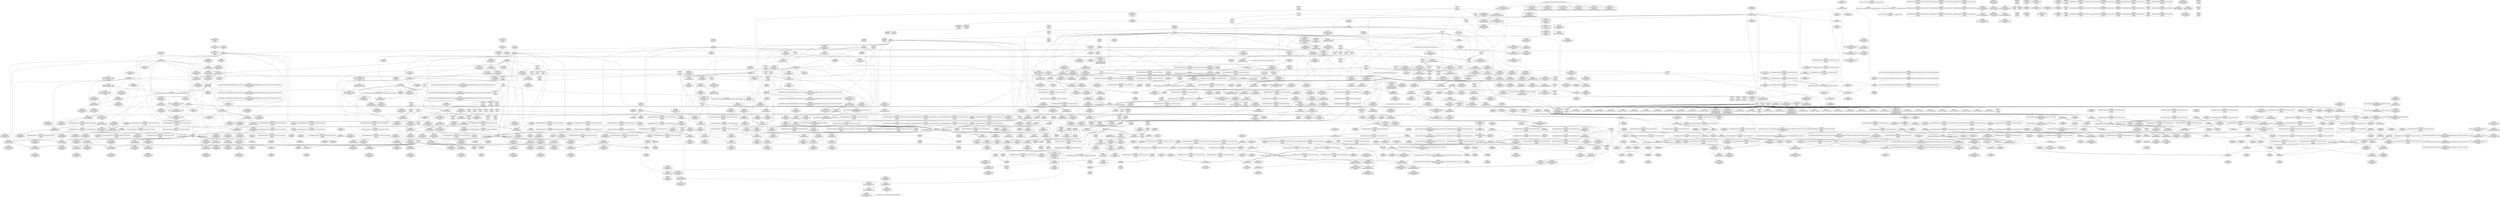 digraph {
	CE0x4fd5400 [shape=record,shape=Mrecord,label="{CE0x4fd5400|i64_4|*Constant*|*SummSink*}"]
	CE0x5085d00 [shape=record,shape=Mrecord,label="{CE0x5085d00|__preempt_count_sub:do.end|*SummSource*}"]
	CE0x50061e0 [shape=record,shape=Mrecord,label="{CE0x50061e0|rcu_read_lock:do.body}"]
	CE0x4fe0e50 [shape=record,shape=Mrecord,label="{CE0x4fe0e50|i64*_getelementptr_inbounds_(_11_x_i64_,_11_x_i64_*___llvm_gcov_ctr127,_i64_0,_i64_1)|*Constant*|*SummSink*}"]
	CE0x4fd79f0 [shape=record,shape=Mrecord,label="{CE0x4fd79f0|i32_77|*Constant*|*SummSink*}"]
	CE0x4f73b60 [shape=record,shape=Mrecord,label="{CE0x4f73b60|sock_has_perm:task|Function::sock_has_perm&Arg::task::|*SummSource*}"]
	CE0x4f974f0 [shape=record,shape=Mrecord,label="{CE0x4f974f0|rcu_read_lock:tmp1|*SummSink*}"]
	CE0x4f89820 [shape=record,shape=Mrecord,label="{CE0x4f89820|i8_2|*Constant*}"]
	CE0x5000080 [shape=record,shape=Mrecord,label="{CE0x5000080|i64_3|*Constant*}"]
	CE0x4f568d0 [shape=record,shape=Mrecord,label="{CE0x4f568d0|rcu_read_lock:if.then}"]
	CE0x4f6af10 [shape=record,shape=Mrecord,label="{CE0x4f6af10|_ret_void,_!dbg_!27735|include/linux/rcupdate.h,884}"]
	CE0x4fbb610 [shape=record,shape=Mrecord,label="{CE0x4fbb610|sock_has_perm:u|security/selinux/hooks.c,3973|*SummSource*}"]
	CE0x4ff2b10 [shape=record,shape=Mrecord,label="{CE0x4ff2b10|__rcu_read_lock:tmp2}"]
	CE0x4f7cbf0 [shape=record,shape=Mrecord,label="{CE0x4f7cbf0|GLOBAL:rcu_read_lock|*Constant*|*SummSource*}"]
	CE0x5004d50 [shape=record,shape=Mrecord,label="{CE0x5004d50|rcu_read_unlock:tmp9|include/linux/rcupdate.h,933}"]
	CE0x4f97030 [shape=record,shape=Mrecord,label="{CE0x4f97030|rcu_read_lock:tmp16|include/linux/rcupdate.h,882}"]
	CE0x50142a0 [shape=record,shape=Mrecord,label="{CE0x50142a0|_call_void_lockdep_rcu_suspicious(i8*_getelementptr_inbounds_(_25_x_i8_,_25_x_i8_*_.str45,_i32_0,_i32_0),_i32_883,_i8*_getelementptr_inbounds_(_42_x_i8_,_42_x_i8_*_.str46,_i32_0,_i32_0))_#10,_!dbg_!27728|include/linux/rcupdate.h,882}"]
	CE0x4fee590 [shape=record,shape=Mrecord,label="{CE0x4fee590|__preempt_count_sub:entry}"]
	CE0x4f3bdb0 [shape=record,shape=Mrecord,label="{CE0x4f3bdb0|sock_has_perm:bb}"]
	CE0x4fdddf0 [shape=record,shape=Mrecord,label="{CE0x4fdddf0|_call_void_mcount()_#3|*SummSink*}"]
	CE0x4fc5680 [shape=record,shape=Mrecord,label="{CE0x4fc5680|_ret_i32_%call7,_!dbg_!27749|security/selinux/hooks.c,210|*SummSource*}"]
	CE0x4fde6e0 [shape=record,shape=Mrecord,label="{CE0x4fde6e0|i64*_getelementptr_inbounds_(_2_x_i64_,_2_x_i64_*___llvm_gcov_ctr131,_i64_0,_i64_1)|*Constant*|*SummSource*}"]
	CE0x5021260 [shape=record,shape=Mrecord,label="{CE0x5021260|rcu_read_unlock:bb|*SummSink*}"]
	CE0x4f5b990 [shape=record,shape=Mrecord,label="{CE0x4f5b990|sock_has_perm:tmp1}"]
	CE0x5002a30 [shape=record,shape=Mrecord,label="{CE0x5002a30|_call_void_mcount()_#3|*SummSink*}"]
	CE0x500e0d0 [shape=record,shape=Mrecord,label="{CE0x500e0d0|i64_6|*Constant*}"]
	CE0x4fe6550 [shape=record,shape=Mrecord,label="{CE0x4fe6550|i64*_getelementptr_inbounds_(_11_x_i64_,_11_x_i64_*___llvm_gcov_ctr132,_i64_0,_i64_10)|*Constant*|*SummSink*}"]
	CE0x4f7bec0 [shape=record,shape=Mrecord,label="{CE0x4f7bec0|rcu_read_lock:tmp|*SummSink*}"]
	CE0x4fdad40 [shape=record,shape=Mrecord,label="{CE0x4fdad40|task_sid:tmp4|*LoadInst*|security/selinux/hooks.c,208|*SummSink*}"]
	CE0x4fd4cc0 [shape=record,shape=Mrecord,label="{CE0x4fd4cc0|rcu_read_unlock:if.end|*SummSource*}"]
	CE0x5006090 [shape=record,shape=Mrecord,label="{CE0x5006090|__rcu_read_lock:tmp1|*SummSource*}"]
	CE0x5052ed0 [shape=record,shape=Mrecord,label="{CE0x5052ed0|__rcu_read_unlock:do.end}"]
	CE0x4fe4a50 [shape=record,shape=Mrecord,label="{CE0x4fe4a50|rcu_read_lock:call|include/linux/rcupdate.h,882}"]
	CE0x4f39ca0 [shape=record,shape=Mrecord,label="{CE0x4f39ca0|i64*_getelementptr_inbounds_(_2_x_i64_,_2_x_i64_*___llvm_gcov_ctr362,_i64_0,_i64_0)|*Constant*}"]
	CE0x50113b0 [shape=record,shape=Mrecord,label="{CE0x50113b0|i64*_getelementptr_inbounds_(_11_x_i64_,_11_x_i64_*___llvm_gcov_ctr127,_i64_0,_i64_8)|*Constant*|*SummSink*}"]
	CE0x5068bd0 [shape=record,shape=Mrecord,label="{CE0x5068bd0|__rcu_read_lock:do.end}"]
	CE0x4f6e0d0 [shape=record,shape=Mrecord,label="{CE0x4f6e0d0|sock_has_perm:if.then|*SummSink*}"]
	CE0x4f40cf0 [shape=record,shape=Mrecord,label="{CE0x4f40cf0|avc_has_perm:requested|Function::avc_has_perm&Arg::requested::|*SummSource*}"]
	CE0x4f44f60 [shape=record,shape=Mrecord,label="{CE0x4f44f60|get_current:tmp2}"]
	CE0x4f3bad0 [shape=record,shape=Mrecord,label="{CE0x4f3bad0|task_sid:tmp1|*SummSource*}"]
	CE0x4fbe5d0 [shape=record,shape=Mrecord,label="{CE0x4fbe5d0|i32_4|*Constant*|*SummSource*}"]
	CE0x4fda9e0 [shape=record,shape=Mrecord,label="{CE0x4fda9e0|cred_sid:tmp2|*SummSource*}"]
	CE0x5051e80 [shape=record,shape=Mrecord,label="{CE0x5051e80|i64*_getelementptr_inbounds_(_4_x_i64_,_4_x_i64_*___llvm_gcov_ctr133,_i64_0,_i64_1)|*Constant*}"]
	CE0x4fc8760 [shape=record,shape=Mrecord,label="{CE0x4fc8760|sock_has_perm:tmp7|security/selinux/hooks.c,3969|*SummSink*}"]
	CE0x4fd8350 [shape=record,shape=Mrecord,label="{CE0x4fd8350|task_sid:land.lhs.true2}"]
	CE0x4fc0910 [shape=record,shape=Mrecord,label="{CE0x4fc0910|rcu_read_lock:tmp12|include/linux/rcupdate.h,882|*SummSink*}"]
	CE0x4fb1f00 [shape=record,shape=Mrecord,label="{CE0x4fb1f00|task_sid:tmp15|security/selinux/hooks.c,208|*SummSink*}"]
	CE0x5016ad0 [shape=record,shape=Mrecord,label="{CE0x5016ad0|cred_sid:bb}"]
	CE0x4fd6200 [shape=record,shape=Mrecord,label="{CE0x4fd6200|task_sid:tmp7|security/selinux/hooks.c,208}"]
	CE0x502c5f0 [shape=record,shape=Mrecord,label="{CE0x502c5f0|rcu_read_unlock:tmp20|include/linux/rcupdate.h,933}"]
	CE0x5026e70 [shape=record,shape=Mrecord,label="{CE0x5026e70|i64*_getelementptr_inbounds_(_4_x_i64_,_4_x_i64_*___llvm_gcov_ctr128,_i64_0,_i64_2)|*Constant*|*SummSink*}"]
	CE0x5062ea0 [shape=record,shape=Mrecord,label="{CE0x5062ea0|rcu_lock_release:tmp5|include/linux/rcupdate.h,423}"]
	CE0x4f7d010 [shape=record,shape=Mrecord,label="{CE0x4f7d010|rcu_lock_acquire:indirectgoto}"]
	CE0x4fc4660 [shape=record,shape=Mrecord,label="{CE0x4fc4660|8:_%struct.sock*,_:_SCME_53,54_}"]
	CE0x501e160 [shape=record,shape=Mrecord,label="{CE0x501e160|__rcu_read_lock:tmp7|include/linux/rcupdate.h,240}"]
	CE0x4f57610 [shape=record,shape=Mrecord,label="{CE0x4f57610|task_sid:do.end|*SummSource*}"]
	CE0x502c390 [shape=record,shape=Mrecord,label="{CE0x502c390|rcu_read_unlock:tmp19|include/linux/rcupdate.h,933|*SummSource*}"]
	CE0x4fc5000 [shape=record,shape=Mrecord,label="{CE0x4fc5000|task_sid:entry|*SummSource*}"]
	CE0x4fc4530 [shape=record,shape=Mrecord,label="{CE0x4fc4530|8:_%struct.sock*,_:_SCME_52,53_}"]
	CE0x4f4d680 [shape=record,shape=Mrecord,label="{CE0x4f4d680|task_sid:tmp9|security/selinux/hooks.c,208|*SummSink*}"]
	CE0x5018590 [shape=record,shape=Mrecord,label="{CE0x5018590|i64*_getelementptr_inbounds_(_4_x_i64_,_4_x_i64_*___llvm_gcov_ctr134,_i64_0,_i64_2)|*Constant*|*SummSource*}"]
	CE0x5053ca0 [shape=record,shape=Mrecord,label="{CE0x5053ca0|i64*_getelementptr_inbounds_(_4_x_i64_,_4_x_i64_*___llvm_gcov_ctr130,_i64_0,_i64_3)|*Constant*}"]
	CE0x5083fe0 [shape=record,shape=Mrecord,label="{CE0x5083fe0|__preempt_count_add:tmp1|*SummSink*}"]
	CE0x4fe3160 [shape=record,shape=Mrecord,label="{CE0x4fe3160|i64_0|*Constant*}"]
	CE0x4ffd900 [shape=record,shape=Mrecord,label="{CE0x4ffd900|i64*_getelementptr_inbounds_(_4_x_i64_,_4_x_i64_*___llvm_gcov_ctr135,_i64_0,_i64_1)|*Constant*|*SummSource*}"]
	CE0x5065e90 [shape=record,shape=Mrecord,label="{CE0x5065e90|__rcu_read_lock:tmp3|*SummSource*}"]
	CE0x5059280 [shape=record,shape=Mrecord,label="{CE0x5059280|i64*_getelementptr_inbounds_(_4_x_i64_,_4_x_i64_*___llvm_gcov_ctr134,_i64_0,_i64_3)|*Constant*|*SummSource*}"]
	CE0x501f810 [shape=record,shape=Mrecord,label="{CE0x501f810|rcu_read_unlock:tmp5|include/linux/rcupdate.h,933|*SummSource*}"]
	CE0x4f52910 [shape=record,shape=Mrecord,label="{CE0x4f52910|COLLAPSED:_GCMRE_current_task_external_global_%struct.task_struct*:_elem_0:default:}"]
	CE0x4fdd680 [shape=record,shape=Mrecord,label="{CE0x4fdd680|_call_void_rcu_lock_acquire(%struct.lockdep_map*_rcu_lock_map)_#10,_!dbg_!27711|include/linux/rcupdate.h,881|*SummSource*}"]
	CE0x501c7e0 [shape=record,shape=Mrecord,label="{CE0x501c7e0|_call_void_asm_sideeffect_,_memory_,_dirflag_,_fpsr_,_flags_()_#3,_!dbg_!27711,_!srcloc_!27714|include/linux/rcupdate.h,244}"]
	CE0x500a920 [shape=record,shape=Mrecord,label="{CE0x500a920|__preempt_count_add:tmp1|*SummSource*}"]
	CE0x4f45cb0 [shape=record,shape=Mrecord,label="{CE0x4f45cb0|i64*_getelementptr_inbounds_(_13_x_i64_,_13_x_i64_*___llvm_gcov_ctr126,_i64_0,_i64_0)|*Constant*|*SummSource*}"]
	CE0x50299a0 [shape=record,shape=Mrecord,label="{CE0x50299a0|_call_void_lockdep_rcu_suspicious(i8*_getelementptr_inbounds_(_25_x_i8_,_25_x_i8_*_.str45,_i32_0,_i32_0),_i32_934,_i8*_getelementptr_inbounds_(_44_x_i8_,_44_x_i8_*_.str47,_i32_0,_i32_0))_#10,_!dbg_!27726|include/linux/rcupdate.h,933}"]
	CE0x4fefa10 [shape=record,shape=Mrecord,label="{CE0x4fefa10|rcu_lock_release:tmp1|*SummSource*}"]
	CE0x4f3b3b0 [shape=record,shape=Mrecord,label="{CE0x4f3b3b0|rcu_read_lock:do.end|*SummSink*}"]
	CE0x4fc3950 [shape=record,shape=Mrecord,label="{CE0x4fc3950|8:_%struct.sock*,_:_SCME_42,43_}"]
	CE0x4f43a00 [shape=record,shape=Mrecord,label="{CE0x4f43a00|selinux_socket_recvmsg:tmp2}"]
	CE0x500ce30 [shape=record,shape=Mrecord,label="{CE0x500ce30|_call_void_mcount()_#3|*SummSink*}"]
	CE0x4fd5040 [shape=record,shape=Mrecord,label="{CE0x4fd5040|i64_5|*Constant*|*SummSink*}"]
	CE0x4fb1fd0 [shape=record,shape=Mrecord,label="{CE0x4fb1fd0|task_sid:tmp17|security/selinux/hooks.c,208}"]
	CE0x4fe7360 [shape=record,shape=Mrecord,label="{CE0x4fe7360|_call_void_rcu_lock_release(%struct.lockdep_map*_rcu_lock_map)_#10,_!dbg_!27733|include/linux/rcupdate.h,935|*SummSink*}"]
	CE0x4ff6190 [shape=record,shape=Mrecord,label="{CE0x4ff6190|i64*_getelementptr_inbounds_(_4_x_i64_,_4_x_i64_*___llvm_gcov_ctr128,_i64_0,_i64_1)|*Constant*|*SummSink*}"]
	CE0x502a240 [shape=record,shape=Mrecord,label="{CE0x502a240|i64*_getelementptr_inbounds_(_4_x_i64_,_4_x_i64_*___llvm_gcov_ctr135,_i64_0,_i64_3)|*Constant*|*SummSink*}"]
	CE0x50148c0 [shape=record,shape=Mrecord,label="{CE0x50148c0|_call_void_lockdep_rcu_suspicious(i8*_getelementptr_inbounds_(_25_x_i8_,_25_x_i8_*_.str45,_i32_0,_i32_0),_i32_883,_i8*_getelementptr_inbounds_(_42_x_i8_,_42_x_i8_*_.str46,_i32_0,_i32_0))_#10,_!dbg_!27728|include/linux/rcupdate.h,882|*SummSink*}"]
	CE0x5002020 [shape=record,shape=Mrecord,label="{CE0x5002020|rcu_read_lock:tmp5|include/linux/rcupdate.h,882|*SummSource*}"]
	CE0x50685e0 [shape=record,shape=Mrecord,label="{CE0x50685e0|i64*_getelementptr_inbounds_(_4_x_i64_,_4_x_i64_*___llvm_gcov_ctr133,_i64_0,_i64_3)|*Constant*}"]
	CE0x504f9f0 [shape=record,shape=Mrecord,label="{CE0x504f9f0|_call_void_asm_addl_$1,_%gs:$0_,_*m,ri,*m,_dirflag_,_fpsr_,_flags_(i32*___preempt_count,_i32_%sub,_i32*___preempt_count)_#3,_!dbg_!27717,_!srcloc_!27718|./arch/x86/include/asm/preempt.h,77|*SummSink*}"]
	CE0x5019030 [shape=record,shape=Mrecord,label="{CE0x5019030|GLOBAL:__preempt_count_add|*Constant*|*SummSink*}"]
	CE0x5085950 [shape=record,shape=Mrecord,label="{CE0x5085950|__preempt_count_add:tmp7|./arch/x86/include/asm/preempt.h,73|*SummSink*}"]
	CE0x4f34dd0 [shape=record,shape=Mrecord,label="{CE0x4f34dd0|_ret_%struct.task_struct*_%tmp4,_!dbg_!27714|./arch/x86/include/asm/current.h,14}"]
	CE0x4fe3270 [shape=record,shape=Mrecord,label="{CE0x4fe3270|i64_2|*Constant*}"]
	CE0x4fc8470 [shape=record,shape=Mrecord,label="{CE0x4fc8470|i64_2|*Constant*|*SummSource*}"]
	CE0x4f3b930 [shape=record,shape=Mrecord,label="{CE0x4f3b930|i32_59|*Constant*}"]
	CE0x5055c50 [shape=record,shape=Mrecord,label="{CE0x5055c50|__preempt_count_add:tmp3}"]
	CE0x4ff60b0 [shape=record,shape=Mrecord,label="{CE0x4ff60b0|rcu_lock_release:indirectgoto|*SummSink*}"]
	CE0x5026ac0 [shape=record,shape=Mrecord,label="{CE0x5026ac0|rcu_read_unlock:tmp9|include/linux/rcupdate.h,933|*SummSource*}"]
	CE0x501e770 [shape=record,shape=Mrecord,label="{CE0x501e770|GLOBAL:__llvm_gcov_ctr132|Global_var:__llvm_gcov_ctr132|*SummSource*}"]
	CE0x50623c0 [shape=record,shape=Mrecord,label="{CE0x50623c0|i64*_getelementptr_inbounds_(_4_x_i64_,_4_x_i64_*___llvm_gcov_ctr134,_i64_0,_i64_0)|*Constant*|*SummSink*}"]
	CE0x4fdd330 [shape=record,shape=Mrecord,label="{CE0x4fdd330|_call_void_rcu_lock_acquire(%struct.lockdep_map*_rcu_lock_map)_#10,_!dbg_!27711|include/linux/rcupdate.h,881|*SummSink*}"]
	CE0x504fba0 [shape=record,shape=Mrecord,label="{CE0x504fba0|void_(i32*,_i32,_i32*)*_asm_addl_$1,_%gs:$0_,_*m,ri,*m,_dirflag_,_fpsr_,_flags_}"]
	CE0x4fdc8b0 [shape=record,shape=Mrecord,label="{CE0x4fdc8b0|i64*_getelementptr_inbounds_(_11_x_i64_,_11_x_i64_*___llvm_gcov_ctr127,_i64_0,_i64_0)|*Constant*|*SummSource*}"]
	CE0x502d140 [shape=record,shape=Mrecord,label="{CE0x502d140|rcu_read_unlock:tmp21|include/linux/rcupdate.h,935|*SummSource*}"]
	CE0x4fe23d0 [shape=record,shape=Mrecord,label="{CE0x4fe23d0|i64_3|*Constant*|*SummSink*}"]
	CE0x4fded70 [shape=record,shape=Mrecord,label="{CE0x4fded70|rcu_read_lock:tmp8|include/linux/rcupdate.h,882|*SummSource*}"]
	CE0x4fd6d20 [shape=record,shape=Mrecord,label="{CE0x4fd6d20|rcu_read_lock:tmp1}"]
	CE0x4f97a60 [shape=record,shape=Mrecord,label="{CE0x4f97a60|task_sid:tmp11|security/selinux/hooks.c,208|*SummSink*}"]
	CE0x50190a0 [shape=record,shape=Mrecord,label="{CE0x50190a0|GLOBAL:__preempt_count_add|*Constant*|*SummSource*}"]
	CE0x4fc3bb0 [shape=record,shape=Mrecord,label="{CE0x4fc3bb0|8:_%struct.sock*,_:_SCME_44,45_}"]
	CE0x4f884b0 [shape=record,shape=Mrecord,label="{CE0x4f884b0|sock_has_perm:tmp13|security/selinux/hooks.c,3972|*SummSource*}"]
	CE0x4fdf4e0 [shape=record,shape=Mrecord,label="{CE0x4fdf4e0|cred_sid:tmp1|*SummSource*}"]
	CE0x4fbaa90 [shape=record,shape=Mrecord,label="{CE0x4fbaa90|i8_2|*Constant*|*SummSource*}"]
	CE0x4feb9d0 [shape=record,shape=Mrecord,label="{CE0x4feb9d0|__rcu_read_lock:tmp3}"]
	CE0x4f74cc0 [shape=record,shape=Mrecord,label="{CE0x4f74cc0|get_current:bb}"]
	CE0x4fc6ce0 [shape=record,shape=Mrecord,label="{CE0x4fc6ce0|sock_has_perm:call|security/selinux/hooks.c,3967|*SummSink*}"]
	CE0x4fdd740 [shape=record,shape=Mrecord,label="{CE0x4fdd740|rcu_read_unlock:tmp6|include/linux/rcupdate.h,933|*SummSink*}"]
	CE0x4f444b0 [shape=record,shape=Mrecord,label="{CE0x4f444b0|selinux_socket_recvmsg:entry|*SummSource*}"]
	CE0x5020090 [shape=record,shape=Mrecord,label="{CE0x5020090|rcu_read_unlock:land.lhs.true2|*SummSource*}"]
	CE0x4fbc980 [shape=record,shape=Mrecord,label="{CE0x4fbc980|sock_has_perm:net3|security/selinux/hooks.c,3974|*SummSink*}"]
	CE0x4f49ce0 [shape=record,shape=Mrecord,label="{CE0x4f49ce0|sock_has_perm:sid|security/selinux/hooks.c,3969|*SummSink*}"]
	CE0x4f31c10 [shape=record,shape=Mrecord,label="{CE0x4f31c10|32:_%struct.sock*,_:_CRE_32,40_|*MultipleSource*|security/selinux/hooks.c,4221|Function::selinux_socket_recvmsg&Arg::sock::}"]
	CE0x5004900 [shape=record,shape=Mrecord,label="{CE0x5004900|rcu_read_lock:tmp4|include/linux/rcupdate.h,882|*SummSink*}"]
	CE0x4ff25b0 [shape=record,shape=Mrecord,label="{CE0x4ff25b0|rcu_lock_acquire:tmp4|include/linux/rcupdate.h,418|*SummSource*}"]
	CE0x4f7b610 [shape=record,shape=Mrecord,label="{CE0x4f7b610|sock_has_perm:tmp9|security/selinux/hooks.c,3969}"]
	CE0x5055a00 [shape=record,shape=Mrecord,label="{CE0x5055a00|_call_void_asm_addl_$1,_%gs:$0_,_*m,ri,*m,_dirflag_,_fpsr_,_flags_(i32*___preempt_count,_i32_%val,_i32*___preempt_count)_#3,_!dbg_!27714,_!srcloc_!27717|./arch/x86/include/asm/preempt.h,72}"]
	CE0x5052a80 [shape=record,shape=Mrecord,label="{CE0x5052a80|rcu_lock_release:indirectgoto}"]
	CE0x4f5a040 [shape=record,shape=Mrecord,label="{CE0x4f5a040|_call_void_mcount()_#3|*SummSource*}"]
	CE0x50259e0 [shape=record,shape=Mrecord,label="{CE0x50259e0|rcu_read_unlock:tobool1|include/linux/rcupdate.h,933}"]
	CE0x4ffa160 [shape=record,shape=Mrecord,label="{CE0x4ffa160|__preempt_count_add:tmp4|./arch/x86/include/asm/preempt.h,72}"]
	CE0x4f962f0 [shape=record,shape=Mrecord,label="{CE0x4f962f0|rcu_read_lock:tmp14|include/linux/rcupdate.h,882}"]
	CE0x4f43bd0 [shape=record,shape=Mrecord,label="{CE0x4f43bd0|sock_has_perm:tmp9|security/selinux/hooks.c,3969|*SummSink*}"]
	CE0x502c240 [shape=record,shape=Mrecord,label="{CE0x502c240|rcu_read_unlock:tmp19|include/linux/rcupdate.h,933}"]
	CE0x4fbfda0 [shape=record,shape=Mrecord,label="{CE0x4fbfda0|rcu_read_lock:tmp10|include/linux/rcupdate.h,882|*SummSource*}"]
	CE0x4fb1e90 [shape=record,shape=Mrecord,label="{CE0x4fb1e90|task_sid:tmp15|security/selinux/hooks.c,208|*SummSource*}"]
	CE0x4f41180 [shape=record,shape=Mrecord,label="{CE0x4f41180|i32_59|*Constant*|*SummSource*}"]
	CE0x5013ff0 [shape=record,shape=Mrecord,label="{CE0x5013ff0|i8_1|*Constant*}"]
	CE0x4f6ad80 [shape=record,shape=Mrecord,label="{CE0x4f6ad80|_call_void_rcu_lock_acquire(%struct.lockdep_map*_rcu_lock_map)_#10,_!dbg_!27711|include/linux/rcupdate.h,881}"]
	CE0x5068f00 [shape=record,shape=Mrecord,label="{CE0x5068f00|__preempt_count_sub:entry|*SummSink*}"]
	CE0x4ff7d00 [shape=record,shape=Mrecord,label="{CE0x4ff7d00|__preempt_count_sub:tmp|*SummSink*}"]
	CE0x5026c60 [shape=record,shape=Mrecord,label="{CE0x5026c60|rcu_read_unlock:tmp10|include/linux/rcupdate.h,933}"]
	CE0x4f376c0 [shape=record,shape=Mrecord,label="{CE0x4f376c0|_ret_%struct.task_struct*_%tmp4,_!dbg_!27714|./arch/x86/include/asm/current.h,14|*SummSource*}"]
	CE0x4fb4ee0 [shape=record,shape=Mrecord,label="{CE0x4fb4ee0|task_sid:tmp26|security/selinux/hooks.c,208}"]
	CE0x4fcdf40 [shape=record,shape=Mrecord,label="{CE0x4fcdf40|GLOBAL:rcu_read_lock.__warned|Global_var:rcu_read_lock.__warned|*SummSource*}"]
	CE0x4f6d670 [shape=record,shape=Mrecord,label="{CE0x4f6d670|rcu_read_unlock:tmp2}"]
	CE0x5010c80 [shape=record,shape=Mrecord,label="{CE0x5010c80|rcu_read_lock:tmp16|include/linux/rcupdate.h,882|*SummSink*}"]
	CE0x4fe1d80 [shape=record,shape=Mrecord,label="{CE0x4fe1d80|rcu_read_unlock:tmp3|*SummSink*}"]
	CE0x505c440 [shape=record,shape=Mrecord,label="{CE0x505c440|__preempt_count_sub:bb|*SummSource*}"]
	CE0x4fe32e0 [shape=record,shape=Mrecord,label="{CE0x4fe32e0|task_sid:tmp5|security/selinux/hooks.c,208}"]
	CE0x4fb6190 [shape=record,shape=Mrecord,label="{CE0x4fb6190|task_sid:tmp27|security/selinux/hooks.c,208|*SummSource*}"]
	CE0x4fe12b0 [shape=record,shape=Mrecord,label="{CE0x4fe12b0|task_sid:if.then|*SummSink*}"]
	CE0x4fc3e10 [shape=record,shape=Mrecord,label="{CE0x4fc3e10|8:_%struct.sock*,_:_SCME_46,47_}"]
	CE0x5068b60 [shape=record,shape=Mrecord,label="{CE0x5068b60|i64*_getelementptr_inbounds_(_4_x_i64_,_4_x_i64_*___llvm_gcov_ctr134,_i64_0,_i64_1)|*Constant*|*SummSink*}"]
	CE0x4fdcf40 [shape=record,shape=Mrecord,label="{CE0x4fdcf40|i64*_getelementptr_inbounds_(_2_x_i64_,_2_x_i64_*___llvm_gcov_ctr131,_i64_0,_i64_1)|*Constant*|*SummSink*}"]
	CE0x5018a00 [shape=record,shape=Mrecord,label="{CE0x5018a00|rcu_read_unlock:call3|include/linux/rcupdate.h,933|*SummSource*}"]
	CE0x50689e0 [shape=record,shape=Mrecord,label="{CE0x50689e0|i64*_getelementptr_inbounds_(_4_x_i64_,_4_x_i64_*___llvm_gcov_ctr134,_i64_0,_i64_1)|*Constant*|*SummSource*}"]
	CE0x500db60 [shape=record,shape=Mrecord,label="{CE0x500db60|rcu_read_lock:call3|include/linux/rcupdate.h,882|*SummSink*}"]
	CE0x4f4e2c0 [shape=record,shape=Mrecord,label="{CE0x4f4e2c0|_call_void_mcount()_#3|*SummSink*}"]
	CE0x506d7b0 [shape=record,shape=Mrecord,label="{CE0x506d7b0|__preempt_count_sub:do.end|*SummSink*}"]
	CE0x4fc3a80 [shape=record,shape=Mrecord,label="{CE0x4fc3a80|8:_%struct.sock*,_:_SCME_43,44_}"]
	CE0x4f38e30 [shape=record,shape=Mrecord,label="{CE0x4f38e30|selinux_socket_recvmsg:sk|security/selinux/hooks.c,4221|*SummSource*}"]
	CE0x4f56940 [shape=record,shape=Mrecord,label="{CE0x4f56940|rcu_read_lock:if.then|*SummSource*}"]
	CE0x5055ce0 [shape=record,shape=Mrecord,label="{CE0x5055ce0|__preempt_count_add:tmp3|*SummSource*}"]
	CE0x50219d0 [shape=record,shape=Mrecord,label="{CE0x50219d0|GLOBAL:rcu_read_unlock.__warned|Global_var:rcu_read_unlock.__warned}"]
	CE0x4ff1270 [shape=record,shape=Mrecord,label="{CE0x4ff1270|rcu_lock_acquire:tmp6}"]
	CE0x4fcfab0 [shape=record,shape=Mrecord,label="{CE0x4fcfab0|sock_has_perm:tmp20|security/selinux/hooks.c,3977|*SummSource*}"]
	CE0x4fb70e0 [shape=record,shape=Mrecord,label="{CE0x4fb70e0|cred_sid:entry|*SummSource*}"]
	CE0x4f6afb0 [shape=record,shape=Mrecord,label="{CE0x4f6afb0|_ret_void,_!dbg_!27735|include/linux/rcupdate.h,884|*SummSource*}"]
	CE0x4ffa540 [shape=record,shape=Mrecord,label="{CE0x4ffa540|__rcu_read_unlock:do.body|*SummSink*}"]
	CE0x50055f0 [shape=record,shape=Mrecord,label="{CE0x50055f0|rcu_lock_acquire:__here}"]
	CE0x5025120 [shape=record,shape=Mrecord,label="{CE0x5025120|rcu_read_unlock:do.end}"]
	CE0x4ff1150 [shape=record,shape=Mrecord,label="{CE0x4ff1150|i64*_getelementptr_inbounds_(_4_x_i64_,_4_x_i64_*___llvm_gcov_ctr130,_i64_0,_i64_3)|*Constant*|*SummSource*}"]
	CE0x4f7eb40 [shape=record,shape=Mrecord,label="{CE0x4f7eb40|get_current:tmp1|*SummSource*}"]
	CE0x5013740 [shape=record,shape=Mrecord,label="{CE0x5013740|rcu_read_lock:tmp17|include/linux/rcupdate.h,882}"]
	CE0x4f3ec70 [shape=record,shape=Mrecord,label="{CE0x4f3ec70|_ret_i32_%retval.0,_!dbg_!27728|security/selinux/avc.c,775|*SummSink*}"]
	CE0x5003610 [shape=record,shape=Mrecord,label="{CE0x5003610|GLOBAL:rcu_read_unlock.__warned|Global_var:rcu_read_unlock.__warned|*SummSource*}"]
	CE0x5002df0 [shape=record,shape=Mrecord,label="{CE0x5002df0|rcu_read_lock:tmp6|include/linux/rcupdate.h,882|*SummSource*}"]
	CE0x5050e40 [shape=record,shape=Mrecord,label="{CE0x5050e40|i64*_getelementptr_inbounds_(_4_x_i64_,_4_x_i64_*___llvm_gcov_ctr133,_i64_0,_i64_0)|*Constant*|*SummSource*}"]
	CE0x5021580 [shape=record,shape=Mrecord,label="{CE0x5021580|__rcu_read_lock:tmp5|include/linux/rcupdate.h,239|*SummSource*}"]
	CE0x50a0290 [shape=record,shape=Mrecord,label="{CE0x50a0290|_call_void_asm_addl_$1,_%gs:$0_,_*m,ri,*m,_dirflag_,_fpsr_,_flags_(i32*___preempt_count,_i32_%sub,_i32*___preempt_count)_#3,_!dbg_!27717,_!srcloc_!27718|./arch/x86/include/asm/preempt.h,77|*SummSource*}"]
	CE0x4fe5850 [shape=record,shape=Mrecord,label="{CE0x4fe5850|task_sid:call3|security/selinux/hooks.c,208|*SummSource*}"]
	CE0x4ff1590 [shape=record,shape=Mrecord,label="{CE0x4ff1590|rcu_lock_acquire:tmp6|*SummSink*}"]
	CE0x4ff1a60 [shape=record,shape=Mrecord,label="{CE0x4ff1a60|rcu_lock_acquire:tmp7|*SummSink*}"]
	CE0x4fbad80 [shape=record,shape=Mrecord,label="{CE0x4fbad80|sock_has_perm:u|security/selinux/hooks.c,3973}"]
	CE0x4f7c470 [shape=record,shape=Mrecord,label="{CE0x4f7c470|i32_77|*Constant*}"]
	CE0x5052fa0 [shape=record,shape=Mrecord,label="{CE0x5052fa0|__rcu_read_unlock:tmp2|*SummSink*}"]
	CE0x4fb6a70 [shape=record,shape=Mrecord,label="{CE0x4fb6a70|task_sid:call7|security/selinux/hooks.c,208|*SummSink*}"]
	CE0x4fc4400 [shape=record,shape=Mrecord,label="{CE0x4fc4400|8:_%struct.sock*,_:_SCME_51,52_}"]
	CE0x4f4daa0 [shape=record,shape=Mrecord,label="{CE0x4f4daa0|i32_22|*Constant*|*SummSink*}"]
	CE0x4f4c9a0 [shape=record,shape=Mrecord,label="{CE0x4f4c9a0|rcu_read_lock:tobool|include/linux/rcupdate.h,882|*SummSink*}"]
	CE0x4f464d0 [shape=record,shape=Mrecord,label="{CE0x4f464d0|cred_sid:sid|security/selinux/hooks.c,197|*SummSink*}"]
	CE0x4f8ace0 [shape=record,shape=Mrecord,label="{CE0x4f8ace0|rcu_read_lock:tmp10|include/linux/rcupdate.h,882}"]
	CE0x4fce790 [shape=record,shape=Mrecord,label="{CE0x4fce790|sock_has_perm:retval.0|*SummSink*}"]
	CE0x4fc05e0 [shape=record,shape=Mrecord,label="{CE0x4fc05e0|rcu_read_lock:tmp12|include/linux/rcupdate.h,882}"]
	CE0x4fb8680 [shape=record,shape=Mrecord,label="{CE0x4fb8680|rcu_read_unlock:entry|*SummSource*}"]
	CE0x4f43990 [shape=record,shape=Mrecord,label="{CE0x4f43990|_call_void_mcount()_#3}"]
	CE0x4fc1af0 [shape=record,shape=Mrecord,label="{CE0x4fc1af0|GLOBAL:task_sid.__warned|Global_var:task_sid.__warned}"]
	CE0x4f4b250 [shape=record,shape=Mrecord,label="{CE0x4f4b250|get_current:tmp}"]
	CE0x4f531f0 [shape=record,shape=Mrecord,label="{CE0x4f531f0|i32_2|*Constant*|*SummSink*}"]
	CE0x4fe26a0 [shape=record,shape=Mrecord,label="{CE0x4fe26a0|cred_sid:tmp|*SummSource*}"]
	CE0x4ff0100 [shape=record,shape=Mrecord,label="{CE0x4ff0100|rcu_lock_acquire:tmp5|include/linux/rcupdate.h,418|*SummSink*}"]
	CE0x4f527c0 [shape=record,shape=Mrecord,label="{CE0x4f527c0|selinux_socket_recvmsg:call|security/selinux/hooks.c,4221}"]
	CE0x4fb8300 [shape=record,shape=Mrecord,label="{CE0x4fb8300|rcu_read_unlock:entry}"]
	CE0x5064dc0 [shape=record,shape=Mrecord,label="{CE0x5064dc0|rcu_lock_release:tmp2|*SummSource*}"]
	CE0x4fc42d0 [shape=record,shape=Mrecord,label="{CE0x4fc42d0|8:_%struct.sock*,_:_SCME_50,51_}"]
	CE0x4fb5e00 [shape=record,shape=Mrecord,label="{CE0x4fb5e00|task_sid:tmp26|security/selinux/hooks.c,208|*SummSource*}"]
	CE0x5054a00 [shape=record,shape=Mrecord,label="{CE0x5054a00|rcu_lock_acquire:tmp|*SummSource*}"]
	CE0x4fbd690 [shape=record,shape=Mrecord,label="{CE0x4fbd690|sock_has_perm:sid5|security/selinux/hooks.c,3976}"]
	CE0x5011aa0 [shape=record,shape=Mrecord,label="{CE0x5011aa0|i8*_getelementptr_inbounds_(_25_x_i8_,_25_x_i8_*_.str45,_i32_0,_i32_0)|*Constant*|*SummSink*}"]
	CE0x5026b30 [shape=record,shape=Mrecord,label="{CE0x5026b30|rcu_read_unlock:tmp9|include/linux/rcupdate.h,933|*SummSink*}"]
	CE0x4fc6a00 [shape=record,shape=Mrecord,label="{CE0x4fc6a00|i32_8|*Constant*|*SummSource*}"]
	CE0x4f5f730 [shape=record,shape=Mrecord,label="{CE0x4f5f730|32:_%struct.sock*,_:_CRE_24,32_|*MultipleSource*|security/selinux/hooks.c,4221|Function::selinux_socket_recvmsg&Arg::sock::}"]
	CE0x4ff80f0 [shape=record,shape=Mrecord,label="{CE0x4ff80f0|_call_void_mcount()_#3|*SummSource*}"]
	CE0x4f37350 [shape=record,shape=Mrecord,label="{CE0x4f37350|selinux_socket_recvmsg:tmp1|*SummSink*}"]
	CE0x5020f30 [shape=record,shape=Mrecord,label="{CE0x5020f30|rcu_read_unlock:do.body|*SummSink*}"]
	CE0x4f329c0 [shape=record,shape=Mrecord,label="{CE0x4f329c0|i32_5|*Constant*|*SummSource*}"]
	CE0x4f44560 [shape=record,shape=Mrecord,label="{CE0x4f44560|selinux_socket_recvmsg:tmp3}"]
	CE0x50029c0 [shape=record,shape=Mrecord,label="{CE0x50029c0|_call_void_mcount()_#3|*SummSource*}"]
	CE0x4fd60f0 [shape=record,shape=Mrecord,label="{CE0x4fd60f0|task_sid:tmp6|security/selinux/hooks.c,208|*SummSink*}"]
	CE0x4fb3740 [shape=record,shape=Mrecord,label="{CE0x4fb3740|task_sid:tmp23|security/selinux/hooks.c,208}"]
	CE0x502b610 [shape=record,shape=Mrecord,label="{CE0x502b610|i8*_getelementptr_inbounds_(_44_x_i8_,_44_x_i8_*_.str47,_i32_0,_i32_0)|*Constant*}"]
	CE0x4f49210 [shape=record,shape=Mrecord,label="{CE0x4f49210|_call_void_lock_release(%struct.lockdep_map*_%map,_i32_1,_i64_ptrtoint_(i8*_blockaddress(_rcu_lock_release,_%__here)_to_i64))_#10,_!dbg_!27716|include/linux/rcupdate.h,423|*SummSink*}"]
	CE0x4f38a10 [shape=record,shape=Mrecord,label="{CE0x4f38a10|get_current:entry|*SummSource*}"]
	CE0x4f44630 [shape=record,shape=Mrecord,label="{CE0x4f44630|get_current:tmp2|*SummSink*}"]
	CE0x501d010 [shape=record,shape=Mrecord,label="{CE0x501d010|i64*_getelementptr_inbounds_(_11_x_i64_,_11_x_i64_*___llvm_gcov_ctr132,_i64_0,_i64_0)|*Constant*|*SummSink*}"]
	CE0x4fb6a00 [shape=record,shape=Mrecord,label="{CE0x4fb6a00|task_sid:call7|security/selinux/hooks.c,208|*SummSource*}"]
	CE0x4fd8410 [shape=record,shape=Mrecord,label="{CE0x4fd8410|task_sid:land.lhs.true2|*SummSource*}"]
	CE0x4fc3490 [shape=record,shape=Mrecord,label="{CE0x4fc3490|8:_%struct.sock*,_:_SCME_38,39_}"]
	CE0x4ff2620 [shape=record,shape=Mrecord,label="{CE0x4ff2620|rcu_lock_acquire:tmp4|include/linux/rcupdate.h,418|*SummSink*}"]
	CE0x4fc85f0 [shape=record,shape=Mrecord,label="{CE0x4fc85f0|i64_2|*Constant*|*SummSink*}"]
	CE0x4faf5a0 [shape=record,shape=Mrecord,label="{CE0x4faf5a0|task_sid:tmp19|security/selinux/hooks.c,208}"]
	CE0x4fb8a00 [shape=record,shape=Mrecord,label="{CE0x4fb8a00|_ret_void,_!dbg_!27735|include/linux/rcupdate.h,938}"]
	CE0x5018370 [shape=record,shape=Mrecord,label="{CE0x5018370|i64*_getelementptr_inbounds_(_4_x_i64_,_4_x_i64_*___llvm_gcov_ctr134,_i64_0,_i64_2)|*Constant*|*SummSink*}"]
	CE0x4ffe290 [shape=record,shape=Mrecord,label="{CE0x4ffe290|__preempt_count_add:bb}"]
	CE0x4f535a0 [shape=record,shape=Mrecord,label="{CE0x4f535a0|GLOBAL:current_task|Global_var:current_task|*SummSink*}"]
	CE0x4f7ea50 [shape=record,shape=Mrecord,label="{CE0x4f7ea50|8:_%struct.sock*,_:_SCME_18,20_|*MultipleSource*|security/selinux/hooks.c, 3966|security/selinux/hooks.c,3966|security/selinux/hooks.c,3966}"]
	CE0x5051ae0 [shape=record,shape=Mrecord,label="{CE0x5051ae0|i64*_getelementptr_inbounds_(_4_x_i64_,_4_x_i64_*___llvm_gcov_ctr133,_i64_0,_i64_1)|*Constant*|*SummSink*}"]
	CE0x4f75ed0 [shape=record,shape=Mrecord,label="{CE0x4f75ed0|_ret_i32_%retval.0,_!dbg_!27740|security/selinux/hooks.c,3977|*SummSource*}"]
	CE0x4ff3000 [shape=record,shape=Mrecord,label="{CE0x4ff3000|i64*_getelementptr_inbounds_(_4_x_i64_,_4_x_i64_*___llvm_gcov_ctr129,_i64_0,_i64_2)|*Constant*|*SummSink*}"]
	CE0x4fd0310 [shape=record,shape=Mrecord,label="{CE0x4fd0310|task_sid:do.end6}"]
	CE0x4fbcdd0 [shape=record,shape=Mrecord,label="{CE0x4fbcdd0|sock_has_perm:tmp15|security/selinux/hooks.c,3974|*SummSink*}"]
	CE0x4ff2540 [shape=record,shape=Mrecord,label="{CE0x4ff2540|rcu_lock_acquire:tmp4|include/linux/rcupdate.h,418}"]
	CE0x5063880 [shape=record,shape=Mrecord,label="{CE0x5063880|rcu_lock_release:tmp6}"]
	CE0x5002130 [shape=record,shape=Mrecord,label="{CE0x5002130|rcu_read_lock:tmp6|include/linux/rcupdate.h,882}"]
	CE0x504d8c0 [shape=record,shape=Mrecord,label="{CE0x504d8c0|i64*_getelementptr_inbounds_(_4_x_i64_,_4_x_i64_*___llvm_gcov_ctr128,_i64_0,_i64_0)|*Constant*}"]
	CE0x4ffa330 [shape=record,shape=Mrecord,label="{CE0x4ffa330|__rcu_read_unlock:do.body}"]
	CE0x500b1c0 [shape=record,shape=Mrecord,label="{CE0x500b1c0|__preempt_count_sub:tmp4|./arch/x86/include/asm/preempt.h,77}"]
	CE0x4faef60 [shape=record,shape=Mrecord,label="{CE0x4faef60|task_sid:tmp20|security/selinux/hooks.c,208|*SummSink*}"]
	CE0x4fe1e80 [shape=record,shape=Mrecord,label="{CE0x4fe1e80|_call_void_mcount()_#3}"]
	CE0x4fc8aa0 [shape=record,shape=Mrecord,label="{CE0x4fc8aa0|i64_0|*Constant*|*SummSource*}"]
	CE0x5005e60 [shape=record,shape=Mrecord,label="{CE0x5005e60|__rcu_read_unlock:tmp2|*SummSource*}"]
	CE0x4fb2dc0 [shape=record,shape=Mrecord,label="{CE0x4fb2dc0|i64*_getelementptr_inbounds_(_13_x_i64_,_13_x_i64_*___llvm_gcov_ctr126,_i64_0,_i64_8)|*Constant*|*SummSink*}"]
	CE0x4fdf470 [shape=record,shape=Mrecord,label="{CE0x4fdf470|cred_sid:tmp1}"]
	CE0x4f4d4b0 [shape=record,shape=Mrecord,label="{CE0x4f4d4b0|task_sid:tobool1|security/selinux/hooks.c,208}"]
	CE0x4fd8b00 [shape=record,shape=Mrecord,label="{CE0x4fd8b00|task_sid:real_cred|security/selinux/hooks.c,208|*SummSink*}"]
	CE0x5052c50 [shape=record,shape=Mrecord,label="{CE0x5052c50|COLLAPSED:_GCMRE___llvm_gcov_ctr134_internal_global_4_x_i64_zeroinitializer:_elem_0:default:}"]
	CE0x501a4c0 [shape=record,shape=Mrecord,label="{CE0x501a4c0|GLOBAL:__llvm_gcov_ctr132|Global_var:__llvm_gcov_ctr132}"]
	CE0x50a2240 [shape=record,shape=Mrecord,label="{CE0x50a2240|COLLAPSED:_GCMRE___llvm_gcov_ctr135_internal_global_4_x_i64_zeroinitializer:_elem_0:default:}"]
	CE0x50a21d0 [shape=record,shape=Mrecord,label="{CE0x50a21d0|__preempt_count_sub:tmp}"]
	CE0x50651e0 [shape=record,shape=Mrecord,label="{CE0x50651e0|i64*_getelementptr_inbounds_(_4_x_i64_,_4_x_i64_*___llvm_gcov_ctr134,_i64_0,_i64_1)|*Constant*}"]
	CE0x5065840 [shape=record,shape=Mrecord,label="{CE0x5065840|rcu_lock_acquire:bb|*SummSource*}"]
	CE0x4f892b0 [shape=record,shape=Mrecord,label="{CE0x4f892b0|0:_i8,_8:_%struct.lsm_network_audit*,_24:_%struct.selinux_audit_data*,_:_SCMRE_0,1_|*MultipleSource*|security/selinux/hooks.c, 3965|security/selinux/hooks.c,3972}"]
	CE0x4fc5390 [shape=record,shape=Mrecord,label="{CE0x4fc5390|task_sid:task|Function::task_sid&Arg::task::|*SummSource*}"]
	CE0x4fc9de0 [shape=record,shape=Mrecord,label="{CE0x4fc9de0|sock_has_perm:tmp11|security/selinux/hooks.c,3970|*SummSink*}"]
	CE0x4fe6950 [shape=record,shape=Mrecord,label="{CE0x4fe6950|rcu_read_unlock:tmp22|include/linux/rcupdate.h,935|*SummSource*}"]
	CE0x4f40c10 [shape=record,shape=Mrecord,label="{CE0x4f40c10|avc_has_perm:requested|Function::avc_has_perm&Arg::requested::}"]
	CE0x505cf20 [shape=record,shape=Mrecord,label="{CE0x505cf20|__preempt_count_sub:tmp7|./arch/x86/include/asm/preempt.h,78|*SummSource*}"]
	CE0x4ff1810 [shape=record,shape=Mrecord,label="{CE0x4ff1810|rcu_lock_acquire:tmp7}"]
	"CONST[source:0(mediator),value:2(dynamic)][purpose:{object}][SnkIdx:1]"
	CE0x4fbf540 [shape=record,shape=Mrecord,label="{CE0x4fbf540|avc_has_perm:entry|*SummSource*}"]
	CE0x50a6c80 [shape=record,shape=Mrecord,label="{CE0x50a6c80|__preempt_count_sub:tmp3}"]
	CE0x5023a90 [shape=record,shape=Mrecord,label="{CE0x5023a90|rcu_read_unlock:if.then|*SummSource*}"]
	CE0x4f4e6d0 [shape=record,shape=Mrecord,label="{CE0x4f4e6d0|sock_has_perm:tmp|*SummSource*}"]
	CE0x4feae90 [shape=record,shape=Mrecord,label="{CE0x4feae90|_call_void_lock_acquire(%struct.lockdep_map*_%map,_i32_0,_i32_0,_i32_2,_i32_0,_%struct.lockdep_map*_null,_i64_ptrtoint_(i8*_blockaddress(_rcu_lock_acquire,_%__here)_to_i64))_#10,_!dbg_!27716|include/linux/rcupdate.h,418|*SummSink*}"]
	CE0x4f46440 [shape=record,shape=Mrecord,label="{CE0x4f46440|cred_sid:sid|security/selinux/hooks.c,197}"]
	CE0x4fe8230 [shape=record,shape=Mrecord,label="{CE0x4fe8230|GLOBAL:__rcu_read_unlock|*Constant*}"]
	CE0x50110c0 [shape=record,shape=Mrecord,label="{CE0x50110c0|i64*_getelementptr_inbounds_(_11_x_i64_,_11_x_i64_*___llvm_gcov_ctr127,_i64_0,_i64_8)|*Constant*|*SummSource*}"]
	CE0x4fc2140 [shape=record,shape=Mrecord,label="{CE0x4fc2140|8:_%struct.sock*,_:_SCME_20,22_|*MultipleSource*|security/selinux/hooks.c, 3966|security/selinux/hooks.c,3966|security/selinux/hooks.c,3966}"]
	CE0x4fadf90 [shape=record,shape=Mrecord,label="{CE0x4fadf90|i8*_getelementptr_inbounds_(_41_x_i8_,_41_x_i8_*_.str44,_i32_0,_i32_0)|*Constant*}"]
	CE0x5003240 [shape=record,shape=Mrecord,label="{CE0x5003240|rcu_read_lock:tmp7|include/linux/rcupdate.h,882|*SummSource*}"]
	CE0x50270c0 [shape=record,shape=Mrecord,label="{CE0x50270c0|__rcu_read_lock:tmp4|include/linux/rcupdate.h,239}"]
	CE0x5054920 [shape=record,shape=Mrecord,label="{CE0x5054920|rcu_lock_acquire:tmp}"]
	CE0x4ff5ea0 [shape=record,shape=Mrecord,label="{CE0x4ff5ea0|i64_1|*Constant*}"]
	CE0x5052210 [shape=record,shape=Mrecord,label="{CE0x5052210|_call_void_asm_sideeffect_,_memory_,_dirflag_,_fpsr_,_flags_()_#3,_!dbg_!27711,_!srcloc_!27714|include/linux/rcupdate.h,244|*SummSink*}"]
	CE0x4fb2490 [shape=record,shape=Mrecord,label="{CE0x4fb2490|i64*_getelementptr_inbounds_(_13_x_i64_,_13_x_i64_*___llvm_gcov_ctr126,_i64_0,_i64_8)|*Constant*}"]
	CE0x4fc2d70 [shape=record,shape=Mrecord,label="{CE0x4fc2d70|8:_%struct.sock*,_:_SCME_32,33_}"]
	CE0x50186e0 [shape=record,shape=Mrecord,label="{CE0x50186e0|rcu_lock_acquire:bb}"]
	CE0x50517b0 [shape=record,shape=Mrecord,label="{CE0x50517b0|rcu_lock_release:__here}"]
	CE0x4ff7910 [shape=record,shape=Mrecord,label="{CE0x4ff7910|i64_1|*Constant*}"]
	CE0x4f52580 [shape=record,shape=Mrecord,label="{CE0x4f52580|sock_has_perm:sk|Function::sock_has_perm&Arg::sk::}"]
	CE0x506db80 [shape=record,shape=Mrecord,label="{CE0x506db80|i64*_getelementptr_inbounds_(_4_x_i64_,_4_x_i64_*___llvm_gcov_ctr134,_i64_0,_i64_0)|*Constant*}"]
	CE0x4fbec70 [shape=record,shape=Mrecord,label="{CE0x4fbec70|sock_has_perm:call6|security/selinux/hooks.c,3976|*SummSink*}"]
	CE0x5005330 [shape=record,shape=Mrecord,label="{CE0x5005330|GLOBAL:rcu_lock_map|Global_var:rcu_lock_map|*SummSource*}"]
	CE0x501d6b0 [shape=record,shape=Mrecord,label="{CE0x501d6b0|rcu_read_unlock:tobool|include/linux/rcupdate.h,933|*SummSink*}"]
	CE0x4fe7b20 [shape=record,shape=Mrecord,label="{CE0x4fe7b20|GLOBAL:rcu_lock_release|*Constant*|*SummSource*}"]
	CE0x5058420 [shape=record,shape=Mrecord,label="{CE0x5058420|__rcu_read_unlock:tmp7|include/linux/rcupdate.h,245|*SummSink*}"]
	CE0x501b770 [shape=record,shape=Mrecord,label="{CE0x501b770|rcu_read_unlock:tmp12|include/linux/rcupdate.h,933}"]
	CE0x4fc86d0 [shape=record,shape=Mrecord,label="{CE0x4fc86d0|sock_has_perm:tmp7|security/selinux/hooks.c,3969}"]
	CE0x4fcaca0 [shape=record,shape=Mrecord,label="{CE0x4fcaca0|sock_has_perm:tmp3|security/selinux/hooks.c,3964|*SummSource*}"]
	CE0x4ffded0 [shape=record,shape=Mrecord,label="{CE0x4ffded0|__rcu_read_unlock:tmp6|include/linux/rcupdate.h,245|*SummSource*}"]
	CE0x4fae0b0 [shape=record,shape=Mrecord,label="{CE0x4fae0b0|i8*_getelementptr_inbounds_(_41_x_i8_,_41_x_i8_*_.str44,_i32_0,_i32_0)|*Constant*|*SummSink*}"]
	CE0x4fb7a40 [shape=record,shape=Mrecord,label="{CE0x4fb7a40|_ret_i32_%tmp6,_!dbg_!27716|security/selinux/hooks.c,197|*SummSink*}"]
	CE0x4fe1d10 [shape=record,shape=Mrecord,label="{CE0x4fe1d10|rcu_read_unlock:tmp3|*SummSource*}"]
	CE0x50294b0 [shape=record,shape=Mrecord,label="{CE0x50294b0|rcu_read_unlock:tmp18|include/linux/rcupdate.h,933}"]
	CE0x501dbd0 [shape=record,shape=Mrecord,label="{CE0x501dbd0|_call_void_asm_sideeffect_,_memory_,_dirflag_,_fpsr_,_flags_()_#3,_!dbg_!27714,_!srcloc_!27715|include/linux/rcupdate.h,239|*SummSink*}"]
	CE0x4ffde60 [shape=record,shape=Mrecord,label="{CE0x4ffde60|__rcu_read_unlock:tmp6|include/linux/rcupdate.h,245}"]
	CE0x4f4a740 [shape=record,shape=Mrecord,label="{CE0x4f4a740|16:_i32,_24:_i16,_:_CRE_24,26_|*MultipleSource*|*LoadInst*|security/selinux/hooks.c,3964|security/selinux/hooks.c,3964|security/selinux/hooks.c,3969}"]
	CE0x4f4d2e0 [shape=record,shape=Mrecord,label="{CE0x4f4d2e0|0:_i8,_:_GCMR_task_sid.__warned_internal_global_i8_0,_section_.data.unlikely_,_align_1:_elem_0:default:}"]
	CE0x4fea280 [shape=record,shape=Mrecord,label="{CE0x4fea280|rcu_lock_acquire:tmp3}"]
	CE0x4fe1210 [shape=record,shape=Mrecord,label="{CE0x4fe1210|task_sid:if.then|*SummSource*}"]
	CE0x4f96ac0 [shape=record,shape=Mrecord,label="{CE0x4f96ac0|rcu_read_lock:tmp15|include/linux/rcupdate.h,882}"]
	CE0x4f981c0 [shape=record,shape=Mrecord,label="{CE0x4f981c0|task_sid:do.body|*SummSink*}"]
	CE0x4f3a010 [shape=record,shape=Mrecord,label="{CE0x4f3a010|_ret_%struct.task_struct*_%tmp4,_!dbg_!27714|./arch/x86/include/asm/current.h,14|*SummSink*}"]
	CE0x4fb1d80 [shape=record,shape=Mrecord,label="{CE0x4fb1d80|task_sid:tmp16|security/selinux/hooks.c,208}"]
	CE0x4ffe050 [shape=record,shape=Mrecord,label="{CE0x4ffe050|__rcu_read_unlock:tmp6|include/linux/rcupdate.h,245|*SummSink*}"]
	CE0x4f7d570 [shape=record,shape=Mrecord,label="{CE0x4f7d570|task_sid:tmp8|security/selinux/hooks.c,208}"]
	CE0x4f8a9f0 [shape=record,shape=Mrecord,label="{CE0x4f8a9f0|i64_4|*Constant*}"]
	CE0x4ff1dd0 [shape=record,shape=Mrecord,label="{CE0x4ff1dd0|i8*_undef|*Constant*|*SummSource*}"]
	CE0x4ffe7c0 [shape=record,shape=Mrecord,label="{CE0x4ffe7c0|rcu_read_lock:land.lhs.true2|*SummSink*}"]
	CE0x5062970 [shape=record,shape=Mrecord,label="{CE0x5062970|rcu_lock_release:tmp4|include/linux/rcupdate.h,423|*SummSource*}"]
	CE0x4f453c0 [shape=record,shape=Mrecord,label="{CE0x4f453c0|i64*_getelementptr_inbounds_(_2_x_i64_,_2_x_i64_*___llvm_gcov_ctr98,_i64_0,_i64_1)|*Constant*|*SummSink*}"]
	CE0x4fc22c0 [shape=record,shape=Mrecord,label="{CE0x4fc22c0|8:_%struct.sock*,_:_SCME_24,25_}"]
	CE0x501c2a0 [shape=record,shape=Mrecord,label="{CE0x501c2a0|i64*_getelementptr_inbounds_(_4_x_i64_,_4_x_i64_*___llvm_gcov_ctr133,_i64_0,_i64_2)|*Constant*|*SummSink*}"]
	CE0x5003fc0 [shape=record,shape=Mrecord,label="{CE0x5003fc0|COLLAPSED:_GCMRE___llvm_gcov_ctr128_internal_global_4_x_i64_zeroinitializer:_elem_0:default:}"]
	CE0x5063e30 [shape=record,shape=Mrecord,label="{CE0x5063e30|rcu_lock_release:tmp7|*SummSink*}"]
	CE0x4fca4e0 [shape=record,shape=Mrecord,label="{CE0x4fca4e0|sock_has_perm:tmp12|security/selinux/hooks.c,3970|*SummSink*}"]
	CE0x5029830 [shape=record,shape=Mrecord,label="{CE0x5029830|rcu_read_unlock:tmp18|include/linux/rcupdate.h,933|*SummSink*}"]
	CE0x4fc02f0 [shape=record,shape=Mrecord,label="{CE0x4fc02f0|rcu_read_lock:tmp11|include/linux/rcupdate.h,882|*SummSource*}"]
	CE0x5002b80 [shape=record,shape=Mrecord,label="{CE0x5002b80|rcu_read_unlock:call|include/linux/rcupdate.h,933}"]
	CE0x5053220 [shape=record,shape=Mrecord,label="{CE0x5053220|GLOBAL:lock_acquire|*Constant*}"]
	CE0x4fbe750 [shape=record,shape=Mrecord,label="{CE0x4fbe750|i32_4|*Constant*|*SummSink*}"]
	CE0x4fc6b40 [shape=record,shape=Mrecord,label="{CE0x4fc6b40|sock_has_perm:call|security/selinux/hooks.c,3967}"]
	CE0x5020760 [shape=record,shape=Mrecord,label="{CE0x5020760|rcu_read_unlock:tmp6|include/linux/rcupdate.h,933|*SummSource*}"]
	CE0x501f880 [shape=record,shape=Mrecord,label="{CE0x501f880|rcu_read_unlock:tmp5|include/linux/rcupdate.h,933|*SummSink*}"]
	CE0x4fe8880 [shape=record,shape=Mrecord,label="{CE0x4fe8880|_call_void___rcu_read_unlock()_#10,_!dbg_!27734|include/linux/rcupdate.h,937|*SummSource*}"]
	CE0x4f409a0 [shape=record,shape=Mrecord,label="{CE0x4f409a0|_ret_i32_%retval.0,_!dbg_!27728|security/selinux/avc.c,775}"]
	CE0x4f88fa0 [shape=record,shape=Mrecord,label="{CE0x4f88fa0|sock_has_perm:type|security/selinux/hooks.c,3972}"]
	CE0x50033c0 [shape=record,shape=Mrecord,label="{CE0x50033c0|rcu_read_lock:tmp7|include/linux/rcupdate.h,882|*SummSink*}"]
	CE0x50a28d0 [shape=record,shape=Mrecord,label="{CE0x50a28d0|__preempt_count_sub:sub|./arch/x86/include/asm/preempt.h,77|*SummSource*}"]
	CE0x5063ba0 [shape=record,shape=Mrecord,label="{CE0x5063ba0|rcu_lock_release:tmp7}"]
	CE0x4face90 [shape=record,shape=Mrecord,label="{CE0x4face90|sock_has_perm:tmp2|*LoadInst*|security/selinux/hooks.c,3964}"]
	CE0x5055060 [shape=record,shape=Mrecord,label="{CE0x5055060|GLOBAL:__preempt_count_sub|*Constant*}"]
	CE0x506dcf0 [shape=record,shape=Mrecord,label="{CE0x506dcf0|i64*_getelementptr_inbounds_(_4_x_i64_,_4_x_i64_*___llvm_gcov_ctr129,_i64_0,_i64_0)|*Constant*|*SummSink*}"]
	CE0x4fe30c0 [shape=record,shape=Mrecord,label="{CE0x4fe30c0|_call_void___rcu_read_lock()_#10,_!dbg_!27710|include/linux/rcupdate.h,879}"]
	CE0x50137b0 [shape=record,shape=Mrecord,label="{CE0x50137b0|rcu_read_lock:tmp17|include/linux/rcupdate.h,882|*SummSource*}"]
	CE0x5052b80 [shape=record,shape=Mrecord,label="{CE0x5052b80|__rcu_read_lock:do.body|*SummSink*}"]
	CE0x4f5a7f0 [shape=record,shape=Mrecord,label="{CE0x4f5a7f0|COLLAPSED:_GCMRE___llvm_gcov_ctr127_internal_global_11_x_i64_zeroinitializer:_elem_0:default:}"]
	CE0x4f8a740 [shape=record,shape=Mrecord,label="{CE0x4f8a740|i64_5|*Constant*}"]
	CE0x5011ec0 [shape=record,shape=Mrecord,label="{CE0x5011ec0|GLOBAL:lockdep_rcu_suspicious|*Constant*}"]
	CE0x4f405c0 [shape=record,shape=Mrecord,label="{CE0x4f405c0|sock_has_perm:tmp}"]
	CE0x5053fe0 [shape=record,shape=Mrecord,label="{CE0x5053fe0|%struct.lockdep_map*_null|*Constant*|*SummSource*}"]
	CE0x500ea60 [shape=record,shape=Mrecord,label="{CE0x500ea60|rcu_read_lock:tmp13|include/linux/rcupdate.h,882}"]
	CE0x4fd9ad0 [shape=record,shape=Mrecord,label="{CE0x4fd9ad0|cred_sid:tmp3|*SummSink*}"]
	CE0x5084cf0 [shape=record,shape=Mrecord,label="{CE0x5084cf0|__preempt_count_add:tmp7|./arch/x86/include/asm/preempt.h,73|*SummSource*}"]
	CE0x4fd9910 [shape=record,shape=Mrecord,label="{CE0x4fd9910|cred_sid:tmp3}"]
	CE0x5069270 [shape=record,shape=Mrecord,label="{CE0x5069270|__preempt_count_sub:val|Function::__preempt_count_sub&Arg::val::|*SummSource*}"]
	CE0x502a500 [shape=record,shape=Mrecord,label="{CE0x502a500|_call_void___preempt_count_add(i32_1)_#10,_!dbg_!27711|include/linux/rcupdate.h,239|*SummSink*}"]
	CE0x4fe0b30 [shape=record,shape=Mrecord,label="{CE0x4fe0b30|task_sid:tobool|security/selinux/hooks.c,208|*SummSink*}"]
	CE0x4fe9690 [shape=record,shape=Mrecord,label="{CE0x4fe9690|_ret_void,_!dbg_!27717|include/linux/rcupdate.h,245|*SummSource*}"]
	CE0x4f56cc0 [shape=record,shape=Mrecord,label="{CE0x4f56cc0|task_sid:tobool1|security/selinux/hooks.c,208|*SummSink*}"]
	CE0x4f97b30 [shape=record,shape=Mrecord,label="{CE0x4f97b30|task_sid:tmp13|security/selinux/hooks.c,208}"]
	CE0x4f53390 [shape=record,shape=Mrecord,label="{CE0x4f53390|i32_0|*Constant*}"]
	CE0x4fcfa40 [shape=record,shape=Mrecord,label="{CE0x4fcfa40|sock_has_perm:tmp20|security/selinux/hooks.c,3977}"]
	CE0x5023d10 [shape=record,shape=Mrecord,label="{CE0x5023d10|__rcu_read_lock:tmp4|include/linux/rcupdate.h,239|*SummSink*}"]
	CE0x4fd81f0 [shape=record,shape=Mrecord,label="{CE0x4fd81f0|task_sid:bb|*SummSource*}"]
	CE0x4f31eb0 [shape=record,shape=Mrecord,label="{CE0x4f31eb0|GLOBAL:get_current|*Constant*|*SummSink*}"]
	CE0x4fb3c50 [shape=record,shape=Mrecord,label="{CE0x4fb3c50|task_sid:tmp22|security/selinux/hooks.c,208|*SummSink*}"]
	CE0x4f73a80 [shape=record,shape=Mrecord,label="{CE0x4f73a80|sock_has_perm:task|Function::sock_has_perm&Arg::task::|*SummSink*}"]
	CE0x4ff5900 [shape=record,shape=Mrecord,label="{CE0x4ff5900|__preempt_count_sub:tmp5|./arch/x86/include/asm/preempt.h,77|*SummSink*}"]
	CE0x5004be0 [shape=record,shape=Mrecord,label="{CE0x5004be0|GLOBAL:__llvm_gcov_ctr127|Global_var:__llvm_gcov_ctr127}"]
	CE0x4fc35c0 [shape=record,shape=Mrecord,label="{CE0x4fc35c0|8:_%struct.sock*,_:_SCME_39,40_}"]
	CE0x50629e0 [shape=record,shape=Mrecord,label="{CE0x50629e0|rcu_lock_release:tmp4|include/linux/rcupdate.h,423|*SummSink*}"]
	CE0x4f3fc90 [shape=record,shape=Mrecord,label="{CE0x4f3fc90|i64_1|*Constant*}"]
	CE0x4ff1f90 [shape=record,shape=Mrecord,label="{CE0x4ff1f90|rcu_lock_release:bb}"]
	CE0x4fcb1c0 [shape=record,shape=Mrecord,label="{CE0x4fcb1c0|sock_has_perm:tmp4|security/selinux/hooks.c,3966|*SummSink*}"]
	CE0x506bed0 [shape=record,shape=Mrecord,label="{CE0x506bed0|__preempt_count_sub:tmp2}"]
	CE0x5050ba0 [shape=record,shape=Mrecord,label="{CE0x5050ba0|__preempt_count_add:tmp6|./arch/x86/include/asm/preempt.h,73}"]
	CE0x4fde150 [shape=record,shape=Mrecord,label="{CE0x4fde150|task_sid:tmp}"]
	CE0x4f7b4b0 [shape=record,shape=Mrecord,label="{CE0x4f7b4b0|sock_has_perm:tmp8|security/selinux/hooks.c,3969|*SummSource*}"]
	CE0x4fb4d60 [shape=record,shape=Mrecord,label="{CE0x4fb4d60|task_sid:tmp24|security/selinux/hooks.c,208|*SummSink*}"]
	CE0x4f72790 [shape=record,shape=Mrecord,label="{CE0x4f72790|sock_has_perm:if.end|*SummSource*}"]
	CE0x4f38330 [shape=record,shape=Mrecord,label="{CE0x4f38330|get_current:entry}"]
	CE0x4f3e810 [shape=record,shape=Mrecord,label="{CE0x4f3e810|avc_has_perm:auditdata|Function::avc_has_perm&Arg::auditdata::|*SummSource*}"]
	CE0x4fe8810 [shape=record,shape=Mrecord,label="{CE0x4fe8810|_call_void___rcu_read_unlock()_#10,_!dbg_!27734|include/linux/rcupdate.h,937}"]
	CE0x4fc2860 [shape=record,shape=Mrecord,label="{CE0x4fc2860|8:_%struct.sock*,_:_SCME_27,28_}"]
	"CONST[source:0(mediator),value:0(static)][purpose:{operation}][SrcIdx:2]"
	CE0x5028ae0 [shape=record,shape=Mrecord,label="{CE0x5028ae0|i64*_getelementptr_inbounds_(_11_x_i64_,_11_x_i64_*___llvm_gcov_ctr132,_i64_0,_i64_8)|*Constant*|*SummSource*}"]
	CE0x4f324b0 [shape=record,shape=Mrecord,label="{CE0x4f324b0|i32_5|*Constant*}"]
	CE0x4fd7400 [shape=record,shape=Mrecord,label="{CE0x4fd7400|task_sid:tmp2|*SummSink*}"]
	CE0x4f45580 [shape=record,shape=Mrecord,label="{CE0x4f45580|i64*_getelementptr_inbounds_(_2_x_i64_,_2_x_i64_*___llvm_gcov_ctr98,_i64_0,_i64_1)|*Constant*|*SummSource*}"]
	CE0x4f490e0 [shape=record,shape=Mrecord,label="{CE0x4f490e0|_call_void_lock_release(%struct.lockdep_map*_%map,_i32_1,_i64_ptrtoint_(i8*_blockaddress(_rcu_lock_release,_%__here)_to_i64))_#10,_!dbg_!27716|include/linux/rcupdate.h,423|*SummSource*}"]
	CE0x502b150 [shape=record,shape=Mrecord,label="{CE0x502b150|i32_934|*Constant*|*SummSink*}"]
	CE0x4fdb2c0 [shape=record,shape=Mrecord,label="{CE0x4fdb2c0|rcu_read_lock:tmp2|*SummSource*}"]
	CE0x4fc3ce0 [shape=record,shape=Mrecord,label="{CE0x4fc3ce0|8:_%struct.sock*,_:_SCME_45,46_}"]
	CE0x5053b40 [shape=record,shape=Mrecord,label="{CE0x5053b40|%struct.lockdep_map*_null|*Constant*}"]
	CE0x4fcfbe0 [shape=record,shape=Mrecord,label="{CE0x4fcfbe0|sock_has_perm:tmp20|security/selinux/hooks.c,3977|*SummSink*}"]
	CE0x4fdef50 [shape=record,shape=Mrecord,label="{CE0x4fdef50|rcu_read_lock:tobool1|include/linux/rcupdate.h,882}"]
	CE0x5006390 [shape=record,shape=Mrecord,label="{CE0x5006390|rcu_read_lock:do.body|*SummSink*}"]
	CE0x4fe0640 [shape=record,shape=Mrecord,label="{CE0x4fe0640|rcu_read_unlock:tmp1|*SummSource*}"]
	CE0x4fdae60 [shape=record,shape=Mrecord,label="{CE0x4fdae60|task_sid:call|security/selinux/hooks.c,208}"]
	CE0x504d640 [shape=record,shape=Mrecord,label="{CE0x504d640|i64*_getelementptr_inbounds_(_4_x_i64_,_4_x_i64_*___llvm_gcov_ctr128,_i64_0,_i64_2)|*Constant*}"]
	CE0x5012a50 [shape=record,shape=Mrecord,label="{CE0x5012a50|i8*_getelementptr_inbounds_(_42_x_i8_,_42_x_i8_*_.str46,_i32_0,_i32_0)|*Constant*}"]
	CE0x4fb6b40 [shape=record,shape=Mrecord,label="{CE0x4fb6b40|GLOBAL:cred_sid|*Constant*|*SummSource*}"]
	CE0x4ffa1d0 [shape=record,shape=Mrecord,label="{CE0x4ffa1d0|__preempt_count_add:tmp4|./arch/x86/include/asm/preempt.h,72|*SummSource*}"]
	CE0x4fb7b70 [shape=record,shape=Mrecord,label="{CE0x4fb7b70|_call_void_rcu_read_unlock()_#10,_!dbg_!27748|security/selinux/hooks.c,209|*SummSink*}"]
	CE0x4ffa240 [shape=record,shape=Mrecord,label="{CE0x4ffa240|__preempt_count_add:tmp4|./arch/x86/include/asm/preempt.h,72|*SummSink*}"]
	CE0x4683050 [shape=record,shape=Mrecord,label="{CE0x4683050|i32_2|*Constant*}"]
	CE0x4fb84d0 [shape=record,shape=Mrecord,label="{CE0x4fb84d0|GLOBAL:rcu_read_unlock|*Constant*|*SummSource*}"]
	CE0x5022f40 [shape=record,shape=Mrecord,label="{CE0x5022f40|rcu_read_unlock:call3|include/linux/rcupdate.h,933}"]
	CE0x4ff7620 [shape=record,shape=Mrecord,label="{CE0x4ff7620|_call_void_mcount()_#3}"]
	CE0x5068310 [shape=record,shape=Mrecord,label="{CE0x5068310|i64_ptrtoint_(i8*_blockaddress(_rcu_lock_release,_%__here)_to_i64)|*Constant*}"]
	CE0x5015ba0 [shape=record,shape=Mrecord,label="{CE0x5015ba0|rcu_read_lock:tmp21|include/linux/rcupdate.h,884|*SummSource*}"]
	CE0x4f7dfe0 [shape=record,shape=Mrecord,label="{CE0x4f7dfe0|rcu_read_lock:tmp3}"]
	CE0x4fe8560 [shape=record,shape=Mrecord,label="{CE0x4fe8560|_ret_void,_!dbg_!27717|include/linux/rcupdate.h,424|*SummSource*}"]
	CE0x4fdb660 [shape=record,shape=Mrecord,label="{CE0x4fdb660|GLOBAL:__llvm_gcov_ctr126|Global_var:__llvm_gcov_ctr126|*SummSink*}"]
	CE0x4feede0 [shape=record,shape=Mrecord,label="{CE0x4feede0|i64*_getelementptr_inbounds_(_4_x_i64_,_4_x_i64_*___llvm_gcov_ctr129,_i64_0,_i64_3)|*Constant*|*SummSource*}"]
	CE0x4fe5ed0 [shape=record,shape=Mrecord,label="{CE0x4fe5ed0|task_sid:tobool4|security/selinux/hooks.c,208|*SummSink*}"]
	CE0x4f43d70 [shape=record,shape=Mrecord,label="{CE0x4f43d70|sock_has_perm:net|security/selinux/hooks.c, 3966|*SummSource*}"]
	CE0x506cf30 [shape=record,shape=Mrecord,label="{CE0x506cf30|_call_void_mcount()_#3|*SummSource*}"]
	CE0x5068ff0 [shape=record,shape=Mrecord,label="{CE0x5068ff0|_ret_void,_!dbg_!27720|./arch/x86/include/asm/preempt.h,78}"]
	CE0x4fd6650 [shape=record,shape=Mrecord,label="{CE0x4fd6650|rcu_lock_acquire:map|Function::rcu_lock_acquire&Arg::map::|*SummSource*}"]
	CE0x5011820 [shape=record,shape=Mrecord,label="{CE0x5011820|i8*_getelementptr_inbounds_(_25_x_i8_,_25_x_i8_*_.str45,_i32_0,_i32_0)|*Constant*|*SummSource*}"]
	CE0x4f525f0 [shape=record,shape=Mrecord,label="{CE0x4f525f0|sock_has_perm:sk|Function::sock_has_perm&Arg::sk::|*SummSource*}"]
	CE0x4fe7d90 [shape=record,shape=Mrecord,label="{CE0x4fe7d90|rcu_lock_release:entry|*SummSink*}"]
	CE0x4fdbd10 [shape=record,shape=Mrecord,label="{CE0x4fdbd10|i64*_getelementptr_inbounds_(_4_x_i64_,_4_x_i64_*___llvm_gcov_ctr128,_i64_0,_i64_3)|*Constant*|*SummSink*}"]
	CE0x505bbc0 [shape=record,shape=Mrecord,label="{CE0x505bbc0|__preempt_count_sub:do.body|*SummSink*}"]
	CE0x4f3a2d0 [shape=record,shape=Mrecord,label="{CE0x4f3a2d0|selinux_socket_recvmsg:bb|*SummSink*}"]
	CE0x4f3f670 [shape=record,shape=Mrecord,label="{CE0x4f3f670|selinux_socket_recvmsg:tmp2|*SummSource*}"]
	CE0x4ff5d20 [shape=record,shape=Mrecord,label="{CE0x4ff5d20|__preempt_count_sub:tmp1|*SummSource*}"]
	CE0x4ff5c20 [shape=record,shape=Mrecord,label="{CE0x4ff5c20|__preempt_count_add:do.end|*SummSource*}"]
	CE0x5021170 [shape=record,shape=Mrecord,label="{CE0x5021170|rcu_read_unlock:bb|*SummSource*}"]
	CE0x4f69410 [shape=record,shape=Mrecord,label="{CE0x4f69410|8:_%struct.sock*,_:_SCME_16,18_|*MultipleSource*|security/selinux/hooks.c, 3966|security/selinux/hooks.c,3966|security/selinux/hooks.c,3966}"]
	CE0x501c980 [shape=record,shape=Mrecord,label="{CE0x501c980|__rcu_read_unlock:tmp5|include/linux/rcupdate.h,244|*SummSource*}"]
	CE0x4fc97d0 [shape=record,shape=Mrecord,label="{CE0x4fc97d0|sock_has_perm:tmp10|security/selinux/hooks.c,3969|*SummSource*}"]
	CE0x4fc14f0 [shape=record,shape=Mrecord,label="{CE0x4fc14f0|sock_has_perm:tmp10|security/selinux/hooks.c,3969}"]
	CE0x5067f70 [shape=record,shape=Mrecord,label="{CE0x5067f70|GLOBAL:lock_release|*Constant*|*SummSource*}"]
	CE0x4fd8cc0 [shape=record,shape=Mrecord,label="{CE0x4fd8cc0|rcu_read_lock:tmp3|*SummSink*}"]
	CE0x501e290 [shape=record,shape=Mrecord,label="{CE0x501e290|__rcu_read_lock:tmp7|include/linux/rcupdate.h,240|*SummSource*}"]
	CE0x5017750 [shape=record,shape=Mrecord,label="{CE0x5017750|_ret_void,_!dbg_!27719|./arch/x86/include/asm/preempt.h,73}"]
	CE0x4fee520 [shape=record,shape=Mrecord,label="{CE0x4fee520|__preempt_count_sub:entry|*SummSource*}"]
	CE0x4f4a2c0 [shape=record,shape=Mrecord,label="{CE0x4f4a2c0|sock_has_perm:cmp|security/selinux/hooks.c,3969}"]
	CE0x4feacf0 [shape=record,shape=Mrecord,label="{CE0x4feacf0|_call_void_lock_acquire(%struct.lockdep_map*_%map,_i32_0,_i32_0,_i32_2,_i32_0,_%struct.lockdep_map*_null,_i64_ptrtoint_(i8*_blockaddress(_rcu_lock_acquire,_%__here)_to_i64))_#10,_!dbg_!27716|include/linux/rcupdate.h,418}"]
	CE0x5023be0 [shape=record,shape=Mrecord,label="{CE0x5023be0|rcu_read_unlock:if.end}"]
	CE0x4fbf010 [shape=record,shape=Mrecord,label="{CE0x4fbf010|i32_(i32,_i32,_i16,_i32,_%struct.common_audit_data*)*_bitcast_(i32_(i32,_i32,_i16,_i32,_%struct.common_audit_data.495*)*_avc_has_perm_to_i32_(i32,_i32,_i16,_i32,_%struct.common_audit_data*)*)|*Constant*|*SummSource*}"]
	CE0x4f8ab70 [shape=record,shape=Mrecord,label="{CE0x4f8ab70|rcu_read_lock:tmp9|include/linux/rcupdate.h,882}"]
	CE0x506d5f0 [shape=record,shape=Mrecord,label="{CE0x506d5f0|__rcu_read_unlock:tmp2}"]
	CE0x500a8b0 [shape=record,shape=Mrecord,label="{CE0x500a8b0|__preempt_count_add:tmp1}"]
	CE0x501ce00 [shape=record,shape=Mrecord,label="{CE0x501ce00|i64*_getelementptr_inbounds_(_11_x_i64_,_11_x_i64_*___llvm_gcov_ctr132,_i64_0,_i64_0)|*Constant*|*SummSource*}"]
	CE0x4fc5400 [shape=record,shape=Mrecord,label="{CE0x4fc5400|task_sid:task|Function::task_sid&Arg::task::|*SummSink*}"]
	CE0x4fbba80 [shape=record,shape=Mrecord,label="{CE0x4fbba80|sock_has_perm:sclass|security/selinux/hooks.c,3976|*SummSink*}"]
	CE0x4faf610 [shape=record,shape=Mrecord,label="{CE0x4faf610|task_sid:tmp18|security/selinux/hooks.c,208|*SummSource*}"]
	CE0x4fb1230 [shape=record,shape=Mrecord,label="{CE0x4fb1230|i8*_getelementptr_inbounds_(_25_x_i8_,_25_x_i8_*_.str3,_i32_0,_i32_0)|*Constant*|*SummSource*}"]
	CE0x501d790 [shape=record,shape=Mrecord,label="{CE0x501d790|rcu_read_unlock:tmp5|include/linux/rcupdate.h,933}"]
	CE0x4f7e1c0 [shape=record,shape=Mrecord,label="{CE0x4f7e1c0|rcu_read_lock:tmp3|*SummSource*}"]
	CE0x4f38490 [shape=record,shape=Mrecord,label="{CE0x4f38490|selinux_socket_recvmsg:tmp|*SummSource*}"]
	CE0x5001e10 [shape=record,shape=Mrecord,label="{CE0x5001e10|rcu_read_unlock:tmp15|include/linux/rcupdate.h,933|*SummSource*}"]
	CE0x4fc3230 [shape=record,shape=Mrecord,label="{CE0x4fc3230|8:_%struct.sock*,_:_SCME_36,37_}"]
	CE0x4f526b0 [shape=record,shape=Mrecord,label="{CE0x4f526b0|sock_has_perm:sk|Function::sock_has_perm&Arg::sk::|*SummSink*}"]
	CE0x4f3c3f0 [shape=record,shape=Mrecord,label="{CE0x4f3c3f0|selinux_socket_recvmsg:sk|security/selinux/hooks.c,4221}"]
	CE0x5025a70 [shape=record,shape=Mrecord,label="{CE0x5025a70|rcu_read_unlock:tobool1|include/linux/rcupdate.h,933|*SummSource*}"]
	CE0x4f59150 [shape=record,shape=Mrecord,label="{CE0x4f59150|i64_1|*Constant*|*SummSink*}"]
	CE0x4fe9110 [shape=record,shape=Mrecord,label="{CE0x4fe9110|__rcu_read_unlock:entry|*SummSink*}"]
	CE0x5003090 [shape=record,shape=Mrecord,label="{CE0x5003090|rcu_read_lock:tmp7|include/linux/rcupdate.h,882}"]
	CE0x4fb5ff0 [shape=record,shape=Mrecord,label="{CE0x4fb5ff0|task_sid:call7|security/selinux/hooks.c,208}"]
	CE0x4fde1c0 [shape=record,shape=Mrecord,label="{CE0x4fde1c0|COLLAPSED:_GCMRE___llvm_gcov_ctr126_internal_global_13_x_i64_zeroinitializer:_elem_0:default:}"]
	CE0x5063f30 [shape=record,shape=Mrecord,label="{CE0x5063f30|i8*_undef|*Constant*}"]
	CE0x4fad610 [shape=record,shape=Mrecord,label="{CE0x4fad610|i32_208|*Constant*}"]
	CE0x4fe8d20 [shape=record,shape=Mrecord,label="{CE0x4fe8d20|GLOBAL:__rcu_read_unlock|*Constant*|*SummSink*}"]
	CE0x4fe95d0 [shape=record,shape=Mrecord,label="{CE0x4fe95d0|_ret_void,_!dbg_!27717|include/linux/rcupdate.h,245}"]
	CE0x5019790 [shape=record,shape=Mrecord,label="{CE0x5019790|__rcu_read_lock:tmp6|include/linux/rcupdate.h,240|*SummSink*}"]
	CE0x4fbc350 [shape=record,shape=Mrecord,label="{CE0x4fbc350|sock_has_perm:u2|security/selinux/hooks.c,3974|*SummSource*}"]
	CE0x4f89010 [shape=record,shape=Mrecord,label="{CE0x4f89010|sock_has_perm:type|security/selinux/hooks.c,3972|*SummSource*}"]
	CE0x4fbbf80 [shape=record,shape=Mrecord,label="{CE0x4fbbf80|sock_has_perm:net1|security/selinux/hooks.c,3973|*SummSink*}"]
	CE0x4f4c4f0 [shape=record,shape=Mrecord,label="{CE0x4f4c4f0|i64*_getelementptr_inbounds_(_13_x_i64_,_13_x_i64_*___llvm_gcov_ctr126,_i64_0,_i64_1)|*Constant*|*SummSink*}"]
	CE0x4fe1bd0 [shape=record,shape=Mrecord,label="{CE0x4fe1bd0|task_sid:tmp6|security/selinux/hooks.c,208}"]
	CE0x5003cf0 [shape=record,shape=Mrecord,label="{CE0x5003cf0|i64*_getelementptr_inbounds_(_4_x_i64_,_4_x_i64_*___llvm_gcov_ctr128,_i64_0,_i64_1)|*Constant*|*SummSource*}"]
	CE0x4fc1410 [shape=record,shape=Mrecord,label="{CE0x4fc1410|8:_%struct.sock*,_:_SCME_8,16_|*MultipleSource*|security/selinux/hooks.c, 3966|security/selinux/hooks.c,3966|security/selinux/hooks.c,3966}"]
	CE0x4fc8ec0 [shape=record,shape=Mrecord,label="{CE0x4fc8ec0|GLOBAL:__llvm_gcov_ctr327|Global_var:__llvm_gcov_ctr327}"]
	CE0x4fcbe20 [shape=record,shape=Mrecord,label="{CE0x4fcbe20|i64*_getelementptr_inbounds_(_4_x_i64_,_4_x_i64_*___llvm_gcov_ctr135,_i64_0,_i64_2)|*Constant*}"]
	CE0x4f37400 [shape=record,shape=Mrecord,label="{CE0x4f37400|32:_%struct.sock*,_:_CRE_4,6_|*MultipleSource*|security/selinux/hooks.c,4221|Function::selinux_socket_recvmsg&Arg::sock::}"]
	CE0x4fe9930 [shape=record,shape=Mrecord,label="{CE0x4fe9930|GLOBAL:rcu_lock_release|*Constant*}"]
	CE0x4fb18e0 [shape=record,shape=Mrecord,label="{CE0x4fb18e0|task_sid:tmp15|security/selinux/hooks.c,208}"]
	CE0x5064e30 [shape=record,shape=Mrecord,label="{CE0x5064e30|rcu_lock_release:tmp2|*SummSink*}"]
	CE0x502c930 [shape=record,shape=Mrecord,label="{CE0x502c930|rcu_read_unlock:tmp20|include/linux/rcupdate.h,933|*SummSink*}"]
	CE0x4f33e60 [shape=record,shape=Mrecord,label="{CE0x4f33e60|selinux_socket_recvmsg:call1|security/selinux/hooks.c,4221|*SummSink*}"]
	CE0x4fcb3e0 [shape=record,shape=Mrecord,label="{CE0x4fcb3e0|sock_has_perm:tmp5|security/selinux/hooks.c,3966|*SummSource*}"]
	CE0x4fe6010 [shape=record,shape=Mrecord,label="{CE0x4fe6010|i64_7|*Constant*|*SummSource*}"]
	CE0x501de20 [shape=record,shape=Mrecord,label="{CE0x501de20|i64*_getelementptr_inbounds_(_11_x_i64_,_11_x_i64_*___llvm_gcov_ctr132,_i64_0,_i64_1)|*Constant*|*SummSource*}"]
	CE0x4fe10e0 [shape=record,shape=Mrecord,label="{CE0x4fe10e0|task_sid:if.then}"]
	CE0x4fdcd10 [shape=record,shape=Mrecord,label="{CE0x4fdcd10|task_sid:tmp9|security/selinux/hooks.c,208}"]
	CE0x4fbb2d0 [shape=record,shape=Mrecord,label="{CE0x4fbb2d0|sock_has_perm:tmp17|security/selinux/hooks.c,3976|*SummSink*}"]
	CE0x4f7b6c0 [shape=record,shape=Mrecord,label="{CE0x4f7b6c0|_call_void_mcount()_#3|*SummSource*}"]
	CE0x4fbe150 [shape=record,shape=Mrecord,label="{CE0x4fbe150|sock_has_perm:tmp16|security/selinux/hooks.c,3976}"]
	CE0x4ff0c40 [shape=record,shape=Mrecord,label="{CE0x4ff0c40|i64_ptrtoint_(i8*_blockaddress(_rcu_lock_acquire,_%__here)_to_i64)|*Constant*|*SummSink*}"]
	CE0x4fd67d0 [shape=record,shape=Mrecord,label="{CE0x4fd67d0|rcu_lock_acquire:map|Function::rcu_lock_acquire&Arg::map::|*SummSink*}"]
	CE0x5006020 [shape=record,shape=Mrecord,label="{CE0x5006020|__rcu_read_lock:tmp1}"]
	CE0x4fee3e0 [shape=record,shape=Mrecord,label="{CE0x4fee3e0|GLOBAL:__preempt_count_sub|*Constant*|*SummSink*}"]
	CE0x4ff97a0 [shape=record,shape=Mrecord,label="{CE0x4ff97a0|__preempt_count_add:tmp2|*SummSource*}"]
	CE0x4fb3b70 [shape=record,shape=Mrecord,label="{CE0x4fb3b70|i64*_getelementptr_inbounds_(_13_x_i64_,_13_x_i64_*___llvm_gcov_ctr126,_i64_0,_i64_10)|*Constant*|*SummSink*}"]
	CE0x4fe06b0 [shape=record,shape=Mrecord,label="{CE0x4fe06b0|rcu_read_unlock:tmp1|*SummSink*}"]
	CE0x4f40630 [shape=record,shape=Mrecord,label="{CE0x4f40630|COLLAPSED:_GCMRE___llvm_gcov_ctr327_internal_global_6_x_i64_zeroinitializer:_elem_0:default:}"]
	CE0x5016b40 [shape=record,shape=Mrecord,label="{CE0x5016b40|cred_sid:bb|*SummSource*}"]
	CE0x4f401d0 [shape=record,shape=Mrecord,label="{CE0x4f401d0|_call_void_mcount()_#3|*SummSource*}"]
	CE0x4fb0640 [shape=record,shape=Mrecord,label="{CE0x4fb0640|_call_void_lockdep_rcu_suspicious(i8*_getelementptr_inbounds_(_25_x_i8_,_25_x_i8_*_.str3,_i32_0,_i32_0),_i32_208,_i8*_getelementptr_inbounds_(_41_x_i8_,_41_x_i8_*_.str44,_i32_0,_i32_0))_#10,_!dbg_!27732|security/selinux/hooks.c,208|*SummSource*}"]
	CE0x5016cc0 [shape=record,shape=Mrecord,label="{CE0x5016cc0|cred_sid:bb|*SummSink*}"]
	CE0x4ff2e40 [shape=record,shape=Mrecord,label="{CE0x4ff2e40|i64*_getelementptr_inbounds_(_4_x_i64_,_4_x_i64_*___llvm_gcov_ctr129,_i64_0,_i64_2)|*Constant*|*SummSource*}"]
	CE0x50541d0 [shape=record,shape=Mrecord,label="{CE0x50541d0|%struct.lockdep_map*_null|*Constant*|*SummSink*}"]
	CE0x5019230 [shape=record,shape=Mrecord,label="{CE0x5019230|__preempt_count_add:entry}"]
	CE0x4f457f0 [shape=record,shape=Mrecord,label="{CE0x4f457f0|get_current:tmp3}"]
	CE0x50a26e0 [shape=record,shape=Mrecord,label="{CE0x50a26e0|__preempt_count_sub:sub|./arch/x86/include/asm/preempt.h,77}"]
	CE0x5025040 [shape=record,shape=Mrecord,label="{CE0x5025040|_call_void___preempt_count_add(i32_1)_#10,_!dbg_!27711|include/linux/rcupdate.h,239|*SummSource*}"]
	CE0x4f37cc0 [shape=record,shape=Mrecord,label="{CE0x4f37cc0|sock_has_perm:perms|Function::sock_has_perm&Arg::perms::|*SummSink*}"]
	CE0x4fda540 [shape=record,shape=Mrecord,label="{CE0x4fda540|task_sid:tmp|*SummSink*}"]
	CE0x50258a0 [shape=record,shape=Mrecord,label="{CE0x50258a0|_call_void_mcount()_#3}"]
	CE0x4f6b0c0 [shape=record,shape=Mrecord,label="{CE0x4f6b0c0|_ret_void,_!dbg_!27735|include/linux/rcupdate.h,884|*SummSink*}"]
	CE0x4fb7570 [shape=record,shape=Mrecord,label="{CE0x4fb7570|cred_sid:cred|Function::cred_sid&Arg::cred::|*SummSource*}"]
	CE0x4f3fb80 [shape=record,shape=Mrecord,label="{CE0x4f3fb80|i64*_getelementptr_inbounds_(_4_x_i64_,_4_x_i64_*___llvm_gcov_ctr128,_i64_0,_i64_0)|*Constant*|*SummSink*}"]
	CE0x4fcec40 [shape=record,shape=Mrecord,label="{CE0x4fcec40|i64*_getelementptr_inbounds_(_6_x_i64_,_6_x_i64_*___llvm_gcov_ctr327,_i64_0,_i64_5)|*Constant*|*SummSink*}"]
	CE0x4fff740 [shape=record,shape=Mrecord,label="{CE0x4fff740|rcu_read_lock:bb|*SummSource*}"]
	CE0x4fe6df0 [shape=record,shape=Mrecord,label="{CE0x4fe6df0|rcu_read_unlock:tmp22|include/linux/rcupdate.h,935|*SummSink*}"]
	CE0x4fbe2f0 [shape=record,shape=Mrecord,label="{CE0x4fbe2f0|sock_has_perm:tmp16|security/selinux/hooks.c,3976|*SummSink*}"]
	CE0x4f36e80 [shape=record,shape=Mrecord,label="{CE0x4f36e80|sock_has_perm:entry|*SummSource*}"]
	CE0x4f795d0 [shape=record,shape=Mrecord,label="{CE0x4f795d0|sock_has_perm:cleanup}"]
	CE0x50195f0 [shape=record,shape=Mrecord,label="{CE0x50195f0|rcu_read_unlock:tobool|include/linux/rcupdate.h,933|*SummSource*}"]
	CE0x5017220 [shape=record,shape=Mrecord,label="{CE0x5017220|rcu_read_unlock:tmp3}"]
	CE0x4f69ec0 [shape=record,shape=Mrecord,label="{CE0x4f69ec0|rcu_read_lock:tmp5|include/linux/rcupdate.h,882}"]
	CE0x4f6d750 [shape=record,shape=Mrecord,label="{CE0x4f6d750|rcu_read_unlock:tmp2|*SummSink*}"]
	CE0x5004ef0 [shape=record,shape=Mrecord,label="{CE0x5004ef0|rcu_read_unlock:tmp8|include/linux/rcupdate.h,933|*SummSink*}"]
	CE0x4fef9a0 [shape=record,shape=Mrecord,label="{CE0x4fef9a0|rcu_lock_release:tmp1}"]
	CE0x4f59de0 [shape=record,shape=Mrecord,label="{CE0x4f59de0|_call_void_mcount()_#3}"]
	CE0x4fbd980 [shape=record,shape=Mrecord,label="{CE0x4fbd980|sock_has_perm:sid5|security/selinux/hooks.c,3976|*SummSink*}"]
	CE0x4fdc740 [shape=record,shape=Mrecord,label="{CE0x4fdc740|i64*_getelementptr_inbounds_(_11_x_i64_,_11_x_i64_*___llvm_gcov_ctr127,_i64_0,_i64_0)|*Constant*}"]
	CE0x502a1d0 [shape=record,shape=Mrecord,label="{CE0x502a1d0|i64*_getelementptr_inbounds_(_4_x_i64_,_4_x_i64_*___llvm_gcov_ctr135,_i64_0,_i64_3)|*Constant*|*SummSource*}"]
	CE0x4feec20 [shape=record,shape=Mrecord,label="{CE0x4feec20|GLOBAL:__preempt_count|Global_var:__preempt_count|*SummSink*}"]
	CE0x4f43730 [shape=record,shape=Mrecord,label="{CE0x4f43730|sock_has_perm:tmp9|security/selinux/hooks.c,3969|*SummSource*}"]
	CE0x4fcb0b0 [shape=record,shape=Mrecord,label="{CE0x4fcb0b0|sock_has_perm:tmp4|security/selinux/hooks.c,3966|*SummSource*}"]
	CE0x4fe9e80 [shape=record,shape=Mrecord,label="{CE0x4fe9e80|__rcu_read_lock:do.body}"]
	CE0x5010df0 [shape=record,shape=Mrecord,label="{CE0x5010df0|i64*_getelementptr_inbounds_(_11_x_i64_,_11_x_i64_*___llvm_gcov_ctr127,_i64_0,_i64_8)|*Constant*}"]
	CE0x4fcf560 [shape=record,shape=Mrecord,label="{CE0x4fcf560|sock_has_perm:tmp19|security/selinux/hooks.c,3977|*SummSource*}"]
	CE0x4fef8a0 [shape=record,shape=Mrecord,label="{CE0x4fef8a0|rcu_lock_release:tmp|*SummSink*}"]
	CE0x4f561a0 [shape=record,shape=Mrecord,label="{CE0x4f561a0|i64*_getelementptr_inbounds_(_2_x_i64_,_2_x_i64_*___llvm_gcov_ctr98,_i64_0,_i64_1)|*Constant*}"]
	CE0x501dfa0 [shape=record,shape=Mrecord,label="{CE0x501dfa0|i64*_getelementptr_inbounds_(_11_x_i64_,_11_x_i64_*___llvm_gcov_ctr132,_i64_0,_i64_1)|*Constant*|*SummSink*}"]
	CE0x4f320a0 [shape=record,shape=Mrecord,label="{CE0x4f320a0|selinux_socket_recvmsg:call|security/selinux/hooks.c,4221|*SummSink*}"]
	CE0x4f4cb60 [shape=record,shape=Mrecord,label="{CE0x4f4cb60|_call_void_rcu_read_lock()_#10,_!dbg_!27712|security/selinux/hooks.c,207|*SummSource*}"]
	CE0x4fea6f0 [shape=record,shape=Mrecord,label="{CE0x4fea6f0|GLOBAL:__preempt_count|Global_var:__preempt_count}"]
	CE0x5025f40 [shape=record,shape=Mrecord,label="{CE0x5025f40|i64*_getelementptr_inbounds_(_4_x_i64_,_4_x_i64_*___llvm_gcov_ctr130,_i64_0,_i64_2)|*Constant*}"]
	CE0x4f96d40 [shape=record,shape=Mrecord,label="{CE0x4f96d40|rcu_read_lock:tmp15|include/linux/rcupdate.h,882|*SummSource*}"]
	CE0x4fd8290 [shape=record,shape=Mrecord,label="{CE0x4fd8290|task_sid:bb|*SummSink*}"]
	CE0x4ff09e0 [shape=record,shape=Mrecord,label="{CE0x4ff09e0|i64_ptrtoint_(i8*_blockaddress(_rcu_lock_acquire,_%__here)_to_i64)|*Constant*}"]
	CE0x50638f0 [shape=record,shape=Mrecord,label="{CE0x50638f0|i64*_getelementptr_inbounds_(_4_x_i64_,_4_x_i64_*___llvm_gcov_ctr133,_i64_0,_i64_3)|*Constant*|*SummSink*}"]
	CE0x5054770 [shape=record,shape=Mrecord,label="{CE0x5054770|i64*_getelementptr_inbounds_(_4_x_i64_,_4_x_i64_*___llvm_gcov_ctr130,_i64_0,_i64_0)|*Constant*|*SummSink*}"]
	CE0x4fd4d80 [shape=record,shape=Mrecord,label="{CE0x4fd4d80|rcu_read_unlock:if.end|*SummSink*}"]
	CE0x4fdeb20 [shape=record,shape=Mrecord,label="{CE0x4fdeb20|0:_i8,_:_GCMR_rcu_read_lock.__warned_internal_global_i8_0,_section_.data.unlikely_,_align_1:_elem_0:default:}"]
	CE0x4fdd540 [shape=record,shape=Mrecord,label="{CE0x4fdd540|GLOBAL:rcu_lock_acquire|*Constant*}"]
	CE0x4f399e0 [shape=record,shape=Mrecord,label="{CE0x4f399e0|selinux_socket_recvmsg:sk|security/selinux/hooks.c,4221|*SummSink*}"]
	CE0x4fafca0 [shape=record,shape=Mrecord,label="{CE0x4fafca0|task_sid:tmp19|security/selinux/hooks.c,208|*SummSink*}"]
	CE0x4ff2350 [shape=record,shape=Mrecord,label="{CE0x4ff2350|i64*_getelementptr_inbounds_(_4_x_i64_,_4_x_i64_*___llvm_gcov_ctr130,_i64_0,_i64_2)|*Constant*|*SummSink*}"]
	CE0x4fc7220 [shape=record,shape=Mrecord,label="{CE0x4fc7220|i32_2|*Constant*}"]
	CE0x4fce230 [shape=record,shape=Mrecord,label="{CE0x4fce230|rcu_read_lock:tmp8|include/linux/rcupdate.h,882}"]
	CE0x501d9c0 [shape=record,shape=Mrecord,label="{CE0x501d9c0|_call_void_asm_sideeffect_,_memory_,_dirflag_,_fpsr_,_flags_()_#3,_!dbg_!27714,_!srcloc_!27715|include/linux/rcupdate.h,239|*SummSource*}"]
	CE0x50a3220 [shape=record,shape=Mrecord,label="{CE0x50a3220|__preempt_count_sub:bb|*SummSink*}"]
	CE0x4fe5990 [shape=record,shape=Mrecord,label="{CE0x4fe5990|task_sid:tobool4|security/selinux/hooks.c,208|*SummSource*}"]
	CE0x4fb8c10 [shape=record,shape=Mrecord,label="{CE0x4fb8c10|_ret_void,_!dbg_!27735|include/linux/rcupdate.h,938|*SummSource*}"]
	CE0x4fc36f0 [shape=record,shape=Mrecord,label="{CE0x4fc36f0|8:_%struct.sock*,_:_SCME_40,41_}"]
	CE0x4f75e60 [shape=record,shape=Mrecord,label="{CE0x4f75e60|_ret_i32_%retval.0,_!dbg_!27740|security/selinux/hooks.c,3977}"]
	CE0x4f6bcd0 [shape=record,shape=Mrecord,label="{CE0x4f6bcd0|i32_1|*Constant*}"]
	CE0x4ff12e0 [shape=record,shape=Mrecord,label="{CE0x4ff12e0|i64*_getelementptr_inbounds_(_4_x_i64_,_4_x_i64_*___llvm_gcov_ctr130,_i64_0,_i64_3)|*Constant*|*SummSink*}"]
	CE0x4feb000 [shape=record,shape=Mrecord,label="{CE0x4feb000|i32_0|*Constant*}"]
	CE0x5001000 [shape=record,shape=Mrecord,label="{CE0x5001000|rcu_read_lock:land.lhs.true}"]
	CE0x4f35160 [shape=record,shape=Mrecord,label="{CE0x4f35160|32:_%struct.sock*,_:_CRE_16,24_|*MultipleSource*|security/selinux/hooks.c,4221|Function::selinux_socket_recvmsg&Arg::sock::}"]
	CE0x4fbbe20 [shape=record,shape=Mrecord,label="{CE0x4fbbe20|sock_has_perm:net1|security/selinux/hooks.c,3973|*SummSource*}"]
	CE0x501bb90 [shape=record,shape=Mrecord,label="{CE0x501bb90|__preempt_count_add:val|Function::__preempt_count_add&Arg::val::|*SummSource*}"]
	CE0x502c800 [shape=record,shape=Mrecord,label="{CE0x502c800|rcu_read_unlock:tmp20|include/linux/rcupdate.h,933|*SummSource*}"]
	CE0x4fe34b0 [shape=record,shape=Mrecord,label="{CE0x4fe34b0|task_sid:tmp5|security/selinux/hooks.c,208|*SummSink*}"]
	CE0x4f59410 [shape=record,shape=Mrecord,label="{CE0x4f59410|i64*_getelementptr_inbounds_(_2_x_i64_,_2_x_i64_*___llvm_gcov_ctr362,_i64_0,_i64_1)|*Constant*|*SummSource*}"]
	CE0x4fbd1f0 [shape=record,shape=Mrecord,label="{CE0x4fbd1f0|sock_has_perm:sk4|security/selinux/hooks.c,3974|*SummSink*}"]
	CE0x5069380 [shape=record,shape=Mrecord,label="{CE0x5069380|__preempt_count_sub:val|Function::__preempt_count_sub&Arg::val::|*SummSink*}"]
	CE0x4f3be20 [shape=record,shape=Mrecord,label="{CE0x4f3be20|sock_has_perm:bb|*SummSink*}"]
	CE0x4f3f010 [shape=record,shape=Mrecord,label="{CE0x4f3f010|_call_void_rcu_read_lock()_#10,_!dbg_!27712|security/selinux/hooks.c,207|*SummSink*}"]
	CE0x4fcae10 [shape=record,shape=Mrecord,label="{CE0x4fcae10|sock_has_perm:tmp3|security/selinux/hooks.c,3964|*SummSink*}"]
	CE0x50239b0 [shape=record,shape=Mrecord,label="{CE0x50239b0|rcu_read_unlock:land.lhs.true|*SummSink*}"]
	CE0x4f74dc0 [shape=record,shape=Mrecord,label="{CE0x4f74dc0|_ret_i32_%call1,_!dbg_!27718|security/selinux/hooks.c,4221|*SummSink*}"]
	CE0x4f52d40 [shape=record,shape=Mrecord,label="{CE0x4f52d40|get_current:tmp3|*SummSink*}"]
	CE0x4fd52f0 [shape=record,shape=Mrecord,label="{CE0x4fd52f0|i64_4|*Constant*|*SummSource*}"]
	CE0x4fb2390 [shape=record,shape=Mrecord,label="{CE0x4fb2390|task_sid:tmp16|security/selinux/hooks.c,208|*SummSource*}"]
	CE0x4f967d0 [shape=record,shape=Mrecord,label="{CE0x4f967d0|rcu_read_lock:tmp14|include/linux/rcupdate.h,882|*SummSource*}"]
	CE0x4fea960 [shape=record,shape=Mrecord,label="{CE0x4fea960|__rcu_read_unlock:tmp4|include/linux/rcupdate.h,244}"]
	CE0x4fd4e90 [shape=record,shape=Mrecord,label="{CE0x4fd4e90|rcu_read_unlock:do.end|*SummSource*}"]
	CE0x4f37d70 [shape=record,shape=Mrecord,label="{CE0x4f37d70|selinux_socket_recvmsg:bb}"]
	CE0x4fb42c0 [shape=record,shape=Mrecord,label="{CE0x4fb42c0|task_sid:tmp23|security/selinux/hooks.c,208|*SummSink*}"]
	CE0x4faeda0 [shape=record,shape=Mrecord,label="{CE0x4faeda0|task_sid:tmp21|security/selinux/hooks.c,208}"]
	CE0x50245a0 [shape=record,shape=Mrecord,label="{CE0x50245a0|rcu_lock_acquire:tmp3|*SummSink*}"]
	CE0x4fb7cd0 [shape=record,shape=Mrecord,label="{CE0x4fb7cd0|GLOBAL:rcu_read_unlock|*Constant*}"]
	CE0x5012b80 [shape=record,shape=Mrecord,label="{CE0x5012b80|i8*_getelementptr_inbounds_(_42_x_i8_,_42_x_i8_*_.str46,_i32_0,_i32_0)|*Constant*|*SummSink*}"]
	CE0x6d059e0 [shape=record,shape=Mrecord,label="{CE0x6d059e0|GLOBAL:sock_has_perm|*Constant*|*SummSource*}"]
	CE0x4fbac40 [shape=record,shape=Mrecord,label="{CE0x4fbac40|i8_2|*Constant*|*SummSink*}"]
	CE0x4fc0fe0 [shape=record,shape=Mrecord,label="{CE0x4fc0fe0|avc_has_perm:tclass|Function::avc_has_perm&Arg::tclass::|*SummSource*}"]
	CE0x4fb3dd0 [shape=record,shape=Mrecord,label="{CE0x4fb3dd0|task_sid:tmp24|security/selinux/hooks.c,208}"]
	CE0x502cfd0 [shape=record,shape=Mrecord,label="{CE0x502cfd0|i64*_getelementptr_inbounds_(_11_x_i64_,_11_x_i64_*___llvm_gcov_ctr132,_i64_0,_i64_10)|*Constant*}"]
	CE0x4fff3f0 [shape=record,shape=Mrecord,label="{CE0x4fff3f0|rcu_read_unlock:land.lhs.true|*SummSource*}"]
	CE0x4fd5170 [shape=record,shape=Mrecord,label="{CE0x4fd5170|task_sid:tmp10|security/selinux/hooks.c,208|*SummSink*}"]
	CE0x4f4bf60 [shape=record,shape=Mrecord,label="{CE0x4f4bf60|cred_sid:tmp4|*LoadInst*|security/selinux/hooks.c,196|*SummSource*}"]
	CE0x4fe2940 [shape=record,shape=Mrecord,label="{CE0x4fe2940|task_sid:land.lhs.true2|*SummSink*}"]
	CE0x4f98050 [shape=record,shape=Mrecord,label="{CE0x4f98050|task_sid:do.body}"]
	CE0x4fe7e00 [shape=record,shape=Mrecord,label="{CE0x4fe7e00|rcu_lock_release:map|Function::rcu_lock_release&Arg::map::}"]
	CE0x50191c0 [shape=record,shape=Mrecord,label="{CE0x50191c0|__preempt_count_add:entry|*SummSource*}"]
	CE0x4fdaa50 [shape=record,shape=Mrecord,label="{CE0x4fdaa50|cred_sid:tmp2|*SummSink*}"]
	CE0x509fde0 [shape=record,shape=Mrecord,label="{CE0x509fde0|__preempt_count_sub:tmp1|*SummSink*}"]
	CE0x4fc50c0 [shape=record,shape=Mrecord,label="{CE0x4fc50c0|task_sid:entry|*SummSink*}"]
	CE0x4f4ad10 [shape=record,shape=Mrecord,label="{CE0x4f4ad10|32:_%struct.sock*,_:_CRE_8,16_|*MultipleSource*|security/selinux/hooks.c,4221|Function::selinux_socket_recvmsg&Arg::sock::}"]
	CE0x4fbeb40 [shape=record,shape=Mrecord,label="{CE0x4fbeb40|sock_has_perm:call6|security/selinux/hooks.c,3976|*SummSource*}"]
	CE0x5013190 [shape=record,shape=Mrecord,label="{CE0x5013190|i64*_getelementptr_inbounds_(_11_x_i64_,_11_x_i64_*___llvm_gcov_ctr127,_i64_0,_i64_9)|*Constant*|*SummSink*}"]
	CE0x4fcef80 [shape=record,shape=Mrecord,label="{CE0x4fcef80|sock_has_perm:tmp18|security/selinux/hooks.c,3977|*SummSource*}"]
	CE0x501a070 [shape=record,shape=Mrecord,label="{CE0x501a070|_ret_void,_!dbg_!27719|./arch/x86/include/asm/preempt.h,73|*SummSink*}"]
	CE0x4f6e060 [shape=record,shape=Mrecord,label="{CE0x4f6e060|sock_has_perm:if.then|*SummSource*}"]
	CE0x4fc3100 [shape=record,shape=Mrecord,label="{CE0x4fc3100|8:_%struct.sock*,_:_SCME_35,36_}"]
	CE0x5005fb0 [shape=record,shape=Mrecord,label="{CE0x5005fb0|i64_1|*Constant*}"]
	CE0x4f3c010 [shape=record,shape=Mrecord,label="{CE0x4f3c010|sock_has_perm:net|security/selinux/hooks.c, 3966}"]
	CE0x50624d0 [shape=record,shape=Mrecord,label="{CE0x50624d0|__rcu_read_lock:do.end|*SummSource*}"]
	CE0x4fb58f0 [shape=record,shape=Mrecord,label="{CE0x4fb58f0|i64*_getelementptr_inbounds_(_13_x_i64_,_13_x_i64_*___llvm_gcov_ctr126,_i64_0,_i64_12)|*Constant*}"]
	CE0x4f7a6e0 [shape=record,shape=Mrecord,label="{CE0x4f7a6e0|rcu_lock_acquire:bb|*SummSink*}"]
	CE0x4f41a30 [shape=record,shape=Mrecord,label="{CE0x4f41a30|selinux_socket_recvmsg:tmp1}"]
	CE0x500b230 [shape=record,shape=Mrecord,label="{CE0x500b230|__preempt_count_sub:tmp4|./arch/x86/include/asm/preempt.h,77|*SummSource*}"]
	CE0x4f32bd0 [shape=record,shape=Mrecord,label="{CE0x4f32bd0|i64*_getelementptr_inbounds_(_2_x_i64_,_2_x_i64_*___llvm_gcov_ctr362,_i64_0,_i64_1)|*Constant*}"]
	CE0x4f8ae60 [shape=record,shape=Mrecord,label="{CE0x4f8ae60|rcu_read_lock:tmp9|include/linux/rcupdate.h,882|*SummSource*}"]
	CE0x4fc51a0 [shape=record,shape=Mrecord,label="{CE0x4fc51a0|task_sid:task|Function::task_sid&Arg::task::}"]
	CE0x4fb10b0 [shape=record,shape=Mrecord,label="{CE0x4fb10b0|GLOBAL:lockdep_rcu_suspicious|*Constant*|*SummSink*}"]
	CE0x4feb880 [shape=record,shape=Mrecord,label="{CE0x4feb880|__rcu_read_lock:tmp2|*SummSink*}"]
	CE0x4fafd70 [shape=record,shape=Mrecord,label="{CE0x4fafd70|i8_1|*Constant*|*SummSource*}"]
	CE0x4fd5500 [shape=record,shape=Mrecord,label="{CE0x4fd5500|task_sid:tmp10|security/selinux/hooks.c,208}"]
	CE0x5015a30 [shape=record,shape=Mrecord,label="{CE0x5015a30|i64*_getelementptr_inbounds_(_11_x_i64_,_11_x_i64_*___llvm_gcov_ctr127,_i64_0,_i64_10)|*Constant*}"]
	CE0x4fdcc40 [shape=record,shape=Mrecord,label="{CE0x4fdcc40|task_sid:tmp8|security/selinux/hooks.c,208|*SummSink*}"]
	CE0x4f6a640 [shape=record,shape=Mrecord,label="{CE0x4f6a640|rcu_lock_acquire:entry|*SummSink*}"]
	CE0x4fbd810 [shape=record,shape=Mrecord,label="{CE0x4fbd810|sock_has_perm:sid5|security/selinux/hooks.c,3976|*SummSource*}"]
	CE0x4ffe6e0 [shape=record,shape=Mrecord,label="{CE0x4ffe6e0|rcu_read_lock:land.lhs.true2|*SummSource*}"]
	CE0x4fd6080 [shape=record,shape=Mrecord,label="{CE0x4fd6080|task_sid:tmp6|security/selinux/hooks.c,208|*SummSource*}"]
	CE0x5069160 [shape=record,shape=Mrecord,label="{CE0x5069160|__preempt_count_sub:val|Function::__preempt_count_sub&Arg::val::}"]
	CE0x4fbfed0 [shape=record,shape=Mrecord,label="{CE0x4fbfed0|rcu_read_lock:tmp10|include/linux/rcupdate.h,882|*SummSink*}"]
	CE0x5029ce0 [shape=record,shape=Mrecord,label="{CE0x5029ce0|_call_void_lockdep_rcu_suspicious(i8*_getelementptr_inbounds_(_25_x_i8_,_25_x_i8_*_.str45,_i32_0,_i32_0),_i32_934,_i8*_getelementptr_inbounds_(_44_x_i8_,_44_x_i8_*_.str47,_i32_0,_i32_0))_#10,_!dbg_!27726|include/linux/rcupdate.h,933|*SummSource*}"]
	CE0x4faee10 [shape=record,shape=Mrecord,label="{CE0x4faee10|task_sid:tmp20|security/selinux/hooks.c,208|*SummSource*}"]
	CE0x4f819e0 [shape=record,shape=Mrecord,label="{CE0x4f819e0|COLLAPSED:_GCMRE___llvm_gcov_ctr98_internal_global_2_x_i64_zeroinitializer:_elem_0:default:}"]
	CE0x5000510 [shape=record,shape=Mrecord,label="{CE0x5000510|cred_sid:tmp6|security/selinux/hooks.c,197|*SummSource*}"]
	CE0x4fd85b0 [shape=record,shape=Mrecord,label="{CE0x4fd85b0|i32_22|*Constant*|*SummSource*}"]
	CE0x501c9f0 [shape=record,shape=Mrecord,label="{CE0x501c9f0|__rcu_read_unlock:tmp5|include/linux/rcupdate.h,244|*SummSink*}"]
	CE0x4f390f0 [shape=record,shape=Mrecord,label="{CE0x4f390f0|i64_1|*Constant*}"]
	CE0x4f8a5d0 [shape=record,shape=Mrecord,label="{CE0x4f8a5d0|rcu_read_lock:tobool1|include/linux/rcupdate.h,882|*SummSink*}"]
	CE0x506ce20 [shape=record,shape=Mrecord,label="{CE0x506ce20|__rcu_read_unlock:tmp3|*SummSink*}"]
	CE0x4f7bcd0 [shape=record,shape=Mrecord,label="{CE0x4f7bcd0|sock_has_perm:cleanup|*SummSink*}"]
	CE0x4fda5b0 [shape=record,shape=Mrecord,label="{CE0x4fda5b0|i64_1|*Constant*}"]
	CE0x4ffaee0 [shape=record,shape=Mrecord,label="{CE0x4ffaee0|__rcu_read_unlock:do.end|*SummSource*}"]
	CE0x4fc2fd0 [shape=record,shape=Mrecord,label="{CE0x4fc2fd0|8:_%struct.sock*,_:_SCME_34,35_}"]
	CE0x4fdb800 [shape=record,shape=Mrecord,label="{CE0x4fdb800|GLOBAL:__llvm_gcov_ctr126|Global_var:__llvm_gcov_ctr126|*SummSource*}"]
	CE0x4f59020 [shape=record,shape=Mrecord,label="{CE0x4f59020|_call_void_mcount()_#3|*SummSource*}"]
	CE0x4f4c380 [shape=record,shape=Mrecord,label="{CE0x4f4c380|i64*_getelementptr_inbounds_(_13_x_i64_,_13_x_i64_*___llvm_gcov_ctr126,_i64_0,_i64_1)|*Constant*|*SummSource*}"]
	CE0x4f89140 [shape=record,shape=Mrecord,label="{CE0x4f89140|sock_has_perm:type|security/selinux/hooks.c,3972|*SummSink*}"]
	CE0x5003be0 [shape=record,shape=Mrecord,label="{CE0x5003be0|rcu_lock_acquire:tmp2|*SummSink*}"]
	CE0x4fc6c10 [shape=record,shape=Mrecord,label="{CE0x4fc6c10|sock_has_perm:call|security/selinux/hooks.c,3967|*SummSource*}"]
	CE0x4fdfa00 [shape=record,shape=Mrecord,label="{CE0x4fdfa00|task_sid:land.lhs.true|*SummSource*}"]
	"CONST[source:0(mediator),value:2(dynamic)][purpose:{object}][SnkIdx:2]"
	CE0x50653f0 [shape=record,shape=Mrecord,label="{CE0x50653f0|i64*_getelementptr_inbounds_(_4_x_i64_,_4_x_i64_*___llvm_gcov_ctr133,_i64_0,_i64_1)|*Constant*|*SummSource*}"]
	CE0x5029140 [shape=record,shape=Mrecord,label="{CE0x5029140|rcu_read_unlock:tmp17|include/linux/rcupdate.h,933}"]
	CE0x4fe1380 [shape=record,shape=Mrecord,label="{CE0x4fe1380|task_sid:do.end}"]
	CE0x4ff5e30 [shape=record,shape=Mrecord,label="{CE0x4ff5e30|__preempt_count_add:tmp|*SummSink*}"]
	CE0x4fc7b80 [shape=record,shape=Mrecord,label="{CE0x4fc7b80|i64_0|*Constant*}"]
	CE0x5029e10 [shape=record,shape=Mrecord,label="{CE0x5029e10|_call_void_lockdep_rcu_suspicious(i8*_getelementptr_inbounds_(_25_x_i8_,_25_x_i8_*_.str45,_i32_0,_i32_0),_i32_934,_i8*_getelementptr_inbounds_(_44_x_i8_,_44_x_i8_*_.str47,_i32_0,_i32_0))_#10,_!dbg_!27726|include/linux/rcupdate.h,933|*SummSink*}"]
	CE0x4fc2910 [shape=record,shape=Mrecord,label="{CE0x4fc2910|8:_%struct.sock*,_:_SCME_28,29_}"]
	CE0x4fc4e90 [shape=record,shape=Mrecord,label="{CE0x4fc4e90|GLOBAL:task_sid|*Constant*|*SummSink*}"]
	"CONST[source:1(input),value:2(dynamic)][purpose:{object}][SrcIdx:1]"
	CE0x4fb6fa0 [shape=record,shape=Mrecord,label="{CE0x4fb6fa0|GLOBAL:cred_sid|*Constant*|*SummSink*}"]
	CE0x4f5b900 [shape=record,shape=Mrecord,label="{CE0x4f5b900|sock_has_perm:tmp|*SummSink*}"]
	CE0x50695e0 [shape=record,shape=Mrecord,label="{CE0x50695e0|_ret_void,_!dbg_!27720|./arch/x86/include/asm/preempt.h,78|*SummSource*}"]
	CE0x4fc4070 [shape=record,shape=Mrecord,label="{CE0x4fc4070|8:_%struct.sock*,_:_SCME_48,49_}"]
	CE0x4fdb5b0 [shape=record,shape=Mrecord,label="{CE0x4fdb5b0|GLOBAL:__llvm_gcov_ctr126|Global_var:__llvm_gcov_ctr126}"]
	CE0x4f3fd00 [shape=record,shape=Mrecord,label="{CE0x4f3fd00|get_current:tmp1}"]
	CE0x4fc8d40 [shape=record,shape=Mrecord,label="{CE0x4fc8d40|GLOBAL:__llvm_gcov_ctr327|Global_var:__llvm_gcov_ctr327|*SummSink*}"]
	CE0x5001990 [shape=record,shape=Mrecord,label="{CE0x5001990|rcu_read_unlock:tmp14|include/linux/rcupdate.h,933|*SummSink*}"]
	CE0x4fd88b0 [shape=record,shape=Mrecord,label="{CE0x4fd88b0|task_sid:real_cred|security/selinux/hooks.c,208|*SummSource*}"]
	CE0x4fbf820 [shape=record,shape=Mrecord,label="{CE0x4fbf820|avc_has_perm:entry|*SummSink*}"]
	CE0x4fbc4c0 [shape=record,shape=Mrecord,label="{CE0x4fbc4c0|sock_has_perm:u2|security/selinux/hooks.c,3974|*SummSink*}"]
	CE0x501a000 [shape=record,shape=Mrecord,label="{CE0x501a000|_ret_void,_!dbg_!27719|./arch/x86/include/asm/preempt.h,73|*SummSource*}"]
	CE0x4fb7ef0 [shape=record,shape=Mrecord,label="{CE0x4fb7ef0|_call_void_rcu_read_unlock()_#10,_!dbg_!27748|security/selinux/hooks.c,209}"]
	CE0x4f8a0e0 [shape=record,shape=Mrecord,label="{CE0x4f8a0e0|avc_has_perm:ssid|Function::avc_has_perm&Arg::ssid::|*SummSink*}"]
	CE0x5003f50 [shape=record,shape=Mrecord,label="{CE0x5003f50|__rcu_read_lock:tmp}"]
	CE0x4fef340 [shape=record,shape=Mrecord,label="{CE0x4fef340|rcu_lock_release:bb|*SummSource*}"]
	CE0x4f31d60 [shape=record,shape=Mrecord,label="{CE0x4f31d60|32:_%struct.sock*,_:_CRE_40,48_|*MultipleSource*|security/selinux/hooks.c,4221|Function::selinux_socket_recvmsg&Arg::sock::}"]
	CE0x4fb1630 [shape=record,shape=Mrecord,label="{CE0x4fb1630|i64_6|*Constant*|*SummSource*}"]
	CE0x4fbb980 [shape=record,shape=Mrecord,label="{CE0x4fbb980|sock_has_perm:tmp17|security/selinux/hooks.c,3976|*SummSource*}"]
	CE0x5020b00 [shape=record,shape=Mrecord,label="{CE0x5020b00|rcu_lock_acquire:tmp|*SummSink*}"]
	CE0x5021b60 [shape=record,shape=Mrecord,label="{CE0x5021b60|_call_void_mcount()_#3|*SummSource*}"]
	CE0x4fb7010 [shape=record,shape=Mrecord,label="{CE0x4fb7010|cred_sid:entry}"]
	CE0x501d4a0 [shape=record,shape=Mrecord,label="{CE0x501d4a0|__rcu_read_lock:tmp6|include/linux/rcupdate.h,240}"]
	CE0x4f72870 [shape=record,shape=Mrecord,label="{CE0x4f72870|i64*_getelementptr_inbounds_(_6_x_i64_,_6_x_i64_*___llvm_gcov_ctr327,_i64_0,_i64_0)|*Constant*}"]
	CE0x4f49ac0 [shape=record,shape=Mrecord,label="{CE0x4f49ac0|sock_has_perm:sid|security/selinux/hooks.c,3969}"]
	CE0x4f52880 [shape=record,shape=Mrecord,label="{CE0x4f52880|%struct.task_struct*_(%struct.task_struct**)*_asm_movq_%gs:$_1:P_,$0_,_r,im,_dirflag_,_fpsr_,_flags_|*SummSink*}"]
	CE0x4ffe300 [shape=record,shape=Mrecord,label="{CE0x4ffe300|__rcu_read_unlock:tmp7|include/linux/rcupdate.h,245}"]
	CE0x4fd4940 [shape=record,shape=Mrecord,label="{CE0x4fd4940|rcu_read_lock:entry}"]
	CE0x4f3b5f0 [shape=record,shape=Mrecord,label="{CE0x4f3b5f0|GLOBAL:__llvm_gcov_ctr327|Global_var:__llvm_gcov_ctr327|*SummSource*}"]
	CE0x4fe2e60 [shape=record,shape=Mrecord,label="{CE0x4fe2e60|_call_void___rcu_read_lock()_#10,_!dbg_!27710|include/linux/rcupdate.h,879|*SummSink*}"]
	CE0x4fcf3e0 [shape=record,shape=Mrecord,label="{CE0x4fcf3e0|sock_has_perm:tmp19|security/selinux/hooks.c,3977}"]
	CE0x4fda970 [shape=record,shape=Mrecord,label="{CE0x4fda970|cred_sid:tmp2}"]
	CE0x5012b10 [shape=record,shape=Mrecord,label="{CE0x5012b10|i8*_getelementptr_inbounds_(_42_x_i8_,_42_x_i8_*_.str46,_i32_0,_i32_0)|*Constant*|*SummSource*}"]
	CE0x5018670 [shape=record,shape=Mrecord,label="{CE0x5018670|rcu_lock_acquire:__here|*SummSink*}"]
	CE0x4f3e7a0 [shape=record,shape=Mrecord,label="{CE0x4f3e7a0|avc_has_perm:auditdata|Function::avc_has_perm&Arg::auditdata::}"]
	CE0x5020b90 [shape=record,shape=Mrecord,label="{CE0x5020b90|rcu_lock_acquire:tmp1}"]
	CE0x5023b00 [shape=record,shape=Mrecord,label="{CE0x5023b00|rcu_read_unlock:if.then|*SummSink*}"]
	CE0x5003740 [shape=record,shape=Mrecord,label="{CE0x5003740|GLOBAL:rcu_read_unlock.__warned|Global_var:rcu_read_unlock.__warned|*SummSink*}"]
	CE0x4f53680 [shape=record,shape=Mrecord,label="{CE0x4f53680|%struct.task_struct*_(%struct.task_struct**)*_asm_movq_%gs:$_1:P_,$0_,_r,im,_dirflag_,_fpsr_,_flags_}"]
	CE0x5028d30 [shape=record,shape=Mrecord,label="{CE0x5028d30|i64*_getelementptr_inbounds_(_11_x_i64_,_11_x_i64_*___llvm_gcov_ctr132,_i64_0,_i64_8)|*Constant*|*SummSink*}"]
	CE0x4f3b180 [shape=record,shape=Mrecord,label="{CE0x4f3b180|rcu_read_lock:do.end}"]
	CE0x5053a30 [shape=record,shape=Mrecord,label="{CE0x5053a30|i32_2|*Constant*}"]
	CE0x4ffdbb0 [shape=record,shape=Mrecord,label="{CE0x4ffdbb0|i64*_getelementptr_inbounds_(_4_x_i64_,_4_x_i64_*___llvm_gcov_ctr134,_i64_0,_i64_3)|*Constant*|*SummSink*}"]
	CE0x4fdf550 [shape=record,shape=Mrecord,label="{CE0x4fdf550|cred_sid:tmp1|*SummSink*}"]
	CE0x50115d0 [shape=record,shape=Mrecord,label="{CE0x50115d0|i8*_getelementptr_inbounds_(_25_x_i8_,_25_x_i8_*_.str45,_i32_0,_i32_0)|*Constant*}"]
	CE0x501b600 [shape=record,shape=Mrecord,label="{CE0x501b600|rcu_read_unlock:tmp11|include/linux/rcupdate.h,933|*SummSink*}"]
	CE0x5019720 [shape=record,shape=Mrecord,label="{CE0x5019720|__rcu_read_lock:tmp6|include/linux/rcupdate.h,240|*SummSource*}"]
	CE0x506e970 [shape=record,shape=Mrecord,label="{CE0x506e970|__rcu_read_unlock:tmp1|*SummSource*}"]
	CE0x5020160 [shape=record,shape=Mrecord,label="{CE0x5020160|rcu_read_unlock:land.lhs.true2|*SummSink*}"]
	CE0x4fe05d0 [shape=record,shape=Mrecord,label="{CE0x4fe05d0|rcu_read_unlock:tmp1}"]
	CE0x5065cb0 [shape=record,shape=Mrecord,label="{CE0x5065cb0|__rcu_read_unlock:tmp}"]
	CE0x4ffa3a0 [shape=record,shape=Mrecord,label="{CE0x4ffa3a0|__rcu_read_unlock:do.body|*SummSource*}"]
	CE0x50291b0 [shape=record,shape=Mrecord,label="{CE0x50291b0|rcu_read_unlock:tmp17|include/linux/rcupdate.h,933|*SummSource*}"]
	CE0x506e9e0 [shape=record,shape=Mrecord,label="{CE0x506e9e0|__rcu_read_unlock:tmp1|*SummSink*}"]
	CE0x4f6ab40 [shape=record,shape=Mrecord,label="{CE0x4f6ab40|__rcu_read_lock:entry|*SummSource*}"]
	CE0x504e4a0 [shape=record,shape=Mrecord,label="{CE0x504e4a0|__rcu_read_unlock:bb}"]
	CE0x4fdd460 [shape=record,shape=Mrecord,label="{CE0x4fdd460|rcu_lock_acquire:entry}"]
	CE0x50192a0 [shape=record,shape=Mrecord,label="{CE0x50192a0|__preempt_count_add:entry|*SummSink*}"]
	CE0x4f51da0 [shape=record,shape=Mrecord,label="{CE0x4f51da0|i64*_getelementptr_inbounds_(_2_x_i64_,_2_x_i64_*___llvm_gcov_ctr98,_i64_0,_i64_0)|*Constant*|*SummSink*}"]
	CE0x5024ce0 [shape=record,shape=Mrecord,label="{CE0x5024ce0|__rcu_read_lock:tmp5|include/linux/rcupdate.h,239|*SummSink*}"]
	CE0x5000b40 [shape=record,shape=Mrecord,label="{CE0x5000b40|rcu_read_lock:tmp4|include/linux/rcupdate.h,882|*SummSource*}"]
	CE0x4fe52c0 [shape=record,shape=Mrecord,label="{CE0x4fe52c0|task_sid:tmp13|security/selinux/hooks.c,208|*SummSource*}"]
	CE0x4fd49b0 [shape=record,shape=Mrecord,label="{CE0x4fd49b0|rcu_read_lock:entry|*SummSource*}"]
	CE0x4fae590 [shape=record,shape=Mrecord,label="{CE0x4fae590|i64*_getelementptr_inbounds_(_13_x_i64_,_13_x_i64_*___llvm_gcov_ctr126,_i64_0,_i64_9)|*Constant*|*SummSource*}"]
	CE0x4fddd80 [shape=record,shape=Mrecord,label="{CE0x4fddd80|_call_void_mcount()_#3|*SummSource*}"]
	CE0x4f4c090 [shape=record,shape=Mrecord,label="{CE0x4f4c090|cred_sid:tmp5|security/selinux/hooks.c,196}"]
	CE0x4f5c160 [shape=record,shape=Mrecord,label="{CE0x4f5c160|sock_has_perm:ad|security/selinux/hooks.c, 3965|*SummSink*}"]
	CE0x4fb76b0 [shape=record,shape=Mrecord,label="{CE0x4fb76b0|_ret_i32_%tmp6,_!dbg_!27716|security/selinux/hooks.c,197}"]
	CE0x4f7d080 [shape=record,shape=Mrecord,label="{CE0x4f7d080|rcu_lock_acquire:indirectgoto|*SummSource*}"]
	CE0x50a6ba0 [shape=record,shape=Mrecord,label="{CE0x50a6ba0|__preempt_count_sub:tmp2|*SummSource*}"]
	CE0x4fe3710 [shape=record,shape=Mrecord,label="{CE0x4fe3710|i64*_getelementptr_inbounds_(_2_x_i64_,_2_x_i64_*___llvm_gcov_ctr131,_i64_0,_i64_0)|*Constant*|*SummSource*}"]
	CE0x4fb32b0 [shape=record,shape=Mrecord,label="{CE0x4fb32b0|task_sid:tmp21|security/selinux/hooks.c,208|*SummSink*}"]
	CE0x4fcdc70 [shape=record,shape=Mrecord,label="{CE0x4fcdc70|GLOBAL:rcu_read_lock.__warned|Global_var:rcu_read_lock.__warned}"]
	CE0x4fda160 [shape=record,shape=Mrecord,label="{CE0x4fda160|_ret_void,_!dbg_!27717|include/linux/rcupdate.h,419|*SummSink*}"]
	CE0x4f7b520 [shape=record,shape=Mrecord,label="{CE0x4f7b520|sock_has_perm:tmp8|security/selinux/hooks.c,3969|*SummSink*}"]
	CE0x4fb2830 [shape=record,shape=Mrecord,label="{CE0x4fb2830|task_sid:tmp17|security/selinux/hooks.c,208|*SummSink*}"]
	CE0x5024fd0 [shape=record,shape=Mrecord,label="{CE0x5024fd0|_call_void___preempt_count_add(i32_1)_#10,_!dbg_!27711|include/linux/rcupdate.h,239}"]
	CE0x4fb2900 [shape=record,shape=Mrecord,label="{CE0x4fb2900|i64*_getelementptr_inbounds_(_13_x_i64_,_13_x_i64_*___llvm_gcov_ctr126,_i64_0,_i64_8)|*Constant*|*SummSource*}"]
	CE0x4fb5960 [shape=record,shape=Mrecord,label="{CE0x4fb5960|task_sid:tmp27|security/selinux/hooks.c,208}"]
	CE0x5014f50 [shape=record,shape=Mrecord,label="{CE0x5014f50|rcu_read_lock:tmp19|include/linux/rcupdate.h,882|*SummSource*}"]
	CE0x4fe1680 [shape=record,shape=Mrecord,label="{CE0x4fe1680|cred_sid:tmp|*SummSink*}"]
	CE0x4fbc800 [shape=record,shape=Mrecord,label="{CE0x4fbc800|sock_has_perm:net3|security/selinux/hooks.c,3974|*SummSource*}"]
	CE0x4f97ef0 [shape=record,shape=Mrecord,label="{CE0x4f97ef0|task_sid:do.end6|*SummSource*}"]
	CE0x50022a0 [shape=record,shape=Mrecord,label="{CE0x50022a0|rcu_read_lock:tmp5|include/linux/rcupdate.h,882|*SummSink*}"]
	CE0x50a06d0 [shape=record,shape=Mrecord,label="{CE0x50a06d0|i64*_getelementptr_inbounds_(_4_x_i64_,_4_x_i64_*___llvm_gcov_ctr135,_i64_0,_i64_2)|*Constant*|*SummSource*}"]
	CE0x4f69d30 [shape=record,shape=Mrecord,label="{CE0x4f69d30|GLOBAL:__llvm_gcov_ctr127|Global_var:__llvm_gcov_ctr127|*SummSink*}"]
	CE0x504d530 [shape=record,shape=Mrecord,label="{CE0x504d530|_call_void_mcount()_#3|*SummSink*}"]
	CE0x4feab50 [shape=record,shape=Mrecord,label="{CE0x4feab50|__rcu_read_unlock:tmp4|include/linux/rcupdate.h,244|*SummSink*}"]
	CE0x5068dd0 [shape=record,shape=Mrecord,label="{CE0x5068dd0|__rcu_read_unlock:tmp1}"]
	CE0x4fc81d0 [shape=record,shape=Mrecord,label="{CE0x4fc81d0|sock_has_perm:cmp|security/selinux/hooks.c,3969|*SummSink*}"]
	CE0x4ff8bd0 [shape=record,shape=Mrecord,label="{CE0x4ff8bd0|__preempt_count_add:tmp3|*SummSink*}"]
	CE0x4ff0ae0 [shape=record,shape=Mrecord,label="{CE0x4ff0ae0|i64_ptrtoint_(i8*_blockaddress(_rcu_lock_acquire,_%__here)_to_i64)|*Constant*|*SummSource*}"]
	CE0x4fb75e0 [shape=record,shape=Mrecord,label="{CE0x4fb75e0|cred_sid:cred|Function::cred_sid&Arg::cred::|*SummSink*}"]
	CE0x506e570 [shape=record,shape=Mrecord,label="{CE0x506e570|i64*_getelementptr_inbounds_(_4_x_i64_,_4_x_i64_*___llvm_gcov_ctr134,_i64_0,_i64_2)|*Constant*}"]
	CE0x4f39880 [shape=record,shape=Mrecord,label="{CE0x4f39880|i64_1|*Constant*|*SummSource*}"]
	CE0x4fad0a0 [shape=record,shape=Mrecord,label="{CE0x4fad0a0|sock_has_perm:tmp2|*LoadInst*|security/selinux/hooks.c,3964|*SummSource*}"]
	CE0x4fcb560 [shape=record,shape=Mrecord,label="{CE0x4fcb560|sock_has_perm:tmp5|security/selinux/hooks.c,3966|*SummSink*}"]
	CE0x4fdf060 [shape=record,shape=Mrecord,label="{CE0x4fdf060|task_sid:call|security/selinux/hooks.c,208|*SummSink*}"]
	CE0x4ff86d0 [shape=record,shape=Mrecord,label="{CE0x4ff86d0|__preempt_count_sub:tmp6|./arch/x86/include/asm/preempt.h,78|*SummSource*}"]
	CE0x4fca8c0 [shape=record,shape=Mrecord,label="{CE0x4fca8c0|i64*_getelementptr_inbounds_(_6_x_i64_,_6_x_i64_*___llvm_gcov_ctr327,_i64_0,_i64_4)|*Constant*|*SummSource*}"]
	CE0x4f7bd40 [shape=record,shape=Mrecord,label="{CE0x4f7bd40|sock_has_perm:bb|*SummSource*}"]
	CE0x5051bb0 [shape=record,shape=Mrecord,label="{CE0x5051bb0|rcu_lock_release:tmp2}"]
	CE0x4f783f0 [shape=record,shape=Mrecord,label="{CE0x4f783f0|%struct.task_struct*_(%struct.task_struct**)*_asm_movq_%gs:$_1:P_,$0_,_r,im,_dirflag_,_fpsr_,_flags_|*SummSource*}"]
	CE0x4fb2400 [shape=record,shape=Mrecord,label="{CE0x4fb2400|task_sid:tmp16|security/selinux/hooks.c,208|*SummSink*}"]
	CE0x4fb5e70 [shape=record,shape=Mrecord,label="{CE0x4fb5e70|task_sid:tmp26|security/selinux/hooks.c,208|*SummSink*}"]
	CE0x500ab60 [shape=record,shape=Mrecord,label="{CE0x500ab60|i64*_getelementptr_inbounds_(_4_x_i64_,_4_x_i64_*___llvm_gcov_ctr135,_i64_0,_i64_0)|*Constant*|*SummSink*}"]
	CE0x4f980c0 [shape=record,shape=Mrecord,label="{CE0x4f980c0|task_sid:do.body|*SummSource*}"]
	CE0x4fe09c0 [shape=record,shape=Mrecord,label="{CE0x4fe09c0|task_sid:tobool|security/selinux/hooks.c,208|*SummSource*}"]
	CE0x4fe9ab0 [shape=record,shape=Mrecord,label="{CE0x4fe9ab0|_ret_void,_!dbg_!27717|include/linux/rcupdate.h,245|*SummSink*}"]
	CE0x4f47dc0 [shape=record,shape=Mrecord,label="{CE0x4f47dc0|get_current:tmp4|./arch/x86/include/asm/current.h,14}"]
	CE0x5000c10 [shape=record,shape=Mrecord,label="{CE0x5000c10|cred_sid:tmp6|security/selinux/hooks.c,197|*SummSink*}"]
	CE0x4fd8dc0 [shape=record,shape=Mrecord,label="{CE0x4fd8dc0|_call_void_mcount()_#3|*SummSource*}"]
	CE0x4f52750 [shape=record,shape=Mrecord,label="{CE0x4f52750|_call_void_mcount()_#3|*SummSink*}"]
	CE0x4fc7bf0 [shape=record,shape=Mrecord,label="{CE0x4fc7bf0|sock_has_perm:tmp7|security/selinux/hooks.c,3969|*SummSource*}"]
	CE0x5063190 [shape=record,shape=Mrecord,label="{CE0x5063190|rcu_lock_release:tmp5|include/linux/rcupdate.h,423|*SummSink*}"]
	CE0x4f39510 [shape=record,shape=Mrecord,label="{CE0x4f39510|GLOBAL:get_current|*Constant*|*SummSource*}"]
	CE0x4f6b490 [shape=record,shape=Mrecord,label="{CE0x4f6b490|cred_sid:tmp5|security/selinux/hooks.c,196|*SummSource*}"]
	CE0x4f4c140 [shape=record,shape=Mrecord,label="{CE0x4f4c140|cred_sid:tmp4|*LoadInst*|security/selinux/hooks.c,196|*SummSink*}"]
	CE0x4fdaff0 [shape=record,shape=Mrecord,label="{CE0x4fdaff0|task_sid:call|security/selinux/hooks.c,208|*SummSource*}"]
	CE0x4fc78e0 [shape=record,shape=Mrecord,label="{CE0x4fc78e0|sock_has_perm:tmp6|security/selinux/hooks.c,3969|*SummSource*}"]
	CE0x4fc4c50 [shape=record,shape=Mrecord,label="{CE0x4fc4c50|i64_56|*Constant*|*SummSink*}"]
	CE0x50841a0 [shape=record,shape=Mrecord,label="{CE0x50841a0|_call_void_mcount()_#3|*SummSink*}"]
	CE0x5067f00 [shape=record,shape=Mrecord,label="{CE0x5067f00|GLOBAL:lock_release|*Constant*}"]
	CE0x5001b00 [shape=record,shape=Mrecord,label="{CE0x5001b00|rcu_read_unlock:tmp15|include/linux/rcupdate.h,933}"]
	CE0x5005f20 [shape=record,shape=Mrecord,label="{CE0x5005f20|__rcu_read_lock:tmp|*SummSink*}"]
	CE0x4ff1b60 [shape=record,shape=Mrecord,label="{CE0x4ff1b60|i8*_undef|*Constant*}"]
	CE0x4ff1520 [shape=record,shape=Mrecord,label="{CE0x4ff1520|rcu_lock_acquire:tmp6|*SummSource*}"]
	CE0x4fdbd80 [shape=record,shape=Mrecord,label="{CE0x4fdbd80|rcu_read_lock:call|include/linux/rcupdate.h,882|*SummSink*}"]
	CE0x4f52ca0 [shape=record,shape=Mrecord,label="{CE0x4f52ca0|get_current:tmp3|*SummSource*}"]
	CE0x4f5a5c0 [shape=record,shape=Mrecord,label="{CE0x4f5a5c0|i64*_getelementptr_inbounds_(_11_x_i64_,_11_x_i64_*___llvm_gcov_ctr127,_i64_0,_i64_0)|*Constant*|*SummSink*}"]
	CE0x4fca850 [shape=record,shape=Mrecord,label="{CE0x4fca850|i64*_getelementptr_inbounds_(_6_x_i64_,_6_x_i64_*___llvm_gcov_ctr327,_i64_0,_i64_4)|*Constant*}"]
	CE0x4f7b820 [shape=record,shape=Mrecord,label="{CE0x4f7b820|_call_void_mcount()_#3|*SummSink*}"]
	CE0x4fbe1c0 [shape=record,shape=Mrecord,label="{CE0x4fbe1c0|sock_has_perm:tmp16|security/selinux/hooks.c,3976|*SummSource*}"]
	CE0x4fb0240 [shape=record,shape=Mrecord,label="{CE0x4fb0240|_call_void_lockdep_rcu_suspicious(i8*_getelementptr_inbounds_(_25_x_i8_,_25_x_i8_*_.str3,_i32_0,_i32_0),_i32_208,_i8*_getelementptr_inbounds_(_41_x_i8_,_41_x_i8_*_.str44,_i32_0,_i32_0))_#10,_!dbg_!27732|security/selinux/hooks.c,208}"]
	CE0x4fbd070 [shape=record,shape=Mrecord,label="{CE0x4fbd070|sock_has_perm:sk4|security/selinux/hooks.c,3974|*SummSource*}"]
	CE0x4fc7ae0 [shape=record,shape=Mrecord,label="{CE0x4fc7ae0|sock_has_perm:tmp6|security/selinux/hooks.c,3969|*SummSink*}"]
	CE0x4f6abb0 [shape=record,shape=Mrecord,label="{CE0x4f6abb0|__rcu_read_lock:entry|*SummSink*}"]
	CE0x5054e90 [shape=record,shape=Mrecord,label="{CE0x5054e90|_call_void___preempt_count_sub(i32_1)_#10,_!dbg_!27715|include/linux/rcupdate.h,244|*SummSink*}"]
	CE0x5024330 [shape=record,shape=Mrecord,label="{CE0x5024330|rcu_read_unlock:tmp8|include/linux/rcupdate.h,933|*SummSource*}"]
	CE0x4fb0100 [shape=record,shape=Mrecord,label="{CE0x4fb0100|i8_1|*Constant*|*SummSink*}"]
	CE0x5018ca0 [shape=record,shape=Mrecord,label="{CE0x5018ca0|rcu_read_unlock:tmp13|include/linux/rcupdate.h,933}"]
	CE0x502bd70 [shape=record,shape=Mrecord,label="{CE0x502bd70|i64*_getelementptr_inbounds_(_11_x_i64_,_11_x_i64_*___llvm_gcov_ctr132,_i64_0,_i64_9)|*Constant*|*SummSink*}"]
	CE0x4fdfe80 [shape=record,shape=Mrecord,label="{CE0x4fdfe80|GLOBAL:__rcu_read_lock|*Constant*}"]
	CE0x5013e80 [shape=record,shape=Mrecord,label="{CE0x5013e80|rcu_read_lock:tmp18|include/linux/rcupdate.h,882|*SummSink*}"]
	CE0x4f4c830 [shape=record,shape=Mrecord,label="{CE0x4f4c830|rcu_read_lock:tobool|include/linux/rcupdate.h,882}"]
	CE0x4fb27c0 [shape=record,shape=Mrecord,label="{CE0x4fb27c0|task_sid:tmp17|security/selinux/hooks.c,208|*SummSource*}"]
	CE0x4f96490 [shape=record,shape=Mrecord,label="{CE0x4f96490|rcu_read_lock:tmp13|include/linux/rcupdate.h,882|*SummSink*}"]
	CE0x5051870 [shape=record,shape=Mrecord,label="{CE0x5051870|rcu_lock_release:__here|*SummSource*}"]
	CE0x4fb17e0 [shape=record,shape=Mrecord,label="{CE0x4fb17e0|task_sid:tmp14|security/selinux/hooks.c,208}"]
	CE0x5050210 [shape=record,shape=Mrecord,label="{CE0x5050210|i64*_getelementptr_inbounds_(_4_x_i64_,_4_x_i64_*___llvm_gcov_ctr129,_i64_0,_i64_1)|*Constant*|*SummSink*}"]
	CE0x506d350 [shape=record,shape=Mrecord,label="{CE0x506d350|GLOBAL:__preempt_count|Global_var:__preempt_count|*SummSource*}"]
	CE0x4f577f0 [shape=record,shape=Mrecord,label="{CE0x4f577f0|task_sid:do.body5}"]
	CE0x4fde450 [shape=record,shape=Mrecord,label="{CE0x4fde450|i64*_getelementptr_inbounds_(_2_x_i64_,_2_x_i64_*___llvm_gcov_ctr131,_i64_0,_i64_1)|*Constant*}"]
	CE0x4fdd8b0 [shape=record,shape=Mrecord,label="{CE0x4fdd8b0|rcu_read_unlock:tmp7|include/linux/rcupdate.h,933}"]
	CE0x4f45970 [shape=record,shape=Mrecord,label="{CE0x4f45970|get_current:tmp1|*SummSink*}"]
	CE0x4fc8bd0 [shape=record,shape=Mrecord,label="{CE0x4fc8bd0|i64_0|*Constant*|*SummSink*}"]
	CE0x4f38ee0 [shape=record,shape=Mrecord,label="{CE0x4f38ee0|get_current:entry|*SummSink*}"]
	CE0x4f56d70 [shape=record,shape=Mrecord,label="{CE0x4f56d70|i64_5|*Constant*}"]
	CE0x4fbb440 [shape=record,shape=Mrecord,label="{CE0x4fbb440|sock_has_perm:call6|security/selinux/hooks.c,3976}"]
	CE0x5020270 [shape=record,shape=Mrecord,label="{CE0x5020270|i64*_getelementptr_inbounds_(_11_x_i64_,_11_x_i64_*___llvm_gcov_ctr132,_i64_0,_i64_0)|*Constant*}"]
	CE0x4ff0660 [shape=record,shape=Mrecord,label="{CE0x4ff0660|i64*_getelementptr_inbounds_(_4_x_i64_,_4_x_i64_*___llvm_gcov_ctr130,_i64_0,_i64_1)|*Constant*}"]
	CE0x4fd48d0 [shape=record,shape=Mrecord,label="{CE0x4fd48d0|GLOBAL:rcu_read_lock|*Constant*|*SummSink*}"]
	CE0x4ffe560 [shape=record,shape=Mrecord,label="{CE0x4ffe560|rcu_read_lock:land.lhs.true2}"]
	CE0x4fc1d80 [shape=record,shape=Mrecord,label="{CE0x4fc1d80|GLOBAL:task_sid.__warned|Global_var:task_sid.__warned|*SummSink*}"]
	CE0x4fb2e90 [shape=record,shape=Mrecord,label="{CE0x4fb2e90|task_sid:tmp18|security/selinux/hooks.c,208}"]
	CE0x500e4d0 [shape=record,shape=Mrecord,label="{CE0x500e4d0|rcu_read_unlock:tmp13|include/linux/rcupdate.h,933|*SummSink*}"]
	CE0x501b8c0 [shape=record,shape=Mrecord,label="{CE0x501b8c0|__preempt_count_add:val|Function::__preempt_count_add&Arg::val::}"]
	CE0x4f3f9b0 [shape=record,shape=Mrecord,label="{CE0x4f3f9b0|get_current:tmp4|./arch/x86/include/asm/current.h,14|*SummSource*}"]
	CE0x4f49380 [shape=record,shape=Mrecord,label="{CE0x4f49380|i32_1|*Constant*}"]
	CE0x501ad50 [shape=record,shape=Mrecord,label="{CE0x501ad50|rcu_read_unlock:tmp|*SummSource*}"]
	CE0x5064be0 [shape=record,shape=Mrecord,label="{CE0x5064be0|__rcu_read_lock:do.end|*SummSink*}"]
	CE0x4fcb700 [shape=record,shape=Mrecord,label="{CE0x4fcb700|i8_0|*Constant*}"]
	CE0x501ace0 [shape=record,shape=Mrecord,label="{CE0x501ace0|COLLAPSED:_GCMRE___llvm_gcov_ctr132_internal_global_11_x_i64_zeroinitializer:_elem_0:default:}"]
	CE0x4fbe460 [shape=record,shape=Mrecord,label="{CE0x4fbe460|i32_4|*Constant*}"]
	CE0x4fb7f80 [shape=record,shape=Mrecord,label="{CE0x4fb7f80|_call_void_rcu_read_unlock()_#10,_!dbg_!27748|security/selinux/hooks.c,209|*SummSource*}"]
	CE0x50246b0 [shape=record,shape=Mrecord,label="{CE0x50246b0|_call_void_mcount()_#3}"]
	CE0x4f33ed0 [shape=record,shape=Mrecord,label="{CE0x4f33ed0|selinux_socket_recvmsg:tmp4|*LoadInst*|security/selinux/hooks.c,4221|*SummSink*}"]
	CE0x4fd7980 [shape=record,shape=Mrecord,label="{CE0x4fd7980|i32_77|*Constant*|*SummSource*}"]
	CE0x4fb5d90 [shape=record,shape=Mrecord,label="{CE0x4fb5d90|i64*_getelementptr_inbounds_(_13_x_i64_,_13_x_i64_*___llvm_gcov_ctr126,_i64_0,_i64_12)|*Constant*|*SummSink*}"]
	CE0x5015df0 [shape=record,shape=Mrecord,label="{CE0x5015df0|i64*_getelementptr_inbounds_(_11_x_i64_,_11_x_i64_*___llvm_gcov_ctr127,_i64_0,_i64_10)|*Constant*|*SummSource*}"]
	CE0x4f59850 [shape=record,shape=Mrecord,label="{CE0x4f59850|i32_1|*Constant*|*SummSink*}"]
	CE0x504e340 [shape=record,shape=Mrecord,label="{CE0x504e340|__rcu_read_lock:do.body|*SummSource*}"]
	CE0x4f3bb90 [shape=record,shape=Mrecord,label="{CE0x4f3bb90|i64*_getelementptr_inbounds_(_13_x_i64_,_13_x_i64_*___llvm_gcov_ctr126,_i64_0,_i64_1)|*Constant*}"]
	CE0x4fe9bb0 [shape=record,shape=Mrecord,label="{CE0x4fe9bb0|__rcu_read_lock:bb}"]
	CE0x4fc7710 [shape=record,shape=Mrecord,label="{CE0x4fc7710|sock_has_perm:tmp6|security/selinux/hooks.c,3969}"]
	CE0x50223d0 [shape=record,shape=Mrecord,label="{CE0x50223d0|__preempt_count_add:tmp6|./arch/x86/include/asm/preempt.h,73|*SummSink*}"]
	CE0x5019510 [shape=record,shape=Mrecord,label="{CE0x5019510|rcu_read_unlock:tobool|include/linux/rcupdate.h,933}"]
	CE0x501ac70 [shape=record,shape=Mrecord,label="{CE0x501ac70|rcu_read_unlock:tmp}"]
	CE0x5019d80 [shape=record,shape=Mrecord,label="{CE0x5019d80|i64*_getelementptr_inbounds_(_11_x_i64_,_11_x_i64_*___llvm_gcov_ctr132,_i64_0,_i64_1)|*Constant*}"]
	CE0x5016790 [shape=record,shape=Mrecord,label="{CE0x5016790|rcu_read_lock:tmp22|include/linux/rcupdate.h,884|*SummSink*}"]
	CE0x4fd64b0 [shape=record,shape=Mrecord,label="{CE0x4fd64b0|rcu_lock_acquire:map|Function::rcu_lock_acquire&Arg::map::}"]
	CE0x4f71760 [shape=record,shape=Mrecord,label="{CE0x4f71760|i64*_getelementptr_inbounds_(_2_x_i64_,_2_x_i64_*___llvm_gcov_ctr98,_i64_0,_i64_0)|*Constant*|*SummSource*}"]
	CE0x4f47cf0 [shape=record,shape=Mrecord,label="{CE0x4f47cf0|_call_void_mcount()_#3|*SummSink*}"]
	CE0x4fb15c0 [shape=record,shape=Mrecord,label="{CE0x4fb15c0|i64_6|*Constant*}"]
	CE0x4fff630 [shape=record,shape=Mrecord,label="{CE0x4fff630|rcu_read_lock:land.lhs.true|*SummSink*}"]
	CE0x4f3e690 [shape=record,shape=Mrecord,label="{CE0x4f3e690|_call_void_mcount()_#3}"]
	CE0x4f98290 [shape=record,shape=Mrecord,label="{CE0x4f98290|sock_has_perm:tmp3|security/selinux/hooks.c,3964}"]
	CE0x4f59750 [shape=record,shape=Mrecord,label="{CE0x4f59750|i32_1|*Constant*|*SummSource*}"]
	CE0x4f6e160 [shape=record,shape=Mrecord,label="{CE0x4f6e160|sock_has_perm:if.end}"]
	CE0x4fdb330 [shape=record,shape=Mrecord,label="{CE0x4fdb330|rcu_read_lock:tmp2|*SummSink*}"]
	CE0x506e460 [shape=record,shape=Mrecord,label="{CE0x506e460|_call_void_mcount()_#3|*SummSink*}"]
	CE0x4fe4c20 [shape=record,shape=Mrecord,label="{CE0x4fe4c20|_ret_void,_!dbg_!27717|include/linux/rcupdate.h,419}"]
	CE0x4fb3a70 [shape=record,shape=Mrecord,label="{CE0x4fb3a70|i64*_getelementptr_inbounds_(_13_x_i64_,_13_x_i64_*___llvm_gcov_ctr126,_i64_0,_i64_10)|*Constant*|*SummSource*}"]
	CE0x4f40e60 [shape=record,shape=Mrecord,label="{CE0x4f40e60|avc_has_perm:requested|Function::avc_has_perm&Arg::requested::|*SummSink*}"]
	CE0x5068d40 [shape=record,shape=Mrecord,label="{CE0x5068d40|__rcu_read_unlock:tmp|*SummSink*}"]
	CE0x4fe2d90 [shape=record,shape=Mrecord,label="{CE0x4fe2d90|_call_void___rcu_read_lock()_#10,_!dbg_!27710|include/linux/rcupdate.h,879|*SummSource*}"]
	CE0x4fafc30 [shape=record,shape=Mrecord,label="{CE0x4fafc30|task_sid:tmp19|security/selinux/hooks.c,208|*SummSource*}"]
	CE0x4fdfc90 [shape=record,shape=Mrecord,label="{CE0x4fdfc90|_call_void_mcount()_#3}"]
	CE0x4f3f4f0 [shape=record,shape=Mrecord,label="{CE0x4f3f4f0|i64*_getelementptr_inbounds_(_6_x_i64_,_6_x_i64_*___llvm_gcov_ctr327,_i64_0,_i64_0)|*Constant*|*SummSink*}"]
	"CONST[source:2(external),value:2(dynamic)][purpose:{subject}][SrcIdx:3]"
	CE0x50860f0 [shape=record,shape=Mrecord,label="{CE0x50860f0|void_(i32*,_i32,_i32*)*_asm_addl_$1,_%gs:$0_,_*m,ri,*m,_dirflag_,_fpsr_,_flags_}"]
	CE0x4ff8240 [shape=record,shape=Mrecord,label="{CE0x4ff8240|__preempt_count_add:do.end}"]
	CE0x4fd9bd0 [shape=record,shape=Mrecord,label="{CE0x4fd9bd0|_call_void_mcount()_#3}"]
	CE0x4f3f390 [shape=record,shape=Mrecord,label="{CE0x4f3f390|i64*_getelementptr_inbounds_(_6_x_i64_,_6_x_i64_*___llvm_gcov_ctr327,_i64_0,_i64_0)|*Constant*|*SummSource*}"]
	CE0x4f55d80 [shape=record,shape=Mrecord,label="{CE0x4f55d80|i64*_getelementptr_inbounds_(_4_x_i64_,_4_x_i64_*___llvm_gcov_ctr128,_i64_0,_i64_2)|*Constant*|*SummSource*}"]
	CE0x4fc1cb0 [shape=record,shape=Mrecord,label="{CE0x4fc1cb0|GLOBAL:task_sid.__warned|Global_var:task_sid.__warned|*SummSource*}"]
	CE0x506df70 [shape=record,shape=Mrecord,label="{CE0x506df70|i64*_getelementptr_inbounds_(_4_x_i64_,_4_x_i64_*___llvm_gcov_ctr134,_i64_0,_i64_0)|*Constant*|*SummSource*}"]
	CE0x4f8a2a0 [shape=record,shape=Mrecord,label="{CE0x4f8a2a0|rcu_read_lock:tmp8|include/linux/rcupdate.h,882|*SummSink*}"]
	CE0x4fe65c0 [shape=record,shape=Mrecord,label="{CE0x4fe65c0|rcu_read_unlock:tmp21|include/linux/rcupdate.h,935|*SummSink*}"]
	CE0x501e400 [shape=record,shape=Mrecord,label="{CE0x501e400|__rcu_read_lock:tmp7|include/linux/rcupdate.h,240|*SummSink*}"]
	CE0x501bfa0 [shape=record,shape=Mrecord,label="{CE0x501bfa0|i64*_getelementptr_inbounds_(_4_x_i64_,_4_x_i64_*___llvm_gcov_ctr130,_i64_0,_i64_1)|*Constant*|*SummSink*}"]
	CE0x4f971e0 [shape=record,shape=Mrecord,label="{CE0x4f971e0|rcu_read_lock:tmp16|include/linux/rcupdate.h,882|*SummSource*}"]
	CE0x4f38c20 [shape=record,shape=Mrecord,label="{CE0x4f38c20|i32_5|*Constant*|*SummSink*}"]
	CE0x502b730 [shape=record,shape=Mrecord,label="{CE0x502b730|i8*_getelementptr_inbounds_(_44_x_i8_,_44_x_i8_*_.str47,_i32_0,_i32_0)|*Constant*|*SummSink*}"]
	CE0x4fc4b20 [shape=record,shape=Mrecord,label="{CE0x4fc4b20|i64_56|*Constant*|*SummSource*}"]
	CE0x501fb60 [shape=record,shape=Mrecord,label="{CE0x501fb60|rcu_lock_release:tmp3}"]
	CE0x5085f70 [shape=record,shape=Mrecord,label="{CE0x5085f70|_call_void_asm_addl_$1,_%gs:$0_,_*m,ri,*m,_dirflag_,_fpsr_,_flags_(i32*___preempt_count,_i32_%val,_i32*___preempt_count)_#3,_!dbg_!27714,_!srcloc_!27717|./arch/x86/include/asm/preempt.h,72|*SummSink*}"]
	CE0x4f378b0 [shape=record,shape=Mrecord,label="{CE0x4f378b0|selinux_socket_recvmsg:call|security/selinux/hooks.c,4221|*SummSource*}"]
	CE0x5053010 [shape=record,shape=Mrecord,label="{CE0x5053010|__rcu_read_unlock:tmp3}"]
	CE0x4f6a540 [shape=record,shape=Mrecord,label="{CE0x4f6a540|GLOBAL:rcu_lock_acquire|*Constant*|*SummSink*}"]
	CE0x4f4c260 [shape=record,shape=Mrecord,label="{CE0x4f4c260|task_sid:tmp1|*SummSink*}"]
	CE0x4fdc630 [shape=record,shape=Mrecord,label="{CE0x4fdc630|rcu_read_lock:if.end|*SummSink*}"]
	CE0x501cbc0 [shape=record,shape=Mrecord,label="{CE0x501cbc0|i64*_getelementptr_inbounds_(_4_x_i64_,_4_x_i64_*___llvm_gcov_ctr133,_i64_0,_i64_0)|*Constant*|*SummSink*}"]
	CE0x4f96ec0 [shape=record,shape=Mrecord,label="{CE0x4f96ec0|rcu_read_lock:tmp15|include/linux/rcupdate.h,882|*SummSink*}"]
	CE0x4fd5280 [shape=record,shape=Mrecord,label="{CE0x4fd5280|i64_4|*Constant*}"]
	CE0x5063760 [shape=record,shape=Mrecord,label="{CE0x5063760|i64*_getelementptr_inbounds_(_4_x_i64_,_4_x_i64_*___llvm_gcov_ctr133,_i64_0,_i64_3)|*Constant*|*SummSource*}"]
	CE0x4fab9f0 [shape=record,shape=Mrecord,label="{CE0x4fab9f0|1216:_i8*,_:_CRE_1216,1224_|*MultipleSource*|Function::sock_has_perm&Arg::sk::|security/selinux/hooks.c,3964|*LoadInst*|security/selinux/hooks.c,4221}"]
	CE0x5058070 [shape=record,shape=Mrecord,label="{CE0x5058070|__rcu_read_unlock:do.end|*SummSink*}"]
	CE0x4fc2a10 [shape=record,shape=Mrecord,label="{CE0x4fc2a10|8:_%struct.sock*,_:_SCME_29,30_}"]
	CE0x4f4ddd0 [shape=record,shape=Mrecord,label="{CE0x4f4ddd0|cred_sid:security|security/selinux/hooks.c,196|*SummSource*}"]
	CE0x5014ee0 [shape=record,shape=Mrecord,label="{CE0x5014ee0|rcu_read_lock:tmp19|include/linux/rcupdate.h,882}"]
	CE0x50529c0 [shape=record,shape=Mrecord,label="{CE0x50529c0|rcu_lock_release:bb|*SummSink*}"]
	CE0x5017da0 [shape=record,shape=Mrecord,label="{CE0x5017da0|i64*_getelementptr_inbounds_(_11_x_i64_,_11_x_i64_*___llvm_gcov_ctr132,_i64_0,_i64_8)|*Constant*}"]
	CE0x4fbcca0 [shape=record,shape=Mrecord,label="{CE0x4fbcca0|sock_has_perm:tmp15|security/selinux/hooks.c,3974|*SummSource*}"]
	CE0x5015f10 [shape=record,shape=Mrecord,label="{CE0x5015f10|rcu_read_lock:tmp21|include/linux/rcupdate.h,884|*SummSink*}"]
	CE0x4f3e5e0 [shape=record,shape=Mrecord,label="{CE0x4f3e5e0|get_current:tmp4|./arch/x86/include/asm/current.h,14|*SummSink*}"]
	CE0x4fc54d0 [shape=record,shape=Mrecord,label="{CE0x4fc54d0|_ret_i32_%call7,_!dbg_!27749|security/selinux/hooks.c,210}"]
	CE0x504dea0 [shape=record,shape=Mrecord,label="{CE0x504dea0|i64*_getelementptr_inbounds_(_4_x_i64_,_4_x_i64_*___llvm_gcov_ctr130,_i64_0,_i64_0)|*Constant*|*SummSource*}"]
	CE0x5021860 [shape=record,shape=Mrecord,label="{CE0x5021860|rcu_read_unlock:tmp7|include/linux/rcupdate.h,933|*SummSink*}"]
	CE0x5064420 [shape=record,shape=Mrecord,label="{CE0x5064420|_call_void___preempt_count_sub(i32_1)_#10,_!dbg_!27715|include/linux/rcupdate.h,244|*SummSource*}"]
	CE0x4fafad0 [shape=record,shape=Mrecord,label="{CE0x4fafad0|i8_1|*Constant*}"]
	CE0x4fc4f70 [shape=record,shape=Mrecord,label="{CE0x4fc4f70|task_sid:entry}"]
	CE0x4fe8060 [shape=record,shape=Mrecord,label="{CE0x4fe8060|rcu_lock_release:map|Function::rcu_lock_release&Arg::map::|*SummSource*}"]
	CE0x5052cc0 [shape=record,shape=Mrecord,label="{CE0x5052cc0|__rcu_read_unlock:tmp|*SummSource*}"]
	CE0x5023ca0 [shape=record,shape=Mrecord,label="{CE0x5023ca0|__rcu_read_lock:tmp4|include/linux/rcupdate.h,239|*SummSource*}"]
	CE0x4f57040 [shape=record,shape=Mrecord,label="{CE0x4f57040|i64_5|*Constant*|*SummSource*}"]
	CE0x4f7d1b0 [shape=record,shape=Mrecord,label="{CE0x4f7d1b0|rcu_lock_acquire:indirectgoto|*SummSink*}"]
	CE0x4f715f0 [shape=record,shape=Mrecord,label="{CE0x4f715f0|get_current:bb|*SummSource*}"]
	CE0x5084b30 [shape=record,shape=Mrecord,label="{CE0x5084b30|__preempt_count_add:tmp7|./arch/x86/include/asm/preempt.h,73}"]
	CE0x4fffe60 [shape=record,shape=Mrecord,label="{CE0x4fffe60|rcu_read_lock:tobool|include/linux/rcupdate.h,882|*SummSource*}"]
	CE0x4fdb250 [shape=record,shape=Mrecord,label="{CE0x4fdb250|rcu_read_lock:tmp2}"]
	CE0x4fb7350 [shape=record,shape=Mrecord,label="{CE0x4fb7350|cred_sid:cred|Function::cred_sid&Arg::cred::}"]
	CE0x50261a0 [shape=record,shape=Mrecord,label="{CE0x50261a0|rcu_read_unlock:tmp10|include/linux/rcupdate.h,933|*SummSource*}"]
	CE0x4f4dd60 [shape=record,shape=Mrecord,label="{CE0x4f4dd60|cred_sid:security|security/selinux/hooks.c,196}"]
	CE0x4f72800 [shape=record,shape=Mrecord,label="{CE0x4f72800|sock_has_perm:if.end|*SummSink*}"]
	CE0x5021e60 [shape=record,shape=Mrecord,label="{CE0x5021e60|i64*_getelementptr_inbounds_(_4_x_i64_,_4_x_i64_*___llvm_gcov_ctr133,_i64_0,_i64_2)|*Constant*}"]
	CE0x4fc8e50 [shape=record,shape=Mrecord,label="{CE0x4fc8e50|sock_has_perm:tmp8|security/selinux/hooks.c,3969}"]
	CE0x4f96950 [shape=record,shape=Mrecord,label="{CE0x4f96950|rcu_read_lock:tmp14|include/linux/rcupdate.h,882|*SummSink*}"]
	CE0x4fe8120 [shape=record,shape=Mrecord,label="{CE0x4fe8120|rcu_lock_release:map|Function::rcu_lock_release&Arg::map::|*SummSink*}"]
	CE0x4faf8a0 [shape=record,shape=Mrecord,label="{CE0x4faf8a0|task_sid:tmp18|security/selinux/hooks.c,208|*SummSink*}"]
	CE0x4f3be90 [shape=record,shape=Mrecord,label="{CE0x4f3be90|sock_has_perm:if.then}"]
	CE0x50a17e0 [shape=record,shape=Mrecord,label="{CE0x50a17e0|__preempt_count_sub:tmp3|*SummSource*}"]
	CE0x5014fc0 [shape=record,shape=Mrecord,label="{CE0x5014fc0|rcu_read_lock:tmp19|include/linux/rcupdate.h,882|*SummSink*}"]
	CE0x502a670 [shape=record,shape=Mrecord,label="{CE0x502a670|GLOBAL:__preempt_count_add|*Constant*}"]
	CE0x5024500 [shape=record,shape=Mrecord,label="{CE0x5024500|rcu_lock_acquire:tmp3|*SummSource*}"]
	CE0x4f52e70 [shape=record,shape=Mrecord,label="{CE0x4f52e70|sock_has_perm:sk_security|security/selinux/hooks.c,3964|*SummSource*}"]
	CE0x4f4db80 [shape=record,shape=Mrecord,label="{CE0x4f4db80|cred_sid:security|security/selinux/hooks.c,196|*SummSink*}"]
	CE0x5018b30 [shape=record,shape=Mrecord,label="{CE0x5018b30|rcu_read_unlock:call3|include/linux/rcupdate.h,933|*SummSink*}"]
	CE0x50582d0 [shape=record,shape=Mrecord,label="{CE0x50582d0|__rcu_read_unlock:tmp7|include/linux/rcupdate.h,245|*SummSource*}"]
	CE0x509b7a0 [shape=record,shape=Mrecord,label="{CE0x509b7a0|i64*_getelementptr_inbounds_(_4_x_i64_,_4_x_i64_*___llvm_gcov_ctr129,_i64_0,_i64_1)|*Constant*}"]
	CE0x4f33df0 [shape=record,shape=Mrecord,label="{CE0x4f33df0|GLOBAL:sock_has_perm|*Constant*}"]
	CE0x4f978e0 [shape=record,shape=Mrecord,label="{CE0x4f978e0|task_sid:tmp12|security/selinux/hooks.c,208}"]
	CE0x50062f0 [shape=record,shape=Mrecord,label="{CE0x50062f0|rcu_read_lock:do.body|*SummSource*}"]
	CE0x4fae780 [shape=record,shape=Mrecord,label="{CE0x4fae780|i64*_getelementptr_inbounds_(_13_x_i64_,_13_x_i64_*___llvm_gcov_ctr126,_i64_0,_i64_9)|*Constant*|*SummSink*}"]
	CE0x50523f0 [shape=record,shape=Mrecord,label="{CE0x50523f0|COLLAPSED:_GCMRE___llvm_gcov_ctr133_internal_global_4_x_i64_zeroinitializer:_elem_0:default:}"]
	CE0x500d760 [shape=record,shape=Mrecord,label="{CE0x500d760|__preempt_count_add:tmp5|./arch/x86/include/asm/preempt.h,72}"]
	"CONST[source:0(mediator),value:2(dynamic)][purpose:{subject}][SnkIdx:0]"
	CE0x4fcef10 [shape=record,shape=Mrecord,label="{CE0x4fcef10|sock_has_perm:tmp18|security/selinux/hooks.c,3977}"]
	CE0x4f4be30 [shape=record,shape=Mrecord,label="{CE0x4f4be30|cred_sid:tmp4|*LoadInst*|security/selinux/hooks.c,196}"]
	CE0x5062900 [shape=record,shape=Mrecord,label="{CE0x5062900|rcu_lock_release:tmp4|include/linux/rcupdate.h,423}"]
	CE0x4fc2ea0 [shape=record,shape=Mrecord,label="{CE0x4fc2ea0|8:_%struct.sock*,_:_SCME_33,34_}"]
	CE0x4f3b9a0 [shape=record,shape=Mrecord,label="{CE0x4f3b9a0|task_sid:tmp1}"]
	CE0x5013d00 [shape=record,shape=Mrecord,label="{CE0x5013d00|rcu_read_lock:tmp18|include/linux/rcupdate.h,882|*SummSource*}"]
	CE0x4fcb7d0 [shape=record,shape=Mrecord,label="{CE0x4fcb7d0|i8_0|*Constant*|*SummSource*}"]
	CE0x4fd6370 [shape=record,shape=Mrecord,label="{CE0x4fd6370|task_sid:tmp7|security/selinux/hooks.c,208|*SummSource*}"]
	CE0x50588d0 [shape=record,shape=Mrecord,label="{CE0x50588d0|__preempt_count_add:do.body}"]
	CE0x5052380 [shape=record,shape=Mrecord,label="{CE0x5052380|rcu_lock_release:tmp}"]
	CE0x504f820 [shape=record,shape=Mrecord,label="{CE0x504f820|__preempt_count_sub:bb}"]
	CE0x5006150 [shape=record,shape=Mrecord,label="{CE0x5006150|rcu_read_lock:if.then|*SummSink*}"]
	CE0x4fbbdb0 [shape=record,shape=Mrecord,label="{CE0x4fbbdb0|sock_has_perm:net1|security/selinux/hooks.c,3973}"]
	CE0x4fd5600 [shape=record,shape=Mrecord,label="{CE0x4fd5600|task_sid:tmp11|security/selinux/hooks.c,208}"]
	CE0x4f321f0 [shape=record,shape=Mrecord,label="{CE0x4f321f0|i64*_getelementptr_inbounds_(_2_x_i64_,_2_x_i64_*___llvm_gcov_ctr362,_i64_0,_i64_0)|*Constant*|*SummSource*}"]
	CE0x502aed0 [shape=record,shape=Mrecord,label="{CE0x502aed0|i32_934|*Constant*|*SummSource*}"]
	CE0x5021400 [shape=record,shape=Mrecord,label="{CE0x5021400|__rcu_read_lock:tmp5|include/linux/rcupdate.h,239}"]
	CE0x4ff08c0 [shape=record,shape=Mrecord,label="{CE0x4ff08c0|__rcu_read_lock:tmp1|*SummSink*}"]
	CE0x501b4d0 [shape=record,shape=Mrecord,label="{CE0x501b4d0|rcu_read_unlock:tmp11|include/linux/rcupdate.h,933|*SummSource*}"]
	CE0x4f37610 [shape=record,shape=Mrecord,label="{CE0x4f37610|selinux_socket_recvmsg:bb|*SummSource*}"]
	CE0x506d970 [shape=record,shape=Mrecord,label="{CE0x506d970|__preempt_count_sub:do.body}"]
	CE0x5025420 [shape=record,shape=Mrecord,label="{CE0x5025420|rcu_read_unlock:do.body|*SummSource*}"]
	CE0x501f990 [shape=record,shape=Mrecord,label="{CE0x501f990|rcu_read_unlock:tmp6|include/linux/rcupdate.h,933}"]
	CE0x50050e0 [shape=record,shape=Mrecord,label="{CE0x50050e0|GLOBAL:rcu_lock_map|Global_var:rcu_lock_map}"]
	CE0x4f49990 [shape=record,shape=Mrecord,label="{CE0x4f49990|sock_has_perm:sid|security/selinux/hooks.c,3969|*SummSource*}"]
	CE0x4ff82b0 [shape=record,shape=Mrecord,label="{CE0x4ff82b0|__preempt_count_add:do.body|*SummSink*}"]
	CE0x4f5a780 [shape=record,shape=Mrecord,label="{CE0x4f5a780|rcu_read_lock:tmp}"]
	CE0x5021df0 [shape=record,shape=Mrecord,label="{CE0x5021df0|_call_void_mcount()_#3|*SummSink*}"]
	CE0x501bdc0 [shape=record,shape=Mrecord,label="{CE0x501bdc0|i64*_getelementptr_inbounds_(_4_x_i64_,_4_x_i64_*___llvm_gcov_ctr130,_i64_0,_i64_1)|*Constant*|*SummSource*}"]
	CE0x4f576e0 [shape=record,shape=Mrecord,label="{CE0x4f576e0|task_sid:do.end|*SummSink*}"]
	CE0x5023a20 [shape=record,shape=Mrecord,label="{CE0x5023a20|rcu_read_unlock:if.then}"]
	CE0x4fbfa90 [shape=record,shape=Mrecord,label="{CE0x4fbfa90|avc_has_perm:ssid|Function::avc_has_perm&Arg::ssid::}"]
	CE0x502bb10 [shape=record,shape=Mrecord,label="{CE0x502bb10|i64*_getelementptr_inbounds_(_11_x_i64_,_11_x_i64_*___llvm_gcov_ctr132,_i64_0,_i64_9)|*Constant*}"]
	CE0x4fb47e0 [shape=record,shape=Mrecord,label="{CE0x4fb47e0|i64*_getelementptr_inbounds_(_13_x_i64_,_13_x_i64_*___llvm_gcov_ctr126,_i64_0,_i64_11)|*Constant*}"]
	CE0x4fdfb00 [shape=record,shape=Mrecord,label="{CE0x4fdfb00|i64*_getelementptr_inbounds_(_13_x_i64_,_13_x_i64_*___llvm_gcov_ctr126,_i64_0,_i64_0)|*Constant*}"]
	CE0x501d720 [shape=record,shape=Mrecord,label="{CE0x501d720|rcu_read_unlock:tmp4|include/linux/rcupdate.h,933|*SummSource*}"]
	CE0x4f97300 [shape=record,shape=Mrecord,label="{CE0x4f97300|i64*_getelementptr_inbounds_(_11_x_i64_,_11_x_i64_*___llvm_gcov_ctr127,_i64_0,_i64_1)|*Constant*}"]
	CE0x4f52e00 [shape=record,shape=Mrecord,label="{CE0x4f52e00|sock_has_perm:sk_security|security/selinux/hooks.c,3964|*SummSink*}"]
	CE0x4ff7e10 [shape=record,shape=Mrecord,label="{CE0x4ff7e10|i64*_getelementptr_inbounds_(_4_x_i64_,_4_x_i64_*___llvm_gcov_ctr129,_i64_0,_i64_0)|*Constant*|*SummSource*}"]
	CE0x5022ca0 [shape=record,shape=Mrecord,label="{CE0x5022ca0|rcu_read_unlock:tmp12|include/linux/rcupdate.h,933|*SummSource*}"]
	CE0x4fc0e00 [shape=record,shape=Mrecord,label="{CE0x4fc0e00|avc_has_perm:tclass|Function::avc_has_perm&Arg::tclass::}"]
	CE0x4f7d4e0 [shape=record,shape=Mrecord,label="{CE0x4f7d4e0|task_sid:tmp7|security/selinux/hooks.c,208|*SummSink*}"]
	CE0x4f5ced0 [shape=record,shape=Mrecord,label="{CE0x4f5ced0|_call_void_mcount()_#3}"]
	CE0x5019390 [shape=record,shape=Mrecord,label="{CE0x5019390|rcu_read_unlock:tmp4|include/linux/rcupdate.h,933}"]
	CE0x5059100 [shape=record,shape=Mrecord,label="{CE0x5059100|i64*_getelementptr_inbounds_(_4_x_i64_,_4_x_i64_*___llvm_gcov_ctr134,_i64_0,_i64_3)|*Constant*}"]
	CE0x5021730 [shape=record,shape=Mrecord,label="{CE0x5021730|rcu_read_unlock:tmp7|include/linux/rcupdate.h,933|*SummSource*}"]
	CE0x501e8e0 [shape=record,shape=Mrecord,label="{CE0x501e8e0|GLOBAL:__llvm_gcov_ctr132|Global_var:__llvm_gcov_ctr132|*SummSink*}"]
	CE0x4fb3240 [shape=record,shape=Mrecord,label="{CE0x4fb3240|task_sid:tmp21|security/selinux/hooks.c,208|*SummSource*}"]
	CE0x500e640 [shape=record,shape=Mrecord,label="{CE0x500e640|rcu_read_unlock:tmp14|include/linux/rcupdate.h,933}"]
	CE0x4f32910 [shape=record,shape=Mrecord,label="{CE0x4f32910|i32_0|*Constant*|*SummSource*}"]
	CE0x4fb8540 [shape=record,shape=Mrecord,label="{CE0x4fb8540|GLOBAL:rcu_read_unlock|*Constant*|*SummSink*}"]
	CE0x4fcbaf0 [shape=record,shape=Mrecord,label="{CE0x4fcbaf0|GLOBAL:task_sid|*Constant*}"]
	CE0x5025be0 [shape=record,shape=Mrecord,label="{CE0x5025be0|rcu_read_unlock:tobool1|include/linux/rcupdate.h,933|*SummSink*}"]
	CE0x5014420 [shape=record,shape=Mrecord,label="{CE0x5014420|_call_void_lockdep_rcu_suspicious(i8*_getelementptr_inbounds_(_25_x_i8_,_25_x_i8_*_.str45,_i32_0,_i32_0),_i32_883,_i8*_getelementptr_inbounds_(_42_x_i8_,_42_x_i8_*_.str46,_i32_0,_i32_0))_#10,_!dbg_!27728|include/linux/rcupdate.h,882|*SummSource*}"]
	CE0x4fff890 [shape=record,shape=Mrecord,label="{CE0x4fff890|rcu_read_lock:bb|*SummSink*}"]
	CE0x4fead60 [shape=record,shape=Mrecord,label="{CE0x4fead60|_call_void_lock_acquire(%struct.lockdep_map*_%map,_i32_0,_i32_0,_i32_2,_i32_0,_%struct.lockdep_map*_null,_i64_ptrtoint_(i8*_blockaddress(_rcu_lock_acquire,_%__here)_to_i64))_#10,_!dbg_!27716|include/linux/rcupdate.h,418|*SummSource*}"]
	CE0x5012f90 [shape=record,shape=Mrecord,label="{CE0x5012f90|i64*_getelementptr_inbounds_(_11_x_i64_,_11_x_i64_*___llvm_gcov_ctr127,_i64_0,_i64_9)|*Constant*}"]
	CE0x5017c30 [shape=record,shape=Mrecord,label="{CE0x5017c30|rcu_read_unlock:tmp16|include/linux/rcupdate.h,933|*SummSink*}"]
	CE0x5066800 [shape=record,shape=Mrecord,label="{CE0x5066800|void_(i32*,_i32,_i32*)*_asm_addl_$1,_%gs:$0_,_*m,ri,*m,_dirflag_,_fpsr_,_flags_|*SummSink*}"]
	CE0x4fe0cd0 [shape=record,shape=Mrecord,label="{CE0x4fe0cd0|i64*_getelementptr_inbounds_(_11_x_i64_,_11_x_i64_*___llvm_gcov_ctr127,_i64_0,_i64_1)|*Constant*|*SummSource*}"]
	CE0x4fe2c70 [shape=record,shape=Mrecord,label="{CE0x4fe2c70|task_sid:if.end|*SummSink*}"]
	CE0x4fe67b0 [shape=record,shape=Mrecord,label="{CE0x4fe67b0|rcu_read_unlock:tmp22|include/linux/rcupdate.h,935}"]
	CE0x5053100 [shape=record,shape=Mrecord,label="{CE0x5053100|__rcu_read_unlock:tmp3|*SummSource*}"]
	CE0x4f6a7f0 [shape=record,shape=Mrecord,label="{CE0x4f6a7f0|i32_0|*Constant*}"]
	CE0x5006830 [shape=record,shape=Mrecord,label="{CE0x5006830|rcu_read_unlock:call|include/linux/rcupdate.h,933|*SummSink*}"]
	CE0x4f46ee0 [shape=record,shape=Mrecord,label="{CE0x4f46ee0|selinux_socket_recvmsg:tmp4|*LoadInst*|security/selinux/hooks.c,4221}"]
	CE0x5054990 [shape=record,shape=Mrecord,label="{CE0x5054990|COLLAPSED:_GCMRE___llvm_gcov_ctr130_internal_global_4_x_i64_zeroinitializer:_elem_0:default:}"]
	CE0x4fbdcb0 [shape=record,shape=Mrecord,label="{CE0x4fbdcb0|sock_has_perm:sclass|security/selinux/hooks.c,3976|*SummSource*}"]
	CE0x50a0820 [shape=record,shape=Mrecord,label="{CE0x50a0820|i64*_getelementptr_inbounds_(_4_x_i64_,_4_x_i64_*___llvm_gcov_ctr135,_i64_0,_i64_2)|*Constant*|*SummSink*}"]
	CE0x4f73af0 [shape=record,shape=Mrecord,label="{CE0x4f73af0|sock_has_perm:task|Function::sock_has_perm&Arg::task::}"]
	CE0x4fbcf40 [shape=record,shape=Mrecord,label="{CE0x4fbcf40|sock_has_perm:sk4|security/selinux/hooks.c,3974}"]
	CE0x4fe33b0 [shape=record,shape=Mrecord,label="{CE0x4fe33b0|task_sid:tmp5|security/selinux/hooks.c,208|*SummSource*}"]
	CE0x4fe8470 [shape=record,shape=Mrecord,label="{CE0x4fe8470|_ret_void,_!dbg_!27717|include/linux/rcupdate.h,424}"]
	CE0x501ba00 [shape=record,shape=Mrecord,label="{CE0x501ba00|__preempt_count_add:val|Function::__preempt_count_add&Arg::val::|*SummSink*}"]
	CE0x4fe2270 [shape=record,shape=Mrecord,label="{CE0x4fe2270|i64_3|*Constant*|*SummSource*}"]
	CE0x4f40880 [shape=record,shape=Mrecord,label="{CE0x4f40880|avc_has_perm:tclass|Function::avc_has_perm&Arg::tclass::|*SummSink*}"]
	CE0x5064180 [shape=record,shape=Mrecord,label="{CE0x5064180|_call_void_asm_sideeffect_,_memory_,_dirflag_,_fpsr_,_flags_()_#3,_!dbg_!27711,_!srcloc_!27714|include/linux/rcupdate.h,244|*SummSource*}"]
	CE0x501f100 [shape=record,shape=Mrecord,label="{CE0x501f100|rcu_read_unlock:tmp11|include/linux/rcupdate.h,933}"]
	CE0x4fd6cb0 [shape=record,shape=Mrecord,label="{CE0x4fd6cb0|i64_1|*Constant*}"]
	CE0x502c400 [shape=record,shape=Mrecord,label="{CE0x502c400|rcu_read_unlock:tmp19|include/linux/rcupdate.h,933|*SummSink*}"]
	CE0x500cd30 [shape=record,shape=Mrecord,label="{CE0x500cd30|_call_void_mcount()_#3|*SummSource*}"]
	CE0x50162a0 [shape=record,shape=Mrecord,label="{CE0x50162a0|rcu_read_lock:tmp22|include/linux/rcupdate.h,884|*SummSource*}"]
	CE0x50a6630 [shape=record,shape=Mrecord,label="{CE0x50a6630|__preempt_count_add:tmp5|./arch/x86/include/asm/preempt.h,72|*SummSink*}"]
	CE0x50505d0 [shape=record,shape=Mrecord,label="{CE0x50505d0|rcu_lock_release:tmp6|*SummSink*}"]
	CE0x4f8b190 [shape=record,shape=Mrecord,label="{CE0x4f8b190|avc_has_perm:tsid|Function::avc_has_perm&Arg::tsid::}"]
	CE0x4f5ba70 [shape=record,shape=Mrecord,label="{CE0x4f5ba70|sock_has_perm:tmp1|*SummSink*}"]
	CE0x4fc26e0 [shape=record,shape=Mrecord,label="{CE0x4fc26e0|8:_%struct.sock*,_:_SCME_26,27_}"]
	CE0x4f46630 [shape=record,shape=Mrecord,label="{CE0x4f46630|cred_sid:sid|security/selinux/hooks.c,197|*SummSource*}"]
	CE0x4fb86f0 [shape=record,shape=Mrecord,label="{CE0x4fb86f0|rcu_read_unlock:entry|*SummSink*}"]
	CE0x4f371f0 [shape=record,shape=Mrecord,label="{CE0x4f371f0|i64*_getelementptr_inbounds_(_2_x_i64_,_2_x_i64_*___llvm_gcov_ctr362,_i64_0,_i64_0)|*Constant*|*SummSink*}"]
	CE0x506e760 [shape=record,shape=Mrecord,label="{CE0x506e760|i64*_getelementptr_inbounds_(_4_x_i64_,_4_x_i64_*___llvm_gcov_ctr129,_i64_0,_i64_1)|*Constant*|*SummSource*}"]
	CE0x4f4b040 [shape=record,shape=Mrecord,label="{CE0x4f4b040|i32_59|*Constant*|*SummSink*}"]
	CE0x50011c0 [shape=record,shape=Mrecord,label="{CE0x50011c0|rcu_read_lock:land.lhs.true|*SummSource*}"]
	CE0x4fe4f90 [shape=record,shape=Mrecord,label="{CE0x4fe4f90|task_sid:call3|security/selinux/hooks.c,208}"]
	CE0x4f3cc80 [shape=record,shape=Mrecord,label="{CE0x4f3cc80|GLOBAL:current_task|Global_var:current_task}"]
	CE0x4fd7390 [shape=record,shape=Mrecord,label="{CE0x4fd7390|task_sid:tmp2|*SummSource*}"]
	CE0x4ffea40 [shape=record,shape=Mrecord,label="{CE0x4ffea40|rcu_read_unlock:tmp8|include/linux/rcupdate.h,933}"]
	CE0x502b680 [shape=record,shape=Mrecord,label="{CE0x502b680|i8*_getelementptr_inbounds_(_44_x_i8_,_44_x_i8_*_.str47,_i32_0,_i32_0)|*Constant*|*SummSource*}"]
	CE0x50587a0 [shape=record,shape=Mrecord,label="{CE0x50587a0|__preempt_count_add:bb|*SummSink*}"]
	CE0x4f454c0 [shape=record,shape=Mrecord,label="{CE0x4f454c0|i32_0|*Constant*}"]
	CE0x4fe4d10 [shape=record,shape=Mrecord,label="{CE0x4fe4d10|_ret_void,_!dbg_!27717|include/linux/rcupdate.h,419|*SummSource*}"]
	CE0x4f4a150 [shape=record,shape=Mrecord,label="{CE0x4f4a150|16:_i32,_24:_i16,_:_CRE_16,20_|*MultipleSource*|*LoadInst*|security/selinux/hooks.c,3964|security/selinux/hooks.c,3964|security/selinux/hooks.c,3969}"]
	CE0x4ff7980 [shape=record,shape=Mrecord,label="{CE0x4ff7980|__preempt_count_sub:tmp1}"]
	CE0x4f52030 [shape=record,shape=Mrecord,label="{CE0x4f52030|selinux_socket_recvmsg:tmp4|*LoadInst*|security/selinux/hooks.c,4221|*SummSource*}"]
	CE0x5063dc0 [shape=record,shape=Mrecord,label="{CE0x5063dc0|rcu_lock_release:tmp7|*SummSource*}"]
	CE0x5016100 [shape=record,shape=Mrecord,label="{CE0x5016100|rcu_read_lock:tmp22|include/linux/rcupdate.h,884}"]
	CE0x4f88520 [shape=record,shape=Mrecord,label="{CE0x4f88520|sock_has_perm:tmp13|security/selinux/hooks.c,3972|*SummSink*}"]
	CE0x4fe3870 [shape=record,shape=Mrecord,label="{CE0x4fe3870|i64*_getelementptr_inbounds_(_2_x_i64_,_2_x_i64_*___llvm_gcov_ctr131,_i64_0,_i64_0)|*Constant*|*SummSink*}"]
	CE0x4f45c00 [shape=record,shape=Mrecord,label="{CE0x4f45c00|task_sid:land.lhs.true|*SummSink*}"]
	CE0x4fdf8e0 [shape=record,shape=Mrecord,label="{CE0x4fdf8e0|task_sid:land.lhs.true}"]
	CE0x4fd5710 [shape=record,shape=Mrecord,label="{CE0x4fd5710|task_sid:tmp10|security/selinux/hooks.c,208|*SummSource*}"]
	CE0x4f86060 [shape=record,shape=Mrecord,label="{CE0x4f86060|i64*_getelementptr_inbounds_(_6_x_i64_,_6_x_i64_*___llvm_gcov_ctr327,_i64_0,_i64_4)|*Constant*|*SummSink*}"]
	CE0x4f3eae0 [shape=record,shape=Mrecord,label="{CE0x4f3eae0|_ret_i32_%retval.0,_!dbg_!27728|security/selinux/avc.c,775|*SummSource*}"]
	CE0x5025df0 [shape=record,shape=Mrecord,label="{CE0x5025df0|_call_void_mcount()_#3|*SummSource*}"]
	CE0x5085c90 [shape=record,shape=Mrecord,label="{CE0x5085c90|__preempt_count_sub:do.end}"]
	CE0x50842b0 [shape=record,shape=Mrecord,label="{CE0x50842b0|i64*_getelementptr_inbounds_(_4_x_i64_,_4_x_i64_*___llvm_gcov_ctr129,_i64_0,_i64_2)|*Constant*}"]
	CE0x4f3c530 [shape=record,shape=Mrecord,label="{CE0x4f3c530|i64*_getelementptr_inbounds_(_2_x_i64_,_2_x_i64_*___llvm_gcov_ctr362,_i64_0,_i64_1)|*Constant*|*SummSink*}"]
	CE0x501f390 [shape=record,shape=Mrecord,label="{CE0x501f390|i64*_getelementptr_inbounds_(_4_x_i64_,_4_x_i64_*___llvm_gcov_ctr128,_i64_0,_i64_3)|*Constant*}"]
	CE0x5063020 [shape=record,shape=Mrecord,label="{CE0x5063020|rcu_lock_release:tmp5|include/linux/rcupdate.h,423|*SummSource*}"]
	CE0x5025e60 [shape=record,shape=Mrecord,label="{CE0x5025e60|_call_void_mcount()_#3|*SummSink*}"]
	CE0x4f45b10 [shape=record,shape=Mrecord,label="{CE0x4f45b10|selinux_socket_recvmsg:sock|Function::selinux_socket_recvmsg&Arg::sock::|*SummSink*}"]
	CE0x4fe58c0 [shape=record,shape=Mrecord,label="{CE0x4fe58c0|task_sid:call3|security/selinux/hooks.c,208|*SummSink*}"]
	CE0x4fc80a0 [shape=record,shape=Mrecord,label="{CE0x4fc80a0|sock_has_perm:cmp|security/selinux/hooks.c,3969|*SummSource*}"]
	CE0x4fb06b0 [shape=record,shape=Mrecord,label="{CE0x4fb06b0|_call_void_lockdep_rcu_suspicious(i8*_getelementptr_inbounds_(_25_x_i8_,_25_x_i8_*_.str3,_i32_0,_i32_0),_i32_208,_i8*_getelementptr_inbounds_(_41_x_i8_,_41_x_i8_*_.str44,_i32_0,_i32_0))_#10,_!dbg_!27732|security/selinux/hooks.c,208|*SummSink*}"]
	CE0x4fc6940 [shape=record,shape=Mrecord,label="{CE0x4fc6940|i32_8|*Constant*}"]
	CE0x4f47720 [shape=record,shape=Mrecord,label="{CE0x4f47720|sock_has_perm:perms|Function::sock_has_perm&Arg::perms::|*SummSource*}"]
	CE0x4f49070 [shape=record,shape=Mrecord,label="{CE0x4f49070|_call_void_lock_release(%struct.lockdep_map*_%map,_i32_1,_i64_ptrtoint_(i8*_blockaddress(_rcu_lock_release,_%__here)_to_i64))_#10,_!dbg_!27716|include/linux/rcupdate.h,423}"]
	CE0x5055be0 [shape=record,shape=Mrecord,label="{CE0x5055be0|__preempt_count_add:tmp2|*SummSink*}"]
	CE0x4fe8ed0 [shape=record,shape=Mrecord,label="{CE0x4fe8ed0|GLOBAL:__rcu_read_unlock|*Constant*|*SummSource*}"]
	CE0x4fb4cf0 [shape=record,shape=Mrecord,label="{CE0x4fb4cf0|task_sid:tmp24|security/selinux/hooks.c,208|*SummSource*}"]
	CE0x4f97fe0 [shape=record,shape=Mrecord,label="{CE0x4f97fe0|task_sid:do.end6|*SummSink*}"]
	CE0x4fb3f70 [shape=record,shape=Mrecord,label="{CE0x4fb3f70|task_sid:tmp23|security/selinux/hooks.c,208|*SummSource*}"]
	CE0x506d3c0 [shape=record,shape=Mrecord,label="{CE0x506d3c0|GLOBAL:__preempt_count|Global_var:__preempt_count}"]
	CE0x5024170 [shape=record,shape=Mrecord,label="{CE0x5024170|0:_i8,_:_GCMR_rcu_read_unlock.__warned_internal_global_i8_0,_section_.data.unlikely_,_align_1:_elem_0:default:}"]
	CE0x4faec80 [shape=record,shape=Mrecord,label="{CE0x4faec80|task_sid:tmp20|security/selinux/hooks.c,208}"]
	CE0x4f4e380 [shape=record,shape=Mrecord,label="{CE0x4f4e380|GLOBAL:rcu_read_lock|*Constant*}"]
	CE0x4f7d950 [shape=record,shape=Mrecord,label="{CE0x4f7d950|_ret_void,_!dbg_!27717|include/linux/rcupdate.h,240|*SummSink*}"]
	CE0x501a250 [shape=record,shape=Mrecord,label="{CE0x501a250|_call_void_asm_sideeffect_,_memory_,_dirflag_,_fpsr_,_flags_()_#3,_!dbg_!27714,_!srcloc_!27715|include/linux/rcupdate.h,239}"]
	CE0x4fe4f20 [shape=record,shape=Mrecord,label="{CE0x4fe4f20|task_sid:tmp12|security/selinux/hooks.c,208|*SummSink*}"]
	CE0x4f69bc0 [shape=record,shape=Mrecord,label="{CE0x4f69bc0|GLOBAL:__llvm_gcov_ctr127|Global_var:__llvm_gcov_ctr127|*SummSource*}"]
	CE0x6d05a50 [shape=record,shape=Mrecord,label="{CE0x6d05a50|sock_has_perm:entry}"]
	CE0x4ff03c0 [shape=record,shape=Mrecord,label="{CE0x4ff03c0|rcu_lock_acquire:tmp1|*SummSource*}"]
	CE0x4fe7cc0 [shape=record,shape=Mrecord,label="{CE0x4fe7cc0|rcu_lock_release:entry|*SummSource*}"]
	CE0x4fb96a0 [shape=record,shape=Mrecord,label="{CE0x4fb96a0|i64*_getelementptr_inbounds_(_6_x_i64_,_6_x_i64_*___llvm_gcov_ctr327,_i64_0,_i64_3)|*Constant*|*SummSource*}"]
	CE0x4fcaf80 [shape=record,shape=Mrecord,label="{CE0x4fcaf80|sock_has_perm:tmp4|security/selinux/hooks.c,3966}"]
	CE0x4fc98b0 [shape=record,shape=Mrecord,label="{CE0x4fc98b0|i64*_getelementptr_inbounds_(_6_x_i64_,_6_x_i64_*___llvm_gcov_ctr327,_i64_0,_i64_3)|*Constant*}"]
	CE0x50067c0 [shape=record,shape=Mrecord,label="{CE0x50067c0|rcu_read_unlock:call|include/linux/rcupdate.h,933|*SummSource*}"]
	CE0x4f56b50 [shape=record,shape=Mrecord,label="{CE0x4f56b50|task_sid:tobool1|security/selinux/hooks.c,208|*SummSource*}"]
	CE0x4fe8f40 [shape=record,shape=Mrecord,label="{CE0x4fe8f40|__rcu_read_unlock:entry}"]
	CE0x4fc4790 [shape=record,shape=Mrecord,label="{CE0x4fc4790|8:_%struct.sock*,_:_SCME_54,55_}"]
	CE0x50251e0 [shape=record,shape=Mrecord,label="{CE0x50251e0|rcu_read_unlock:do.end|*SummSink*}"]
	CE0x5017b00 [shape=record,shape=Mrecord,label="{CE0x5017b00|rcu_read_unlock:tmp16|include/linux/rcupdate.h,933|*SummSource*}"]
	CE0x4f39e00 [shape=record,shape=Mrecord,label="{CE0x4f39e00|COLLAPSED:_GCMRE___llvm_gcov_ctr362_internal_global_2_x_i64_zeroinitializer:_elem_0:default:}"]
	CE0x4fe64a0 [shape=record,shape=Mrecord,label="{CE0x4fe64a0|i64*_getelementptr_inbounds_(_11_x_i64_,_11_x_i64_*___llvm_gcov_ctr132,_i64_0,_i64_10)|*Constant*|*SummSource*}"]
	CE0x4ffa430 [shape=record,shape=Mrecord,label="{CE0x4ffa430|COLLAPSED:_GCMRE___llvm_gcov_ctr129_internal_global_4_x_i64_zeroinitializer:_elem_0:default:}"]
	CE0x4fc0790 [shape=record,shape=Mrecord,label="{CE0x4fc0790|rcu_read_lock:tmp12|include/linux/rcupdate.h,882|*SummSource*}"]
	CE0x5000830 [shape=record,shape=Mrecord,label="{CE0x5000830|rcu_read_lock:tmp4|include/linux/rcupdate.h,882}"]
	CE0x5068140 [shape=record,shape=Mrecord,label="{CE0x5068140|GLOBAL:lock_release|*Constant*|*SummSink*}"]
	CE0x4fb64e0 [shape=record,shape=Mrecord,label="{CE0x4fb64e0|task_sid:tmp27|security/selinux/hooks.c,208|*SummSink*}"]
	CE0x4fe0c00 [shape=record,shape=Mrecord,label="{CE0x4fe0c00|i64_3|*Constant*}"]
	CE0x4f88990 [shape=record,shape=Mrecord,label="{CE0x4f88990|sock_has_perm:tmp14|security/selinux/hooks.c,3972}"]
	CE0x4fc16a0 [shape=record,shape=Mrecord,label="{CE0x4fc16a0|sock_has_perm:tmp10|security/selinux/hooks.c,3969|*SummSink*}"]
	CE0x4fe2a10 [shape=record,shape=Mrecord,label="{CE0x4fe2a10|task_sid:if.end}"]
	CE0x5066010 [shape=record,shape=Mrecord,label="{CE0x5066010|_call_void_mcount()_#3}"]
	CE0x4fbc790 [shape=record,shape=Mrecord,label="{CE0x4fbc790|sock_has_perm:net3|security/selinux/hooks.c,3974}"]
	CE0x4fd8100 [shape=record,shape=Mrecord,label="{CE0x4fd8100|task_sid:bb}"]
	CE0x4fb0fe0 [shape=record,shape=Mrecord,label="{CE0x4fb0fe0|GLOBAL:lockdep_rcu_suspicious|*Constant*|*SummSource*}"]
	CE0x500d9e0 [shape=record,shape=Mrecord,label="{CE0x500d9e0|rcu_read_lock:call3|include/linux/rcupdate.h,882|*SummSource*}"]
	CE0x505c4d0 [shape=record,shape=Mrecord,label="{CE0x505c4d0|i64*_getelementptr_inbounds_(_4_x_i64_,_4_x_i64_*___llvm_gcov_ctr135,_i64_0,_i64_0)|*Constant*}"]
	CE0x4fb4850 [shape=record,shape=Mrecord,label="{CE0x4fb4850|task_sid:tmp25|security/selinux/hooks.c,208}"]
	CE0x4f37c10 [shape=record,shape=Mrecord,label="{CE0x4f37c10|selinux_socket_recvmsg:tmp1|*SummSource*}"]
	CE0x4fba740 [shape=record,shape=Mrecord,label="{CE0x4fba740|i64*_getelementptr_inbounds_(_4_x_i64_,_4_x_i64_*___llvm_gcov_ctr128,_i64_0,_i64_1)|*Constant*}"]
	CE0x4fea760 [shape=record,shape=Mrecord,label="{CE0x4fea760|__preempt_count_sub:tmp6|./arch/x86/include/asm/preempt.h,78}"]
	CE0x5015310 [shape=record,shape=Mrecord,label="{CE0x5015310|rcu_read_lock:tmp20|include/linux/rcupdate.h,882|*SummSource*}"]
	CE0x4fe5330 [shape=record,shape=Mrecord,label="{CE0x4fe5330|task_sid:tmp13|security/selinux/hooks.c,208|*SummSink*}"]
	CE0x501fd40 [shape=record,shape=Mrecord,label="{CE0x501fd40|rcu_lock_release:tmp3|*SummSource*}"]
	CE0x4f8b600 [shape=record,shape=Mrecord,label="{CE0x4f8b600|sock_has_perm:net|security/selinux/hooks.c, 3966|*SummSink*}"]
	CE0x4fbf140 [shape=record,shape=Mrecord,label="{CE0x4fbf140|i32_(i32,_i32,_i16,_i32,_%struct.common_audit_data*)*_bitcast_(i32_(i32,_i32,_i16,_i32,_%struct.common_audit_data.495*)*_avc_has_perm_to_i32_(i32,_i32,_i16,_i32,_%struct.common_audit_data*)*)|*Constant*|*SummSink*}"]
	CE0x4f7c310 [shape=record,shape=Mrecord,label="{CE0x4f7c310|rcu_read_lock:entry|*SummSink*}"]
	CE0x4febb60 [shape=record,shape=Mrecord,label="{CE0x4febb60|i64*_getelementptr_inbounds_(_4_x_i64_,_4_x_i64_*___llvm_gcov_ctr128,_i64_0,_i64_0)|*Constant*|*SummSource*}"]
	CE0x4f4cac0 [shape=record,shape=Mrecord,label="{CE0x4f4cac0|_call_void_rcu_read_lock()_#10,_!dbg_!27712|security/selinux/hooks.c,207}"]
	CE0x4feeec0 [shape=record,shape=Mrecord,label="{CE0x4feeec0|i64*_getelementptr_inbounds_(_4_x_i64_,_4_x_i64_*___llvm_gcov_ctr129,_i64_0,_i64_3)|*Constant*|*SummSink*}"]
	CE0x4f530c0 [shape=record,shape=Mrecord,label="{CE0x4f530c0|i32_2|*Constant*|*SummSource*}"]
	CE0x4fc41a0 [shape=record,shape=Mrecord,label="{CE0x4fc41a0|8:_%struct.sock*,_:_SCME_49,50_}"]
	CE0x4fda2e0 [shape=record,shape=Mrecord,label="{CE0x4fda2e0|rcu_read_lock:call|include/linux/rcupdate.h,882|*SummSource*}"]
	CE0x4fe7230 [shape=record,shape=Mrecord,label="{CE0x4fe7230|_call_void_rcu_lock_release(%struct.lockdep_map*_rcu_lock_map)_#10,_!dbg_!27733|include/linux/rcupdate.h,935|*SummSource*}"]
	CE0x4fe74d0 [shape=record,shape=Mrecord,label="{CE0x4fe74d0|rcu_lock_release:entry}"]
	CE0x4f704c0 [shape=record,shape=Mrecord,label="{CE0x4f704c0|_ret_i32_%call1,_!dbg_!27718|security/selinux/hooks.c,4221}"]
	CE0x4f8b370 [shape=record,shape=Mrecord,label="{CE0x4f8b370|avc_has_perm:tsid|Function::avc_has_perm&Arg::tsid::|*SummSource*}"]
	CE0x6d05ac0 [shape=record,shape=Mrecord,label="{CE0x6d05ac0|GLOBAL:sock_has_perm|*Constant*|*SummSink*}"]
	CE0x5012070 [shape=record,shape=Mrecord,label="{CE0x5012070|i32_883|*Constant*}"]
	CE0x5015600 [shape=record,shape=Mrecord,label="{CE0x5015600|rcu_read_lock:tmp21|include/linux/rcupdate.h,884}"]
	CE0x4f56100 [shape=record,shape=Mrecord,label="{CE0x4f56100|selinux_socket_recvmsg:entry}"]
	CE0x50556f0 [shape=record,shape=Mrecord,label="{CE0x50556f0|rcu_lock_acquire:__here|*SummSource*}"]
	CE0x5022360 [shape=record,shape=Mrecord,label="{CE0x5022360|__preempt_count_add:tmp6|./arch/x86/include/asm/preempt.h,73|*SummSource*}"]
	CE0x4fe3910 [shape=record,shape=Mrecord,label="{CE0x4fe3910|cred_sid:tmp}"]
	CE0x4fd7320 [shape=record,shape=Mrecord,label="{CE0x4fd7320|task_sid:tmp2}"]
	CE0x4fb1330 [shape=record,shape=Mrecord,label="{CE0x4fb1330|i8*_getelementptr_inbounds_(_25_x_i8_,_25_x_i8_*_.str3,_i32_0,_i32_0)|*Constant*|*SummSink*}"]
	CE0x4fc24e0 [shape=record,shape=Mrecord,label="{CE0x4fc24e0|8:_%struct.sock*,_:_SCME_25,26_}"]
	CE0x4fbede0 [shape=record,shape=Mrecord,label="{CE0x4fbede0|i32_(i32,_i32,_i16,_i32,_%struct.common_audit_data*)*_bitcast_(i32_(i32,_i32,_i16,_i32,_%struct.common_audit_data.495*)*_avc_has_perm_to_i32_(i32,_i32,_i16,_i32,_%struct.common_audit_data*)*)|*Constant*}"]
	CE0x4fbb1b0 [shape=record,shape=Mrecord,label="{CE0x4fbb1b0|sock_has_perm:tmp17|security/selinux/hooks.c,3976}"]
	CE0x4f6a080 [shape=record,shape=Mrecord,label="{CE0x4f6a080|get_current:tmp|*SummSource*}"]
	CE0x4f6b730 [shape=record,shape=Mrecord,label="{CE0x4f6b730|sock_has_perm:cleanup|*SummSource*}"]
	CE0x4fbf2b0 [shape=record,shape=Mrecord,label="{CE0x4fbf2b0|avc_has_perm:entry}"]
	CE0x4fb7270 [shape=record,shape=Mrecord,label="{CE0x4fb7270|cred_sid:entry|*SummSink*}"]
	CE0x50a64b0 [shape=record,shape=Mrecord,label="{CE0x50a64b0|__preempt_count_add:tmp5|./arch/x86/include/asm/preempt.h,72|*SummSource*}"]
	CE0x4ff0430 [shape=record,shape=Mrecord,label="{CE0x4ff0430|rcu_lock_acquire:tmp1|*SummSink*}"]
	CE0x4fc3820 [shape=record,shape=Mrecord,label="{CE0x4fc3820|8:_%struct.sock*,_:_SCME_41,42_}"]
	CE0x4ff8ce0 [shape=record,shape=Mrecord,label="{CE0x4ff8ce0|_call_void_mcount()_#3}"]
	CE0x4f40770 [shape=record,shape=Mrecord,label="{CE0x4f40770|selinux_socket_recvmsg:sock|Function::selinux_socket_recvmsg&Arg::sock::}"]
	CE0x504d490 [shape=record,shape=Mrecord,label="{CE0x504d490|_call_void_mcount()_#3|*SummSource*}"]
	CE0x4fdf230 [shape=record,shape=Mrecord,label="{CE0x4fdf230|task_sid:tobool|security/selinux/hooks.c,208}"]
	CE0x4ff19f0 [shape=record,shape=Mrecord,label="{CE0x4ff19f0|rcu_lock_acquire:tmp7|*SummSource*}"]
	CE0x4fea9d0 [shape=record,shape=Mrecord,label="{CE0x4fea9d0|__rcu_read_unlock:tmp4|include/linux/rcupdate.h,244|*SummSource*}"]
	CE0x50642b0 [shape=record,shape=Mrecord,label="{CE0x50642b0|_call_void___preempt_count_sub(i32_1)_#10,_!dbg_!27715|include/linux/rcupdate.h,244}"]
	CE0x4ff7a20 [shape=record,shape=Mrecord,label="{CE0x4ff7a20|i64*_getelementptr_inbounds_(_4_x_i64_,_4_x_i64_*___llvm_gcov_ctr129,_i64_0,_i64_0)|*Constant*}"]
	CE0x4fb9990 [shape=record,shape=Mrecord,label="{CE0x4fb9990|i64*_getelementptr_inbounds_(_6_x_i64_,_6_x_i64_*___llvm_gcov_ctr327,_i64_0,_i64_3)|*Constant*|*SummSink*}"]
	CE0x4fe5f40 [shape=record,shape=Mrecord,label="{CE0x4fe5f40|i64_7|*Constant*}"]
	CE0x4fc13a0 [shape=record,shape=Mrecord,label="{CE0x4fc13a0|8:_%struct.sock*,_:_SCME_0,4_|*MultipleSource*|security/selinux/hooks.c, 3966|security/selinux/hooks.c,3966|security/selinux/hooks.c,3966}"]
	CE0x4fdca80 [shape=record,shape=Mrecord,label="{CE0x4fdca80|task_sid:tmp8|security/selinux/hooks.c,208|*SummSource*}"]
	CE0x4f3f8a0 [shape=record,shape=Mrecord,label="{CE0x4f3f8a0|i32_0|*Constant*|*SummSink*}"]
	CE0x4fee450 [shape=record,shape=Mrecord,label="{CE0x4fee450|GLOBAL:__preempt_count_sub|*Constant*|*SummSource*}"]
	CE0x500dcd0 [shape=record,shape=Mrecord,label="{CE0x500dcd0|i64_7|*Constant*}"]
	CE0x4f3e960 [shape=record,shape=Mrecord,label="{CE0x4f3e960|avc_has_perm:auditdata|Function::avc_has_perm&Arg::auditdata::|*SummSink*}"]
	CE0x5001860 [shape=record,shape=Mrecord,label="{CE0x5001860|rcu_read_unlock:tmp14|include/linux/rcupdate.h,933|*SummSource*}"]
	CE0x4fe9c20 [shape=record,shape=Mrecord,label="{CE0x4fe9c20|__rcu_read_lock:bb|*SummSource*}"]
	CE0x505c650 [shape=record,shape=Mrecord,label="{CE0x505c650|i64*_getelementptr_inbounds_(_4_x_i64_,_4_x_i64_*___llvm_gcov_ctr135,_i64_0,_i64_0)|*Constant*|*SummSource*}"]
	CE0x4fae520 [shape=record,shape=Mrecord,label="{CE0x4fae520|i64*_getelementptr_inbounds_(_13_x_i64_,_13_x_i64_*___llvm_gcov_ctr126,_i64_0,_i64_9)|*Constant*}"]
	CE0x4f82490 [shape=record,shape=Mrecord,label="{CE0x4f82490|0:_i32,_4:_i32,_8:_i32,_12:_i32,_:_CMRE_4,8_|*MultipleSource*|security/selinux/hooks.c,196|security/selinux/hooks.c,197|*LoadInst*|security/selinux/hooks.c,196}"]
	CE0x4fd7f70 [shape=record,shape=Mrecord,label="{CE0x4fd7f70|GLOBAL:__rcu_read_lock|*Constant*|*SummSource*}"]
	CE0x4fb65b0 [shape=record,shape=Mrecord,label="{CE0x4fb65b0|GLOBAL:cred_sid|*Constant*}"]
	CE0x4fdbe60 [shape=record,shape=Mrecord,label="{CE0x4fdbe60|i32_0|*Constant*}"]
	CE0x506c210 [shape=record,shape=Mrecord,label="{CE0x506c210|_call_void_asm_addl_$1,_%gs:$0_,_*m,ri,*m,_dirflag_,_fpsr_,_flags_(i32*___preempt_count,_i32_%sub,_i32*___preempt_count)_#3,_!dbg_!27717,_!srcloc_!27718|./arch/x86/include/asm/preempt.h,77}"]
	CE0x4fae000 [shape=record,shape=Mrecord,label="{CE0x4fae000|i8*_getelementptr_inbounds_(_41_x_i8_,_41_x_i8_*_.str44,_i32_0,_i32_0)|*Constant*|*SummSource*}"]
	CE0x4fe4090 [shape=record,shape=Mrecord,label="{CE0x4fe4090|rcu_lock_acquire:entry|*SummSource*}"]
	CE0x50a2360 [shape=record,shape=Mrecord,label="{CE0x50a2360|__preempt_count_sub:tmp4|./arch/x86/include/asm/preempt.h,77|*SummSink*}"]
	CE0x5058a40 [shape=record,shape=Mrecord,label="{CE0x5058a40|__preempt_count_add:do.body|*SummSource*}"]
	CE0x4fc49f0 [shape=record,shape=Mrecord,label="{CE0x4fc49f0|i64_56|*Constant*}"]
	CE0x502bb80 [shape=record,shape=Mrecord,label="{CE0x502bb80|i64*_getelementptr_inbounds_(_11_x_i64_,_11_x_i64_*___llvm_gcov_ctr132,_i64_0,_i64_9)|*Constant*|*SummSource*}"]
	CE0x5055a70 [shape=record,shape=Mrecord,label="{CE0x5055a70|_call_void_asm_addl_$1,_%gs:$0_,_*m,ri,*m,_dirflag_,_fpsr_,_flags_(i32*___preempt_count,_i32_%val,_i32*___preempt_count)_#3,_!dbg_!27714,_!srcloc_!27717|./arch/x86/include/asm/preempt.h,72|*SummSource*}"]
	CE0x50698e0 [shape=record,shape=Mrecord,label="{CE0x50698e0|__preempt_count_sub:tmp5|./arch/x86/include/asm/preempt.h,77|*SummSource*}"]
	CE0x4fcb280 [shape=record,shape=Mrecord,label="{CE0x4fcb280|sock_has_perm:tmp5|security/selinux/hooks.c,3966}"]
	CE0x504e5f0 [shape=record,shape=Mrecord,label="{CE0x504e5f0|__rcu_read_unlock:bb|*SummSink*}"]
	CE0x504e960 [shape=record,shape=Mrecord,label="{CE0x504e960|__rcu_read_unlock:bb|*SummSource*}"]
	CE0x4fca370 [shape=record,shape=Mrecord,label="{CE0x4fca370|sock_has_perm:tmp12|security/selinux/hooks.c,3970|*SummSource*}"]
	CE0x4f578f0 [shape=record,shape=Mrecord,label="{CE0x4f578f0|task_sid:do.body5|*SummSource*}"]
	CE0x4fe4eb0 [shape=record,shape=Mrecord,label="{CE0x4fe4eb0|task_sid:tmp12|security/selinux/hooks.c,208|*SummSource*}"]
	CE0x4fe2630 [shape=record,shape=Mrecord,label="{CE0x4fe2630|COLLAPSED:_GCMRE___llvm_gcov_ctr131_internal_global_2_x_i64_zeroinitializer:_elem_0:default:}"]
	CE0x4f4d1c0 [shape=record,shape=Mrecord,label="{CE0x4f4d1c0|COLLAPSED:_CMRE:_elem_0::|security/selinux/hooks.c,196}"]
	CE0x4fc0c90 [shape=record,shape=Mrecord,label="{CE0x4fc0c90|avc_has_perm:tsid|Function::avc_has_perm&Arg::tsid::|*SummSink*}"]
	CE0x4fd6d90 [shape=record,shape=Mrecord,label="{CE0x4fd6d90|rcu_read_lock:tmp1|*SummSource*}"]
	CE0x4fde230 [shape=record,shape=Mrecord,label="{CE0x4fde230|task_sid:tmp|*SummSource*}"]
	CE0x50a1930 [shape=record,shape=Mrecord,label="{CE0x50a1930|__preempt_count_sub:tmp3|*SummSink*}"]
	CE0x4fc0470 [shape=record,shape=Mrecord,label="{CE0x4fc0470|rcu_read_lock:tmp11|include/linux/rcupdate.h,882|*SummSink*}"]
	CE0x50121f0 [shape=record,shape=Mrecord,label="{CE0x50121f0|i32_883|*Constant*|*SummSource*}"]
	CE0x4f5ba00 [shape=record,shape=Mrecord,label="{CE0x4f5ba00|sock_has_perm:tmp1|*SummSource*}"]
	CE0x4fb16e0 [shape=record,shape=Mrecord,label="{CE0x4fb16e0|i64_6|*Constant*|*SummSink*}"]
	CE0x505cd60 [shape=record,shape=Mrecord,label="{CE0x505cd60|__preempt_count_sub:tmp7|./arch/x86/include/asm/preempt.h,78}"]
	CE0x4fb3be0 [shape=record,shape=Mrecord,label="{CE0x4fb3be0|task_sid:tmp22|security/selinux/hooks.c,208|*SummSource*}"]
	CE0x4fdfd30 [shape=record,shape=Mrecord,label="{CE0x4fdfd30|_call_void_mcount()_#3|*SummSink*}"]
	CE0x5058730 [shape=record,shape=Mrecord,label="{CE0x5058730|__preempt_count_add:bb|*SummSource*}"]
	CE0x4fddeb0 [shape=record,shape=Mrecord,label="{CE0x4fddeb0|i32_22|*Constant*}"]
	CE0x4fc57e0 [shape=record,shape=Mrecord,label="{CE0x4fc57e0|_ret_i32_%call7,_!dbg_!27749|security/selinux/hooks.c,210|*SummSink*}"]
	CE0x4f38ac0 [shape=record,shape=Mrecord,label="{CE0x4f38ac0|selinux_socket_recvmsg:tmp|*SummSink*}"]
	CE0x4f6b5a0 [shape=record,shape=Mrecord,label="{CE0x4f6b5a0|cred_sid:tmp5|security/selinux/hooks.c,196|*SummSink*}"]
	CE0x4f3b2e0 [shape=record,shape=Mrecord,label="{CE0x4f3b2e0|rcu_read_lock:do.end|*SummSource*}"]
	CE0x4fcb950 [shape=record,shape=Mrecord,label="{CE0x4fcb950|i8_0|*Constant*|*SummSink*}"]
	CE0x5004030 [shape=record,shape=Mrecord,label="{CE0x5004030|__rcu_read_lock:tmp|*SummSource*}"]
	CE0x501c850 [shape=record,shape=Mrecord,label="{CE0x501c850|__rcu_read_unlock:tmp5|include/linux/rcupdate.h,244}"]
	CE0x500cfc0 [shape=record,shape=Mrecord,label="{CE0x500cfc0|i64*_getelementptr_inbounds_(_4_x_i64_,_4_x_i64_*___llvm_gcov_ctr135,_i64_0,_i64_1)|*Constant*}"]
	CE0x5050ce0 [shape=record,shape=Mrecord,label="{CE0x5050ce0|i64*_getelementptr_inbounds_(_4_x_i64_,_4_x_i64_*___llvm_gcov_ctr133,_i64_0,_i64_0)|*Constant*}"]
	CE0x4f88ac0 [shape=record,shape=Mrecord,label="{CE0x4f88ac0|sock_has_perm:tmp14|security/selinux/hooks.c,3972|*SummSource*}"]
	CE0x500d410 [shape=record,shape=Mrecord,label="{CE0x500d410|__preempt_count_sub:tmp5|./arch/x86/include/asm/preempt.h,77}"]
	CE0x4fc4d10 [shape=record,shape=Mrecord,label="{CE0x4fc4d10|GLOBAL:task_sid|*Constant*|*SummSource*}"]
	CE0x5062130 [shape=record,shape=Mrecord,label="{CE0x5062130|__preempt_count_sub:tmp|*SummSource*}"]
	CE0x4f88c30 [shape=record,shape=Mrecord,label="{CE0x4f88c30|sock_has_perm:tmp14|security/selinux/hooks.c,3972|*SummSink*}"]
	CE0x5068920 [shape=record,shape=Mrecord,label="{CE0x5068920|i64_ptrtoint_(i8*_blockaddress(_rcu_lock_release,_%__here)_to_i64)|*Constant*|*SummSink*}"]
	CE0x5001f40 [shape=record,shape=Mrecord,label="{CE0x5001f40|rcu_read_unlock:tmp15|include/linux/rcupdate.h,933|*SummSink*}"]
	CE0x4fad940 [shape=record,shape=Mrecord,label="{CE0x4fad940|i32_208|*Constant*|*SummSink*}"]
	CE0x5015490 [shape=record,shape=Mrecord,label="{CE0x5015490|rcu_read_lock:tmp20|include/linux/rcupdate.h,882|*SummSink*}"]
	CE0x4ffa4a0 [shape=record,shape=Mrecord,label="{CE0x4ffa4a0|__preempt_count_add:tmp|*SummSource*}"]
	CE0x4fceff0 [shape=record,shape=Mrecord,label="{CE0x4fceff0|sock_has_perm:tmp18|security/selinux/hooks.c,3977|*SummSink*}"]
	CE0x4ff5bb0 [shape=record,shape=Mrecord,label="{CE0x4ff5bb0|i32_0|*Constant*}"]
	CE0x4f57990 [shape=record,shape=Mrecord,label="{CE0x4f57990|task_sid:do.body5|*SummSink*}"]
	CE0x4fb36d0 [shape=record,shape=Mrecord,label="{CE0x4fb36d0|i64*_getelementptr_inbounds_(_13_x_i64_,_13_x_i64_*___llvm_gcov_ctr126,_i64_0,_i64_10)|*Constant*}"]
	CE0x4fb0d90 [shape=record,shape=Mrecord,label="{CE0x4fb0d90|GLOBAL:lockdep_rcu_suspicious|*Constant*}"]
	CE0x50655e0 [shape=record,shape=Mrecord,label="{CE0x50655e0|rcu_lock_release:tmp1|*SummSink*}"]
	CE0x5015130 [shape=record,shape=Mrecord,label="{CE0x5015130|rcu_read_lock:tmp20|include/linux/rcupdate.h,882}"]
	CE0x4fc3f40 [shape=record,shape=Mrecord,label="{CE0x4fc3f40|8:_%struct.sock*,_:_SCME_47,48_}"]
	CE0x4f45720 [shape=record,shape=Mrecord,label="{CE0x4f45720|GLOBAL:get_current|*Constant*}"]
	CE0x4fb53d0 [shape=record,shape=Mrecord,label="{CE0x4fb53d0|task_sid:tmp25|security/selinux/hooks.c,208|*SummSink*}"]
	CE0x5025560 [shape=record,shape=Mrecord,label="{CE0x5025560|i64*_getelementptr_inbounds_(_4_x_i64_,_4_x_i64_*___llvm_gcov_ctr133,_i64_0,_i64_2)|*Constant*|*SummSource*}"]
	CE0x4f596b0 [shape=record,shape=Mrecord,label="{CE0x4f596b0|i32_1|*Constant*}"]
	CE0x4fbc220 [shape=record,shape=Mrecord,label="{CE0x4fbc220|sock_has_perm:u2|security/selinux/hooks.c,3974}"]
	CE0x4fea3f0 [shape=record,shape=Mrecord,label="{CE0x4fea3f0|i64*_getelementptr_inbounds_(_4_x_i64_,_4_x_i64_*___llvm_gcov_ctr135,_i64_0,_i64_3)|*Constant*}"]
	CE0x4fe86d0 [shape=record,shape=Mrecord,label="{CE0x4fe86d0|_ret_void,_!dbg_!27717|include/linux/rcupdate.h,424|*SummSink*}"]
	CE0x506e3a0 [shape=record,shape=Mrecord,label="{CE0x506e3a0|_call_void_mcount()_#3}"]
	CE0x4f71580 [shape=record,shape=Mrecord,label="{CE0x4f71580|i64*_getelementptr_inbounds_(_2_x_i64_,_2_x_i64_*___llvm_gcov_ctr98,_i64_0,_i64_0)|*Constant*}"]
	CE0x4f7e480 [shape=record,shape=Mrecord,label="{CE0x4f7e480|task_sid:tmp3}"]
	CE0x4fdc5a0 [shape=record,shape=Mrecord,label="{CE0x4fdc5a0|rcu_read_lock:if.end|*SummSource*}"]
	CE0x4fc82b0 [shape=record,shape=Mrecord,label="{CE0x4fc82b0|i64_2|*Constant*}"]
	CE0x4fe63c0 [shape=record,shape=Mrecord,label="{CE0x4fe63c0|i64_7|*Constant*|*SummSink*}"]
	CE0x4fb19f0 [shape=record,shape=Mrecord,label="{CE0x4fb19f0|task_sid:tmp14|security/selinux/hooks.c,208|*SummSource*}"]
	CE0x5065f00 [shape=record,shape=Mrecord,label="{CE0x5065f00|__rcu_read_lock:tmp3|*SummSink*}"]
	CE0x4fc9d00 [shape=record,shape=Mrecord,label="{CE0x4fc9d00|sock_has_perm:tmp11|security/selinux/hooks.c,3970}"]
	CE0x5053860 [shape=record,shape=Mrecord,label="{CE0x5053860|GLOBAL:lock_acquire|*Constant*|*SummSink*}"]
	CE0x4f716f0 [shape=record,shape=Mrecord,label="{CE0x4f716f0|get_current:bb|*SummSink*}"]
	CE0x4f42540 [shape=record,shape=Mrecord,label="{CE0x4f42540|selinux_socket_recvmsg:tmp3|*SummSource*}"]
	CE0x4f32700 [shape=record,shape=Mrecord,label="{CE0x4f32700|sock_has_perm:entry|*SummSink*}"]
	CE0x506df00 [shape=record,shape=Mrecord,label="{CE0x506df00|__preempt_count_add:tmp}"]
	CE0x4f5a860 [shape=record,shape=Mrecord,label="{CE0x4f5a860|rcu_read_lock:tmp|*SummSource*}"]
	CE0x4fe2b80 [shape=record,shape=Mrecord,label="{CE0x4fe2b80|task_sid:if.end|*SummSource*}"]
	CE0x4fad7b0 [shape=record,shape=Mrecord,label="{CE0x4fad7b0|i32_208|*Constant*|*SummSource*}"]
	CE0x4fc2c40 [shape=record,shape=Mrecord,label="{CE0x4fc2c40|8:_%struct.sock*,_:_SCME_31,32_}"]
	CE0x4fb4b80 [shape=record,shape=Mrecord,label="{CE0x4fb4b80|i64*_getelementptr_inbounds_(_13_x_i64_,_13_x_i64_*___llvm_gcov_ctr126,_i64_0,_i64_11)|*Constant*|*SummSource*}"]
	CE0x4fe89b0 [shape=record,shape=Mrecord,label="{CE0x4fe89b0|_call_void___rcu_read_unlock()_#10,_!dbg_!27734|include/linux/rcupdate.h,937|*SummSink*}"]
	CE0x500e3a0 [shape=record,shape=Mrecord,label="{CE0x500e3a0|rcu_read_unlock:tmp13|include/linux/rcupdate.h,933|*SummSource*}"]
	CE0x501ff20 [shape=record,shape=Mrecord,label="{CE0x501ff20|rcu_read_unlock:land.lhs.true2}"]
	CE0x4f49810 [shape=record,shape=Mrecord,label="{CE0x4f49810|selinux_socket_recvmsg:tmp3|*SummSink*}"]
	CE0x506c9a0 [shape=record,shape=Mrecord,label="{CE0x506c9a0|__preempt_count_sub:tmp6|./arch/x86/include/asm/preempt.h,78|*SummSink*}"]
	CE0x4f7e600 [shape=record,shape=Mrecord,label="{CE0x4f7e600|task_sid:tmp3|*SummSource*}"]
	CE0x4f3ee50 [shape=record,shape=Mrecord,label="{CE0x4f3ee50|i64*_getelementptr_inbounds_(_6_x_i64_,_6_x_i64_*___llvm_gcov_ctr327,_i64_0,_i64_5)|*Constant*}"]
	CE0x4f4d350 [shape=record,shape=Mrecord,label="{CE0x4f4d350|task_sid:tmp9|security/selinux/hooks.c,208|*SummSource*}"]
	CE0x4f74c50 [shape=record,shape=Mrecord,label="{CE0x4f74c50|_ret_i32_%call1,_!dbg_!27718|security/selinux/hooks.c,4221|*SummSource*}"]
	CE0x5029220 [shape=record,shape=Mrecord,label="{CE0x5029220|rcu_read_unlock:tmp17|include/linux/rcupdate.h,933|*SummSink*}"]
	CE0x4fe90a0 [shape=record,shape=Mrecord,label="{CE0x4fe90a0|__rcu_read_unlock:entry|*SummSource*}"]
	CE0x4fb78e0 [shape=record,shape=Mrecord,label="{CE0x4fb78e0|_ret_i32_%tmp6,_!dbg_!27716|security/selinux/hooks.c,197|*SummSource*}"]
	CE0x4fb14b0 [shape=record,shape=Mrecord,label="{CE0x4fb14b0|task_sid:tmp14|security/selinux/hooks.c,208|*SummSink*}"]
	CE0x4ff5c90 [shape=record,shape=Mrecord,label="{CE0x4ff5c90|__preempt_count_add:do.end|*SummSink*}"]
	CE0x4f53260 [shape=record,shape=Mrecord,label="{CE0x4f53260|sock_has_perm:perms|Function::sock_has_perm&Arg::perms::}"]
	CE0x4fce0c0 [shape=record,shape=Mrecord,label="{CE0x4fce0c0|GLOBAL:rcu_read_lock.__warned|Global_var:rcu_read_lock.__warned|*SummSink*}"]
	CE0x4fce5f0 [shape=record,shape=Mrecord,label="{CE0x4fce5f0|sock_has_perm:retval.0|*SummSource*}"]
	CE0x5002f20 [shape=record,shape=Mrecord,label="{CE0x5002f20|rcu_read_lock:tmp6|include/linux/rcupdate.h,882|*SummSink*}"]
	CE0x4f3a4c0 [shape=record,shape=Mrecord,label="{CE0x4f3a4c0|selinux_socket_recvmsg:sock|Function::selinux_socket_recvmsg&Arg::sock::|*SummSource*}"]
	CE0x4fb3130 [shape=record,shape=Mrecord,label="{CE0x4fb3130|task_sid:tmp22|security/selinux/hooks.c,208}"]
	CE0x5001260 [shape=record,shape=Mrecord,label="{CE0x5001260|rcu_read_lock:bb}"]
	CE0x501a3e0 [shape=record,shape=Mrecord,label="{CE0x501a3e0|rcu_read_unlock:tmp4|include/linux/rcupdate.h,933|*SummSink*}"]
	CE0x4f418d0 [shape=record,shape=Mrecord,label="{CE0x4f418d0|selinux_socket_recvmsg:call1|security/selinux/hooks.c,4221}"]
	CE0x4f446a0 [shape=record,shape=Mrecord,label="{CE0x4f446a0|get_current:tmp2|*SummSource*}"]
	CE0x50503b0 [shape=record,shape=Mrecord,label="{CE0x50503b0|__preempt_count_add:tmp2}"]
	CE0x4f8a070 [shape=record,shape=Mrecord,label="{CE0x4f8a070|avc_has_perm:ssid|Function::avc_has_perm&Arg::ssid::|*SummSource*}"]
	CE0x4fd7fe0 [shape=record,shape=Mrecord,label="{CE0x4fd7fe0|GLOBAL:__rcu_read_lock|*Constant*|*SummSink*}"]
	CE0x4f45eb0 [shape=record,shape=Mrecord,label="{CE0x4f45eb0|i64*_getelementptr_inbounds_(_13_x_i64_,_13_x_i64_*___llvm_gcov_ctr126,_i64_0,_i64_0)|*Constant*|*SummSink*}"]
	CE0x4fb5080 [shape=record,shape=Mrecord,label="{CE0x4fb5080|task_sid:tmp25|security/selinux/hooks.c,208|*SummSource*}"]
	CE0x4f38290 [shape=record,shape=Mrecord,label="{CE0x4f38290|32:_%struct.sock*,_:_CRE_0,4_|*MultipleSource*|security/selinux/hooks.c,4221|Function::selinux_socket_recvmsg&Arg::sock::}"]
	CE0x4fd8a90 [shape=record,shape=Mrecord,label="{CE0x4fd8a90|task_sid:tmp4|*LoadInst*|security/selinux/hooks.c,208}"]
	CE0x4f3cc10 [shape=record,shape=Mrecord,label="{CE0x4f3cc10|GLOBAL:current_task|Global_var:current_task|*SummSource*}"]
	CE0x4fb0170 [shape=record,shape=Mrecord,label="{CE0x4fb0170|i8*_getelementptr_inbounds_(_25_x_i8_,_25_x_i8_*_.str3,_i32_0,_i32_0)|*Constant*}"]
	CE0x5051950 [shape=record,shape=Mrecord,label="{CE0x5051950|rcu_lock_release:__here|*SummSink*}"]
	CE0x4fed9b0 [shape=record,shape=Mrecord,label="{CE0x4fed9b0|__preempt_count_sub:tmp7|./arch/x86/include/asm/preempt.h,78|*SummSink*}"]
	CE0x5003b00 [shape=record,shape=Mrecord,label="{CE0x5003b00|rcu_lock_acquire:tmp2}"]
	CE0x4fcf6d0 [shape=record,shape=Mrecord,label="{CE0x4fcf6d0|sock_has_perm:tmp19|security/selinux/hooks.c,3977|*SummSink*}"]
	CE0x4fef930 [shape=record,shape=Mrecord,label="{CE0x4fef930|i64_1|*Constant*}"]
	CE0x5050560 [shape=record,shape=Mrecord,label="{CE0x5050560|rcu_lock_release:tmp6|*SummSource*}"]
	CE0x4fbe8c0 [shape=record,shape=Mrecord,label="{CE0x4fbe8c0|sock_has_perm:sclass|security/selinux/hooks.c,3976}"]
	CE0x4f3c7f0 [shape=record,shape=Mrecord,label="{CE0x4f3c7f0|selinux_socket_recvmsg:entry|*SummSink*}"]
	CE0x4fc48c0 [shape=record,shape=Mrecord,label="{CE0x4fc48c0|8:_%struct.sock*,_:_SCME_55,56_}"]
	CE0x5069650 [shape=record,shape=Mrecord,label="{CE0x5069650|_ret_void,_!dbg_!27720|./arch/x86/include/asm/preempt.h,78|*SummSink*}"]
	CE0x4fd9a60 [shape=record,shape=Mrecord,label="{CE0x4fd9a60|cred_sid:tmp3|*SummSource*}"]
	CE0x4fb8d20 [shape=record,shape=Mrecord,label="{CE0x4fb8d20|_ret_void,_!dbg_!27735|include/linux/rcupdate.h,938|*SummSink*}"]
	CE0x5016e30 [shape=record,shape=Mrecord,label="{CE0x5016e30|i64*_getelementptr_inbounds_(_2_x_i64_,_2_x_i64_*___llvm_gcov_ctr131,_i64_0,_i64_0)|*Constant*}"]
	CE0x4fce3f0 [shape=record,shape=Mrecord,label="{CE0x4fce3f0|sock_has_perm:retval.0}"]
	CE0x4fc0040 [shape=record,shape=Mrecord,label="{CE0x4fc0040|rcu_read_lock:tmp11|include/linux/rcupdate.h,882}"]
	CE0x4fe78c0 [shape=record,shape=Mrecord,label="{CE0x4fe78c0|GLOBAL:rcu_lock_release|*Constant*|*SummSink*}"]
	CE0x4f3c2c0 [shape=record,shape=Mrecord,label="{CE0x4f3c2c0|sock_has_perm:ad|security/selinux/hooks.c, 3965}"]
	CE0x4ff1e40 [shape=record,shape=Mrecord,label="{CE0x4ff1e40|i8*_undef|*Constant*|*SummSink*}"]
	CE0x4ff9360 [shape=record,shape=Mrecord,label="{CE0x4ff9360|void_(i32*,_i32,_i32*)*_asm_addl_$1,_%gs:$0_,_*m,ri,*m,_dirflag_,_fpsr_,_flags_|*SummSource*}"]
	CE0x4fe5400 [shape=record,shape=Mrecord,label="{CE0x4fe5400|task_sid:tobool4|security/selinux/hooks.c,208}"]
	CE0x5013000 [shape=record,shape=Mrecord,label="{CE0x5013000|i64*_getelementptr_inbounds_(_11_x_i64_,_11_x_i64_*___llvm_gcov_ctr127,_i64_0,_i64_9)|*Constant*|*SummSource*}"]
	CE0x4fe0540 [shape=record,shape=Mrecord,label="{CE0x4fe0540|rcu_read_unlock:tmp|*SummSink*}"]
	CE0x4fdba20 [shape=record,shape=Mrecord,label="{CE0x4fdba20|i64*_getelementptr_inbounds_(_4_x_i64_,_4_x_i64_*___llvm_gcov_ctr128,_i64_0,_i64_3)|*Constant*|*SummSource*}"]
	CE0x4fff360 [shape=record,shape=Mrecord,label="{CE0x4fff360|rcu_read_unlock:land.lhs.true}"]
	CE0x4f75f40 [shape=record,shape=Mrecord,label="{CE0x4f75f40|_ret_i32_%retval.0,_!dbg_!27740|security/selinux/hooks.c,3977|*SummSink*}"]
	CE0x4fd9f40 [shape=record,shape=Mrecord,label="{CE0x4fd9f40|task_sid:tmp4|*LoadInst*|security/selinux/hooks.c,208|*SummSource*}"]
	CE0x4f8b480 [shape=record,shape=Mrecord,label="{CE0x4f8b480|sock_has_perm:ad|security/selinux/hooks.c, 3965|*SummSource*}"]
	CE0x5068480 [shape=record,shape=Mrecord,label="{CE0x5068480|i64_ptrtoint_(i8*_blockaddress(_rcu_lock_release,_%__here)_to_i64)|*Constant*|*SummSource*}"]
	CE0x4feff90 [shape=record,shape=Mrecord,label="{CE0x4feff90|rcu_lock_acquire:tmp5|include/linux/rcupdate.h,418|*SummSource*}"]
	CE0x4f979f0 [shape=record,shape=Mrecord,label="{CE0x4f979f0|task_sid:tmp11|security/selinux/hooks.c,208|*SummSource*}"]
	CE0x502ac80 [shape=record,shape=Mrecord,label="{CE0x502ac80|i32_934|*Constant*}"]
	CE0x4fd7e50 [shape=record,shape=Mrecord,label="{CE0x4fd7e50|__rcu_read_lock:entry}"]
	CE0x4f4b130 [shape=record,shape=Mrecord,label="{CE0x4f4b130|sock_has_perm:sk_security|security/selinux/hooks.c,3964}"]
	CE0x5015ea0 [shape=record,shape=Mrecord,label="{CE0x5015ea0|i64*_getelementptr_inbounds_(_11_x_i64_,_11_x_i64_*___llvm_gcov_ctr127,_i64_0,_i64_10)|*Constant*|*SummSink*}"]
	CE0x501ef90 [shape=record,shape=Mrecord,label="{CE0x501ef90|rcu_read_unlock:tmp10|include/linux/rcupdate.h,933|*SummSink*}"]
	CE0x5029700 [shape=record,shape=Mrecord,label="{CE0x5029700|rcu_read_unlock:tmp18|include/linux/rcupdate.h,933|*SummSource*}"]
	CE0x4f39a90 [shape=record,shape=Mrecord,label="{CE0x4f39a90|selinux_socket_recvmsg:tmp}"]
	CE0x506d660 [shape=record,shape=Mrecord,label="{CE0x506d660|__preempt_count_sub:do.body|*SummSource*}"]
	CE0x4fb5c90 [shape=record,shape=Mrecord,label="{CE0x4fb5c90|i64*_getelementptr_inbounds_(_13_x_i64_,_13_x_i64_*___llvm_gcov_ctr126,_i64_0,_i64_12)|*Constant*|*SummSource*}"]
	CE0x4fd8960 [shape=record,shape=Mrecord,label="{CE0x4fd8960|task_sid:real_cred|security/selinux/hooks.c,208}"]
	CE0x50003a0 [shape=record,shape=Mrecord,label="{CE0x50003a0|cred_sid:tmp6|security/selinux/hooks.c,197}"]
	CE0x5053590 [shape=record,shape=Mrecord,label="{CE0x5053590|GLOBAL:lock_acquire|*Constant*|*SummSource*}"]
	CE0x50053f0 [shape=record,shape=Mrecord,label="{CE0x50053f0|GLOBAL:rcu_lock_map|Global_var:rcu_lock_map|*SummSink*}"]
	CE0x4ff2b80 [shape=record,shape=Mrecord,label="{CE0x4ff2b80|__rcu_read_lock:tmp2|*SummSource*}"]
	CE0x4f6d6e0 [shape=record,shape=Mrecord,label="{CE0x4f6d6e0|rcu_read_unlock:tmp2|*SummSource*}"]
	CE0x4fc6a70 [shape=record,shape=Mrecord,label="{CE0x4fc6a70|i32_8|*Constant*|*SummSink*}"]
	CE0x4f41860 [shape=record,shape=Mrecord,label="{CE0x4f41860|selinux_socket_recvmsg:call1|security/selinux/hooks.c,4221|*SummSource*}"]
	CE0x50000f0 [shape=record,shape=Mrecord,label="{CE0x50000f0|i64_2|*Constant*}"]
	CE0x4fbcab0 [shape=record,shape=Mrecord,label="{CE0x4fbcab0|sock_has_perm:tmp15|security/selinux/hooks.c,3974}"]
	CE0x4f6a0f0 [shape=record,shape=Mrecord,label="{CE0x4f6a0f0|get_current:tmp|*SummSink*}"]
	CE0x4f7d840 [shape=record,shape=Mrecord,label="{CE0x4f7d840|_ret_void,_!dbg_!27717|include/linux/rcupdate.h,240|*SummSource*}"]
	CE0x4fad2b0 [shape=record,shape=Mrecord,label="{CE0x4fad2b0|sock_has_perm:tmp2|*LoadInst*|security/selinux/hooks.c,3964|*SummSink*}"]
	CE0x4fc0a80 [shape=record,shape=Mrecord,label="{CE0x4fc0a80|rcu_read_lock:call3|include/linux/rcupdate.h,882}"]
	CE0x5013820 [shape=record,shape=Mrecord,label="{CE0x5013820|rcu_read_lock:tmp17|include/linux/rcupdate.h,882|*SummSink*}"]
	CE0x4fcea80 [shape=record,shape=Mrecord,label="{CE0x4fcea80|i64*_getelementptr_inbounds_(_6_x_i64_,_6_x_i64_*___llvm_gcov_ctr327,_i64_0,_i64_5)|*Constant*|*SummSource*}"]
	CE0x4ff5ff0 [shape=record,shape=Mrecord,label="{CE0x4ff5ff0|rcu_lock_release:indirectgoto|*SummSource*}"]
	CE0x4f963c0 [shape=record,shape=Mrecord,label="{CE0x4f963c0|rcu_read_lock:tmp13|include/linux/rcupdate.h,882|*SummSource*}"]
	CE0x5021040 [shape=record,shape=Mrecord,label="{CE0x5021040|rcu_read_unlock:bb}"]
	CE0x4fbabd0 [shape=record,shape=Mrecord,label="{CE0x4fbabd0|sock_has_perm:u|security/selinux/hooks.c,3973|*SummSink*}"]
	CE0x4fc9d70 [shape=record,shape=Mrecord,label="{CE0x4fc9d70|sock_has_perm:tmp11|security/selinux/hooks.c,3970|*SummSource*}"]
	CE0x5022dd0 [shape=record,shape=Mrecord,label="{CE0x5022dd0|rcu_read_unlock:tmp12|include/linux/rcupdate.h,933|*SummSink*}"]
	CE0x5012260 [shape=record,shape=Mrecord,label="{CE0x5012260|i32_883|*Constant*|*SummSink*}"]
	CE0x504eb10 [shape=record,shape=Mrecord,label="{CE0x504eb10|i64*_getelementptr_inbounds_(_4_x_i64_,_4_x_i64_*___llvm_gcov_ctr135,_i64_0,_i64_1)|*Constant*|*SummSink*}"]
	CE0x5013ab0 [shape=record,shape=Mrecord,label="{CE0x5013ab0|rcu_read_lock:tmp18|include/linux/rcupdate.h,882}"]
	CE0x4feebb0 [shape=record,shape=Mrecord,label="{CE0x4feebb0|i64*_getelementptr_inbounds_(_4_x_i64_,_4_x_i64_*___llvm_gcov_ctr129,_i64_0,_i64_3)|*Constant*}"]
	CE0x5003b70 [shape=record,shape=Mrecord,label="{CE0x5003b70|rcu_lock_acquire:tmp2|*SummSource*}"]
	CE0x4fb4c80 [shape=record,shape=Mrecord,label="{CE0x4fb4c80|i64*_getelementptr_inbounds_(_13_x_i64_,_13_x_i64_*___llvm_gcov_ctr126,_i64_0,_i64_11)|*Constant*|*SummSink*}"]
	CE0x4f8a540 [shape=record,shape=Mrecord,label="{CE0x4f8a540|rcu_read_lock:tobool1|include/linux/rcupdate.h,882|*SummSource*}"]
	CE0x50a6c10 [shape=record,shape=Mrecord,label="{CE0x50a6c10|__preempt_count_sub:tmp2|*SummSink*}"]
	CE0x4fe9da0 [shape=record,shape=Mrecord,label="{CE0x4fe9da0|__rcu_read_lock:bb|*SummSink*}"]
	CE0x4ff2910 [shape=record,shape=Mrecord,label="{CE0x4ff2910|rcu_lock_acquire:tmp5|include/linux/rcupdate.h,418}"]
	"CONST[source:0(mediator),value:0(static)][purpose:{operation}][SnkIdx:3]"
	CE0x50252f0 [shape=record,shape=Mrecord,label="{CE0x50252f0|rcu_read_unlock:do.body}"]
	CE0x4f7a7f0 [shape=record,shape=Mrecord,label="{CE0x4f7a7f0|i64*_getelementptr_inbounds_(_4_x_i64_,_4_x_i64_*___llvm_gcov_ctr130,_i64_0,_i64_0)|*Constant*}"]
	CE0x4fc2b10 [shape=record,shape=Mrecord,label="{CE0x4fc2b10|8:_%struct.sock*,_:_SCME_30,31_}"]
	CE0x4f36bb0 [shape=record,shape=Mrecord,label="{CE0x4f36bb0|selinux_socket_recvmsg:tmp2|*SummSink*}"]
	CE0x502caa0 [shape=record,shape=Mrecord,label="{CE0x502caa0|rcu_read_unlock:tmp21|include/linux/rcupdate.h,935}"]
	CE0x5052460 [shape=record,shape=Mrecord,label="{CE0x5052460|rcu_lock_release:tmp|*SummSource*}"]
	CE0x4f88440 [shape=record,shape=Mrecord,label="{CE0x4f88440|sock_has_perm:tmp13|security/selinux/hooks.c,3972}"]
	CE0x50009a0 [shape=record,shape=Mrecord,label="{CE0x50009a0|i64_0|*Constant*}"]
	CE0x4fc3360 [shape=record,shape=Mrecord,label="{CE0x4fc3360|8:_%struct.sock*,_:_SCME_37,38_}"]
	CE0x4fe3ef0 [shape=record,shape=Mrecord,label="{CE0x4fe3ef0|GLOBAL:rcu_lock_acquire|*Constant*|*SummSource*}"]
	CE0x5001fb0 [shape=record,shape=Mrecord,label="{CE0x5001fb0|rcu_read_unlock:tmp16|include/linux/rcupdate.h,933}"]
	CE0x50a0100 [shape=record,shape=Mrecord,label="{CE0x50a0100|__preempt_count_sub:sub|./arch/x86/include/asm/preempt.h,77|*SummSink*}"]
	CE0x501fdb0 [shape=record,shape=Mrecord,label="{CE0x501fdb0|rcu_lock_release:tmp3|*SummSink*}"]
	CE0x4f59ce0 [shape=record,shape=Mrecord,label="{CE0x4f59ce0|task_sid:tmp3|*SummSink*}"]
	CE0x4f8af30 [shape=record,shape=Mrecord,label="{CE0x4f8af30|rcu_read_lock:tmp9|include/linux/rcupdate.h,882|*SummSink*}"]
	CE0x4f3b4c0 [shape=record,shape=Mrecord,label="{CE0x4f3b4c0|rcu_read_lock:if.end}"]
	CE0x4f7d690 [shape=record,shape=Mrecord,label="{CE0x4f7d690|_ret_void,_!dbg_!27717|include/linux/rcupdate.h,240}"]
	CE0x4fef4d0 [shape=record,shape=Mrecord,label="{CE0x4fef4d0|i64*_getelementptr_inbounds_(_4_x_i64_,_4_x_i64_*___llvm_gcov_ctr130,_i64_0,_i64_2)|*Constant*|*SummSource*}"]
	CE0x4fe71c0 [shape=record,shape=Mrecord,label="{CE0x4fe71c0|_call_void_rcu_lock_release(%struct.lockdep_map*_rcu_lock_map)_#10,_!dbg_!27733|include/linux/rcupdate.h,935}"]
	CE0x5017610 [shape=record,shape=Mrecord,label="{CE0x5017610|i32_1|*Constant*}"]
	CE0x4fca240 [shape=record,shape=Mrecord,label="{CE0x4fca240|sock_has_perm:tmp12|security/selinux/hooks.c,3970}"]
	CE0x4f7d010 -> CE0x4ff1810
	CE0x4fd7f70 -> CE0x4fdfe80
	CE0x4fc49f0 -> CE0x4f69410
	CE0x4f561a0 -> CE0x4f44f60
	CE0x4fafc30 -> CE0x4faf5a0
	CE0x5001e10 -> CE0x5001b00
	CE0x4fde450 -> CE0x4fe2630
	CE0x4f53390 -> CE0x4fbad80
	CE0x4ffa330 -> CE0x5052c50
	CE0x4f4c380 -> CE0x4f3bb90
	CE0x4f4e380 -> CE0x4fd48d0
	CE0x50055f0 -> CE0x5054990
	CE0x500e0d0 -> CE0x500ea60
	CE0x50270c0 -> CE0x5021400
	CE0x4fe4eb0 -> CE0x4f978e0
	CE0x50582d0 -> CE0x4ffe300
	CE0x4f98050 -> CE0x4fe32e0
	CE0x4fe8f40 -> CE0x504e4a0
	CE0x4f53390 -> CE0x4f88fa0
	CE0x4fd0310 -> CE0x4fb7ef0
	CE0x50252f0 -> CE0x5019510
	CE0x5025120 -> CE0x502caa0
	CE0x5001000 -> CE0x4ffe560
	CE0x5019510 -> CE0x5023a20
	CE0x5002df0 -> CE0x5002130
	CE0x4fd6cb0 -> CE0x501b770
	CE0x4fe9bb0 -> CE0x5066010
	CE0x5053220 -> CE0x5053860
	CE0x4f5a7f0 -> CE0x5002130
	CE0x4fb70e0 -> CE0x4fb7010
	CE0x5015df0 -> CE0x5015a30
	CE0x4fd7e50 -> CE0x5068bd0
	CE0x4f4b250 -> CE0x4f6a0f0
	CE0x5052ed0 -> CE0x4ffde60
	CE0x50009a0 -> CE0x4f69ec0
	CE0x4f6ab40 -> CE0x4fd7e50
	CE0x4fb1fd0 -> CE0x4fb2830
	CE0x4f40630 -> CE0x4f405c0
	CE0x4f98050 -> CE0x4f981c0
	CE0x4fb2e90 -> CE0x4faf5a0
	CE0x50a28d0 -> CE0x50a26e0
	CE0x5062130 -> CE0x50a21d0
	CE0x5003f50 -> CE0x5006020
	CE0x4fde450 -> CE0x4fdcf40
	CE0x4f49380 -> CE0x5069160
	CE0x4f37d70 -> CE0x4f46ee0
	CE0x4fb84d0 -> CE0x4fb7cd0
	CE0x5003090 -> CE0x4f5a7f0
	CE0x4fe74d0 -> CE0x4fef9a0
	CE0x5001b00 -> CE0x5001fb0
	CE0x4f3b9a0 -> CE0x4fde1c0
	CE0x4ff1dd0 -> CE0x5063f30
	CE0x4fcf3e0 -> CE0x4f40630
	CE0x4f3a4c0 -> CE0x4f40770
	CE0x501ace0 -> CE0x502caa0
	CE0x4f3cc80 -> CE0x4f52910
	CE0x500cfc0 -> CE0x506bed0
	CE0x4fd6d20 -> CE0x4f5a7f0
	CE0x4ffe300 -> CE0x5052c50
	CE0x500d410 -> CE0x50a2240
	CE0x4fdb5b0 -> CE0x4fdb660
	CE0x4fff3f0 -> CE0x4fff360
	CE0x4f8b190 -> CE0x4fc0c90
	CE0x4fc6940 -> CE0x4fc2d70
	CE0x4f6e160 -> CE0x4fc1410
	CE0x4f52ca0 -> CE0x4f457f0
	CE0x4fc6940 -> CE0x4fc3100
	CE0x4fd88b0 -> CE0x4fd8960
	CE0x4f6a080 -> CE0x4f4b250
	CE0x5023be0 -> CE0x4fd4d80
	CE0x4f6d6e0 -> CE0x4f6d670
	CE0x504f820 -> CE0x50a3220
	CE0x4feebb0 -> CE0x5050ba0
	CE0x50219d0 -> CE0x5003740
	CE0x5053100 -> CE0x5053010
	CE0x4f6e160 -> CE0x4f88990
	CE0x4fb8a00 -> CE0x4fb8d20
	CE0x4fdf8e0 -> CE0x4fde1c0
	CE0x4f577f0 -> CE0x4f57990
	CE0x4ff2540 -> CE0x4ff2620
	CE0x5025f40 -> CE0x4ff2540
	CE0x4f978e0 -> CE0x4fe4f20
	CE0x4fc49f0 -> CE0x4fc4400
	CE0x4fe4d10 -> CE0x4fe4c20
	CE0x4fda5b0 -> CE0x4f3b9a0
	CE0x4f96ac0 -> CE0x4f97030
	CE0x4f3bb90 -> CE0x4f4c4f0
	CE0x4fc49f0 -> CE0x4fc2d70
	CE0x5053590 -> CE0x5053220
	CE0x4fe4a50 -> CE0x4fdbd80
	CE0x5018ca0 -> CE0x500e640
	CE0x4ffe300 -> CE0x5058420
	CE0x4fe7230 -> CE0x4fe71c0
	CE0x5014ee0 -> CE0x5015130
	CE0x4f53260 -> CE0x4f37cc0
	CE0x4fc49f0 -> CE0x4fc2140
	CE0x4f37d70 -> CE0x4f3a2d0
	CE0x4fb8300 -> CE0x501ff20
	CE0x4f3b930 -> CE0x4f4b040
	CE0x4f6a7f0 -> CE0x4fe5400
	CE0x502c240 -> CE0x502c5f0
	CE0x5019510 -> CE0x501d6b0
	CE0x4fb8300 -> CE0x5025120
	CE0x4f69bc0 -> CE0x5004be0
	CE0x5029700 -> CE0x50294b0
	CE0x4fc1af0 -> CE0x4fc1d80
	CE0x4fcb700 -> CE0x4fc2c40
	CE0x4fd8100 -> CE0x4fd8a90
	CE0x4fef930 -> CE0x5068dd0
	CE0x4fd0310 -> CE0x4fb7010
	CE0x4f49ac0 -> CE0x4f49ce0
	CE0x4fc49f0 -> CE0x4fc3360
	CE0x4f32910 -> CE0x4feb000
	CE0x4ff1f90 -> CE0x50523f0
	CE0x4fc6940 -> CE0x4fc22c0
	CE0x5017610 -> CE0x4f59850
	CE0x4fc7220 -> CE0x4f531f0
	CE0x50050e0 -> CE0x4fd64b0
	CE0x4fd6650 -> CE0x4fd64b0
	CE0x4f596b0 -> CE0x4f59850
	CE0x5054920 -> CE0x5020b90
	CE0x4fc14f0 -> CE0x4fc16a0
	CE0x501a250 -> CE0x501dbd0
	CE0x4f75e60 -> CE0x4f75f40
	CE0x4fd9a60 -> CE0x4fd9910
	CE0x4f8a540 -> CE0x4fdef50
	CE0x4ffa160 -> CE0x500d760
	CE0x4f34dd0 -> CE0x4f527c0
	CE0x4f324b0 -> CE0x4f38c20
	CE0x4fe8560 -> CE0x4fe8470
	CE0x4fcdc70 -> CE0x4fce230
	CE0x4fbb980 -> CE0x4fbb1b0
	CE0x4f7d570 -> CE0x4fdcc40
	CE0x500e640 -> CE0x5001b00
	CE0x50061e0 -> CE0x5000830
	CE0x4f49070 -> CE0x4f49210
	CE0x4f40cf0 -> CE0x4f40c10
	CE0x4fb1230 -> CE0x4fb0170
	CE0x506db80 -> CE0x50623c0
	CE0x4f53390 -> CE0x4f49ac0
	CE0x50252f0 -> CE0x501d790
	CE0x4fb5e00 -> CE0x4fb4ee0
	CE0x4f321f0 -> CE0x4f39ca0
	CE0x4ffe560 -> CE0x4ffe7c0
	CE0x4fad610 -> CE0x4fad940
	CE0x4fd8100 -> CE0x4fde1c0
	CE0x506db80 -> CE0x5052c50
	CE0x501e160 -> CE0x5003fc0
	CE0x5019720 -> CE0x501d4a0
	CE0x4f3c2c0 -> CE0x4fbc220
	CE0x50219d0 -> CE0x5024170
	CE0x500d760 -> CE0x50a6630
	CE0x501d720 -> CE0x5019390
	CE0x4fc6940 -> CE0x4fc4530
	CE0x5001000 -> CE0x4fc0040
	CE0x4fc6940 -> CE0x4fc2860
	CE0x4f3b4c0 -> CE0x5015130
	CE0x4f98290 -> CE0x4fbe8c0
	CE0x4f329c0 -> CE0x4f324b0
	CE0x50190a0 -> CE0x502a670
	CE0x502cfd0 -> CE0x502caa0
	CE0x506e570 -> CE0x5018370
	CE0x5055a00 -> CE0x5085f70
	CE0x4faee10 -> CE0x4faec80
	CE0x4f4a2c0 -> CE0x4f6e160
	CE0x5019230 -> CE0x4ffe290
	CE0x5004d50 -> CE0x5026b30
	CE0x4fde230 -> CE0x4fde150
	CE0x4f74cc0 -> CE0x4f457f0
	CE0x4f8a9f0 -> CE0x4f8ab70
	CE0x5001260 -> CE0x4f6ad80
	CE0x4fcb7d0 -> CE0x4fcb700
	CE0x5026c60 -> CE0x501ef90
	CE0x4feacf0 -> CE0x4feae90
	CE0x4fbe150 -> CE0x4f8b190
	CE0x5019230 -> CE0x500a8b0
	CE0x5067f70 -> CE0x5067f00
	CE0x4ffa430 -> CE0x4ffa160
	CE0x4fc6940 -> CE0x4fc6a70
	CE0x5068bd0 -> CE0x501d4a0
	CE0x4fe9bb0 -> CE0x4fe9da0
	CE0x4fd8dc0 -> CE0x4fdfc90
	CE0x4fd6cb0 -> CE0x4f97030
	CE0x4f39ca0 -> CE0x4f39a90
	CE0x4fef930 -> CE0x4f59150
	CE0x50299a0 -> CE0x5029e10
	CE0x4f59de0 -> CE0x4f4e2c0
	CE0x50588d0 -> CE0x5055a00
	CE0x4fe5400 -> CE0x4fe5ed0
	CE0x5065cb0 -> CE0x5068d40
	CE0x4f39880 -> CE0x5005fb0
	CE0x50651e0 -> CE0x5068b60
	CE0x4fe8f40 -> CE0x5065cb0
	CE0x4f530c0 -> CE0x5053a30
	CE0x4fe3270 -> CE0x4fc85f0
	CE0x4ff5bb0 -> CE0x4f3f8a0
	CE0x501d790 -> CE0x501f880
	CE0x4f7d010 -> CE0x4f7d1b0
	CE0x4fe10e0 -> CE0x4fb0240
	CE0x4f41180 -> CE0x4f3b930
	CE0x4fbcab0 -> CE0x4fbcf40
	CE0x501f990 -> CE0x4fdd8b0
	CE0x5020090 -> CE0x501ff20
	CE0x4f3bdb0 -> CE0x4fc6b40
	CE0x4f89010 -> CE0x4f88fa0
	CE0x50a2240 -> CE0x50a21d0
	CE0x500a8b0 -> CE0x4ffa430
	CE0x4fe33b0 -> CE0x4fe32e0
	CE0x4fcb700 -> CE0x4fc4660
	CE0x4f3fc90 -> CE0x4fcf3e0
	CE0x4fee520 -> CE0x4fee590
	CE0x504d8c0 -> CE0x5003f50
	CE0x4fdfb00 -> CE0x4fde1c0
	CE0x4fbe1c0 -> CE0x4fbe150
	CE0x4fef340 -> CE0x4ff1f90
	CE0x5068bd0 -> CE0x5003fc0
	CE0x4f6af10 -> CE0x4f6b0c0
	CE0x4f3b180 -> CE0x5016100
	CE0x504f820 -> CE0x50a6c80
	CE0x4f418d0 -> CE0x4f33e60
	CE0x4fdcd10 -> CE0x4f4d4b0
	CE0x4fc6940 -> CE0x4fc2a10
	CE0x4f69ec0 -> CE0x50022a0
	CE0x5013ff0 -> CE0x5024170
	CE0x501ff20 -> CE0x5023a20
	CE0x4f4a150 -> CE0x4fbe150
	CE0x5050e40 -> CE0x5050ce0
	CE0x4fc6940 -> CE0x4fc35c0
	CE0x5017220 -> CE0x4fe1d80
	CE0x4fb3be0 -> CE0x4fb3130
	CE0x4f3bdb0 -> CE0x4f3be90
	CE0x4f72790 -> CE0x4f6e160
	CE0x4fc49f0 -> CE0x4fc2ea0
	CE0x5023be0 -> CE0x502c5f0
	"CONST[source:0(mediator),value:0(static)][purpose:{operation}][SrcIdx:2]" -> CE0x4f47720
	CE0x5085c90 -> CE0x505cd60
	CE0x5020270 -> CE0x501ac70
	CE0x4fb7cd0 -> CE0x4fb8540
	CE0x505cf20 -> CE0x505cd60
	CE0x4fc5000 -> CE0x4fc4f70
	CE0x5024170 -> CE0x4ffea40
	CE0x50252f0 -> CE0x501ace0
	CE0x4fd4940 -> CE0x4fd6d20
	CE0x4f47dc0 -> CE0x4f3e5e0
	CE0x4fe5990 -> CE0x4fe5400
	CE0x4ff1dd0 -> CE0x4ff1b60
	CE0x4ff7980 -> CE0x509fde0
	CE0x5021040 -> CE0x5021260
	CE0x4fdf8e0 -> CE0x4fd5500
	CE0x4fc6940 -> CE0x4fc4400
	CE0x5016e30 -> CE0x4fe2630
	CE0x4fcb700 -> CE0x4fc42d0
	CE0x4fdbe60 -> CE0x4f46440
	CE0x5020270 -> CE0x501ace0
	CE0x504d8c0 -> CE0x4f3fb80
	CE0x4ffe290 -> CE0x50503b0
	CE0x4fbfda0 -> CE0x4f8ace0
	CE0x4fce3f0 -> CE0x4fce790
	CE0x4fc51a0 -> CE0x4fd8960
	CE0x50685e0 -> CE0x50523f0
	CE0x4fff360 -> CE0x5023a20
	CE0x4fcb700 -> CE0x4fc36f0
	CE0x4ff9360 -> CE0x50860f0
	CE0x4fd4940 -> CE0x5001000
	CE0x5013ab0 -> CE0x4f5a7f0
	CE0x5085c90 -> CE0x50a2240
	CE0x4fc49f0 -> CE0x4fc2fd0
	CE0x4ff7a20 -> CE0x506dcf0
	CE0x4fb2390 -> CE0x4fb1d80
	CE0x4ff7a20 -> CE0x4ffa430
	CE0x501f390 -> CE0x501d4a0
	CE0x50252f0 -> CE0x4fff360
	CE0x4fb3740 -> CE0x4fb42c0
	CE0x4ff7e10 -> CE0x4ff7a20
	CE0x504dea0 -> CE0x4f7a7f0
	CE0x4fe1bd0 -> CE0x4fd60f0
	CE0x4fdd460 -> CE0x4f7d010
	CE0x4feb9d0 -> CE0x5003fc0
	CE0x4fd6cb0 -> CE0x5016100
	CE0x4f4be30 -> CE0x4f4c140
	CE0x4fd6cb0 -> CE0x502c5f0
	CE0x4f71580 -> CE0x4f51da0
	CE0x4f8b480 -> CE0x4f3c2c0
	CE0x4f8a070 -> CE0x4fbfa90
	CE0x506d350 -> CE0x506d3c0
	CE0x50270c0 -> CE0x5023d10
	CE0x50258a0 -> CE0x5021df0
	CE0x4ff19f0 -> CE0x4ff1810
	CE0x4fd0310 -> CE0x4fc54d0
	CE0x4f3bdb0 -> CE0x4face90
	CE0x506d5f0 -> CE0x5052fa0
	CE0x4fcb700 -> CE0x4fc3f40
	CE0x5085c90 -> CE0x4fea760
	CE0x4fbcf40 -> CE0x4fc1410
	CE0x4fc6940 -> CE0x4fc3230
	CE0x4fba740 -> CE0x4ff6190
	CE0x4fe2630 -> CE0x4fe3910
	CE0x4fd0310 -> CE0x4fb5ff0
	CE0x5002b80 -> CE0x5019510
	CE0x4f3cc80 -> CE0x4f47dc0
	CE0x4fd6cb0 -> CE0x4f59150
	CE0x4fc7710 -> CE0x4fc7ae0
	CE0x4fc6940 -> CE0x4fc2140
	CE0x501ace0 -> CE0x501f990
	CE0x5002130 -> CE0x5002f20
	CE0x5050ce0 -> CE0x50523f0
	CE0x4fbc220 -> CE0x4fbc4c0
	CE0x50061e0 -> CE0x5002130
	CE0x506df00 -> CE0x500a8b0
	CE0x5013ff0 -> CE0x4fdeb20
	CE0x4fe0c00 -> CE0x4fe32e0
	CE0x4ff5ea0 -> CE0x5084b30
	CE0x4fc49f0 -> CE0x4f7ea50
	CE0x4f98050 -> CE0x4fdf230
	CE0x4f6e160 -> CE0x4fbb1b0
	CE0x4faf5a0 -> CE0x4fde1c0
	CE0x5001260 -> CE0x4f7dfe0
	CE0x4f7d690 -> CE0x4f7d950
	CE0x4f6e160 -> CE0x4fbc790
	CE0x4fc5680 -> CE0x4fc54d0
	CE0x506e970 -> CE0x5068dd0
	CE0x50a21d0 -> CE0x4ff7980
	CE0x4fc4b20 -> CE0x4fc49f0
	CE0x4f5ced0 -> CE0x4f52750
	CE0x4f3fc90 -> CE0x4f88990
	CE0x504e960 -> CE0x504e4a0
	CE0x500cfc0 -> CE0x50a2240
	CE0x4fda5b0 -> CE0x4f7d570
	CE0x4fdbe60 -> CE0x4f4dd60
	CE0x4f59750 -> CE0x4f6bcd0
	CE0x4f3fc90 -> CE0x4f5b990
	CE0x4f69ec0 -> CE0x5002130
	CE0x4fb27c0 -> CE0x4fb1fd0
	CE0x502caa0 -> CE0x4fe65c0
	CE0x50055f0 -> CE0x4ff2540
	CE0x4ffa3a0 -> CE0x4ffa330
	CE0x4fee590 -> CE0x5085c90
	CE0x501e770 -> CE0x501a4c0
	CE0x5001260 -> CE0x4fdfc90
	CE0x5023be0 -> CE0x501ace0
	CE0x4fc4f70 -> CE0x4fde1c0
	CE0x4fbd690 -> CE0x4fbd980
	CE0x4fe1380 -> CE0x4fb3740
	CE0x5020b90 -> CE0x4ff0430
	CE0x4f97030 -> CE0x5010c80
	CE0x4fb3f70 -> CE0x4fb3740
	CE0x4f8ace0 -> CE0x4fbfed0
	CE0x4fca370 -> CE0x4fca240
	CE0x4fca240 -> CE0x4f40630
	CE0x4fb2490 -> CE0x4fb2dc0
	CE0x5019510 -> CE0x4fff360
	CE0x4f409a0 -> CE0x4fbb440
	CE0x4f37d70 -> CE0x4f43a00
	CE0x4fb17e0 -> CE0x4fb18e0
	CE0x501e290 -> CE0x501e160
	CE0x4fdaff0 -> CE0x4fdae60
	CE0x4f38330 -> CE0x4f38ee0
	CE0x4fe2d90 -> CE0x4fe30c0
	CE0x4f795d0 -> CE0x4fcef10
	CE0x4f7dfe0 -> CE0x4f5a7f0
	CE0x4fd0310 -> CE0x4f97fe0
	CE0x5000b40 -> CE0x5000830
	CE0x4f8a9f0 -> CE0x5004d50
	CE0x502bb10 -> CE0x501ace0
	CE0x4fc6940 -> CE0x4fc4660
	CE0x4fe9930 -> CE0x4fe78c0
	CE0x4fc1cb0 -> CE0x4fc1af0
	CE0x4fc6b40 -> CE0x4fbfa90
	CE0x4f7a7f0 -> CE0x5054990
	CE0x4f3ee50 -> CE0x4fcef10
	CE0x4fb8300 -> CE0x4fff360
	CE0x4fd7e50 -> CE0x5003fc0
	CE0x4f405c0 -> CE0x4f5b990
	CE0x4fe8ed0 -> CE0x4fe8230
	CE0x4fbd690 -> CE0x4fbe150
	CE0x50191c0 -> CE0x5019230
	CE0x4fe9bb0 -> CE0x4ff2b10
	CE0x5054a00 -> CE0x5054920
	CE0x4f7e480 -> CE0x4f59ce0
	CE0x501c7e0 -> CE0x5052210
	CE0x50588d0 -> CE0x4ffa160
	CE0x50115d0 -> CE0x5011aa0
	CE0x504d640 -> CE0x5003fc0
	CE0x4fd4940 -> CE0x4f3b180
	CE0x500dcd0 -> CE0x5018ca0
	CE0x4fc6940 -> CE0x4fc48c0
	CE0x5019510 -> CE0x5019390
	CE0x501ff20 -> CE0x5001b00
	CE0x4ff8240 -> CE0x5050ba0
	CE0x4fd6200 -> CE0x4f7d4e0
	CE0x5051bb0 -> CE0x5064e30
	CE0x50842b0 -> CE0x4ff3000
	CE0x5063020 -> CE0x5062ea0
	CE0x4fef4d0 -> CE0x5025f40
	CE0x4f32bd0 -> CE0x4f43a00
	CE0x4fca8c0 -> CE0x4fca850
	CE0x5001860 -> CE0x500e640
	CE0x4fcbe20 -> CE0x500b1c0
	CE0x501ff20 -> CE0x5020160
	CE0x4fcbe20 -> CE0x50a0820
	CE0x4f3ee50 -> CE0x4fcec40
	CE0x5054990 -> CE0x5003b00
	CE0x4fcea80 -> CE0x4f3ee50
	CE0x50a2240 -> CE0x500b1c0
	CE0x4f3f390 -> CE0x4f72870
	CE0x50000f0 -> CE0x5019390
	CE0x4f3e810 -> CE0x4f3e7a0
	CE0x506d5f0 -> CE0x5053010
	CE0x5015ba0 -> CE0x5015600
	CE0x4f7d840 -> CE0x4f7d690
	CE0x5019d80 -> CE0x4f6d670
	CE0x4f457f0 -> CE0x4f52d40
	CE0x4f52910 -> CE0x4f47dc0
	CE0x50067c0 -> CE0x5002b80
	CE0x50137b0 -> CE0x5013740
	CE0x4fe3160 -> CE0x4fe1bd0
	CE0x6d05a50 -> CE0x4f5b990
	CE0x4fe9690 -> CE0x4fe95d0
	CE0x4fff360 -> CE0x5026c60
	CE0x4ff8240 -> CE0x4ff5c90
	CE0x4fff360 -> CE0x5004d50
	CE0x50685e0 -> CE0x5063880
	CE0x4f55d80 -> CE0x504d640
	CE0x500d410 -> CE0x4ff5900
	CE0x4fd7320 -> CE0x4fd7400
	CE0x4fc6940 -> CE0x4f69410
	CE0x4f7bd40 -> CE0x4f3bdb0
	CE0x4fdf230 -> CE0x4fdf8e0
	CE0x4f74cc0 -> CE0x4f3e690
	CE0x5016100 -> CE0x4f5a7f0
	CE0x4f73af0 -> CE0x4f73a80
	CE0x4f53390 -> CE0x4fbe8c0
	CE0x50252f0 -> CE0x5020f30
	CE0x4fe10e0 -> CE0x4f4d2e0
	CE0x4f3b9a0 -> CE0x4f4c260
	CE0x4f3bdb0 -> CE0x4fcaf80
	CE0x4fc49f0 -> CE0x4fc35c0
	CE0x4fc4f70 -> CE0x4fd8350
	CE0x5010df0 -> CE0x5013740
	CE0x4fb7350 -> CE0x4fb75e0
	CE0x4fb8300 -> CE0x4fe05d0
	CE0x4f56100 -> CE0x4f41a30
	CE0x4ff5d20 -> CE0x4ff7980
	CE0x5063ba0 -> CE0x50523f0
	CE0x5018ca0 -> CE0x500e4d0
	CE0x502ac80 -> CE0x502b150
	CE0x4f3e7a0 -> CE0x4f3e960
	CE0x5051e80 -> CE0x5051bb0
	CE0x5051870 -> CE0x50517b0
	CE0x4f3bdb0 -> CE0x4f6e160
	CE0x5017610 -> CE0x501b8c0
	CE0x4fdd460 -> CE0x5054920
	CE0x4f33df0 -> CE0x6d05a50
	CE0x5029ce0 -> CE0x50299a0
	CE0x4fb3240 -> CE0x4faeda0
	CE0x5068310 -> CE0x5068920
	CE0x4f56d70 -> CE0x4fd5500
	CE0x4fc49f0 -> CE0x4fc3820
	CE0x502a670 -> CE0x5019230
	CE0x5013740 -> CE0x5013820
	CE0x4f96d40 -> CE0x4f96ac0
	CE0x4fc6a00 -> CE0x4fc6940
	CE0x5068bd0 -> CE0x501e160
	CE0x4fcdc70 -> CE0x4fce0c0
	CE0x5063ba0 -> CE0x5063e30
	CE0x4f390f0 -> CE0x4f41a30
	CE0x506bed0 -> CE0x50a6c10
	CE0x4fde150 -> CE0x4f3b9a0
	CE0x4f71760 -> CE0x4f71580
	CE0x4fc8e50 -> CE0x4f7b520
	CE0x4fd81f0 -> CE0x4fd8100
	CE0x504f820 -> CE0x50a2240
	CE0x4fe74d0 -> CE0x4fe7d90
	CE0x5016ad0 -> CE0x4fd9910
	CE0x4fc49f0 -> CE0x4fc3bb0
	CE0x4f88fa0 -> CE0x4f89140
	"CONST[source:1(input),value:2(dynamic)][purpose:{object}][SrcIdx:1]" -> CE0x4f38290
	CE0x4f490e0 -> CE0x4f49070
	CE0x4fd9f40 -> CE0x4fd8a90
	CE0x4ffa330 -> CE0x4fea960
	CE0x4fea960 -> CE0x501c850
	CE0x5021170 -> CE0x5021040
	CE0x4fb15c0 -> CE0x4fb16e0
	CE0x4fe5f40 -> CE0x4fb17e0
	CE0x4fe9bb0 -> CE0x4feb9d0
	CE0x4fdfa00 -> CE0x4fdf8e0
	CE0x4fc49f0 -> CE0x4fc2a10
	CE0x4f3bdb0 -> CE0x4fc7710
	CE0x5021040 -> CE0x5017220
	CE0x4f4d2e0 -> CE0x4fdcd10
	CE0x5054920 -> CE0x5020b00
	CE0x4fb4ee0 -> CE0x4fb5e70
	CE0x4fddeb0 -> CE0x4f4dd60
	CE0x50162a0 -> CE0x5016100
	CE0x4f6e160 -> CE0x4fbad80
	CE0x4f43990 -> CE0x4f7b820
	CE0x4f32910 -> CE0x4f53390
	CE0x4fbcab0 -> CE0x4fbcdd0
	CE0x4fc49f0 -> CE0x4fc36f0
	CE0x4fcf3e0 -> CE0x4fcf6d0
	CE0x4f53680 -> CE0x4f52880
	CE0x506df00 -> CE0x4ff5e30
	CE0x4fcdc70 -> CE0x4fdeb20
	CE0x5016ad0 -> CE0x4fe2630
	CE0x501ce00 -> CE0x5020270
	CE0x4f56100 -> CE0x4f37d70
	CE0x4f6b490 -> CE0x4f4c090
	CE0x50a2240 -> CE0x506bed0
	CE0x4fda970 -> CE0x4fdaa50
	CE0x4fdf8e0 -> CE0x4fdcd10
	CE0x4f44560 -> CE0x4f39e00
	CE0x4fb18e0 -> CE0x4fb1f00
	CE0x4fc49f0 -> CE0x4fc4660
	CE0x4fcb700 -> CE0x4fc2a10
	CE0x4ffa330 -> CE0x501c850
	CE0x4fda970 -> CE0x4fd9910
	CE0x4fb7350 -> CE0x4f4dd60
	CE0x4fd8100 -> CE0x4f4cac0
	CE0x4f52910 -> CE0x4fd8a90
	CE0x4fc82b0 -> CE0x4fc85f0
	CE0x502caa0 -> CE0x4fe67b0
	CE0x4fea960 -> CE0x4feab50
	CE0x4ffea40 -> CE0x5004ef0
	CE0x4f7a7f0 -> CE0x5054920
	CE0x4f5a780 -> CE0x4fd6d20
	CE0x4fce3f0 -> CE0x4f75e60
	CE0x4fc4f70 -> CE0x4f98050
	CE0x4fd6cb0 -> CE0x5017220
	CE0x4f6e160 -> CE0x4f892b0
	CE0x4fc6940 -> CE0x4fc36f0
	CE0x501a4c0 -> CE0x500e640
	CE0x5003fc0 -> CE0x4ff2b10
	CE0x5003090 -> CE0x50033c0
	CE0x4fc6940 -> CE0x4fc3ce0
	CE0x4fdd8b0 -> CE0x501ace0
	CE0x4ff03c0 -> CE0x5020b90
	CE0x4fca240 -> CE0x4fca4e0
	CE0x4fb1fd0 -> CE0x4fde1c0
	CE0x5052a80 -> CE0x50523f0
	CE0x506d970 -> CE0x506c210
	CE0x5022f40 -> CE0x5018ca0
	CE0x5003fc0 -> CE0x5003f50
	CE0x50252f0 -> CE0x5002b80
	CE0x4f6e160 -> CE0x4f88fa0
	CE0x4f3cc10 -> CE0x4f3cc80
	CE0x5005fb0 -> CE0x5020b90
	CE0x506bed0 -> CE0x50a6c80
	CE0x4fd6080 -> CE0x4fe1bd0
	CE0x50a6c80 -> CE0x50a2240
	CE0x4f3eae0 -> CE0x4f409a0
	CE0x5063880 -> CE0x5063ba0
	CE0x4f97ef0 -> CE0x4fd0310
	CE0x4fbf010 -> CE0x4fbede0
	CE0x50186e0 -> CE0x4f7a6e0
	CE0x4fd7e50 -> CE0x5006020
	CE0x4fb76b0 -> CE0x4fb5ff0
	CE0x4f37d70 -> CE0x4f3c3f0
	CE0x50294b0 -> CE0x5029830
	CE0x4fcb700 -> CE0x4fc24e0
	CE0x506d3c0 -> CE0x4feec20
	CE0x4fc4f70 -> CE0x4fde150
	CE0x4ff9360 -> CE0x504fba0
	CE0x4fc02f0 -> CE0x4fc0040
	CE0x5016ad0 -> CE0x4fd9bd0
	CE0x4fc6940 -> CE0x4fc3bb0
	CE0x5055c50 -> CE0x4ffa430
	CE0x504e340 -> CE0x4fe9e80
	CE0x5001000 -> CE0x4f8ab70
	CE0x4f56940 -> CE0x4f568d0
	CE0x4ff25b0 -> CE0x4ff2540
	CE0x4fda5b0 -> CE0x4f7e480
	CE0x5025f40 -> CE0x4ff2350
	CE0x4f3c010 -> CE0x4f8b600
	CE0x4fee450 -> CE0x5055060
	CE0x50252f0 -> CE0x5019390
	CE0x4f7dfe0 -> CE0x4fd8cc0
	CE0x4f5a7f0 -> CE0x5014ee0
	CE0x4fd7980 -> CE0x4f7c470
	CE0x4fd7e50 -> CE0x4fe9e80
	CE0x4ffe290 -> CE0x5055c50
	CE0x4fb0fe0 -> CE0x4fb0d90
	CE0x4face90 -> CE0x4fad2b0
	CE0x4fbede0 -> CE0x4fbf140
	CE0x4fd6cb0 -> CE0x4fdd8b0
	CE0x5024fd0 -> CE0x502a500
	CE0x4f3fc90 -> CE0x4f59150
	CE0x4fe8470 -> CE0x4fe71c0
	CE0x5026c60 -> CE0x501ace0
	CE0x4f3c010 -> CE0x4fcaf80
	CE0x501ff20 -> CE0x501ace0
	CE0x4fd8a90 -> CE0x4fdad40
	CE0x5016ad0 -> CE0x50003a0
	CE0x6d05a50 -> CE0x4f40630
	CE0x4fe90a0 -> CE0x4fe8f40
	CE0x5085d00 -> CE0x5085c90
	CE0x4fc49f0 -> CE0x4fc22c0
	CE0x4fc0790 -> CE0x4fc05e0
	CE0x4fc7b80 -> CE0x4fc8bd0
	CE0x4fdd540 -> CE0x4f6a540
	CE0x5065840 -> CE0x50186e0
	CE0x4f52580 -> CE0x4f4b130
	CE0x4fe10e0 -> CE0x4fe12b0
	CE0x50517b0 -> CE0x50523f0
	CE0x501ace0 -> CE0x502c240
	CE0x4f7d080 -> CE0x4f7d010
	CE0x5052380 -> CE0x4fef9a0
	CE0x4fe3ef0 -> CE0x4fdd540
	CE0x502cfd0 -> CE0x501ace0
	CE0x4fe7e00 -> CE0x4fe8120
	CE0x4ff5ea0 -> CE0x5055c50
	CE0x4fd0310 -> CE0x4fb5960
	CE0x509b7a0 -> CE0x50503b0
	CE0x4fbaa90 -> CE0x4f89820
	CE0x4fb58f0 -> CE0x4fde1c0
	CE0x50698e0 -> CE0x500d410
	CE0x4fde150 -> CE0x4fda540
	CE0x5004d50 -> CE0x5026c60
	CE0x4fefa10 -> CE0x4fef9a0
	CE0x4fb76b0 -> CE0x4fb7a40
	CE0x5062ea0 -> CE0x50523f0
	CE0x4fd8410 -> CE0x4fd8350
	CE0x4ff1f90 -> CE0x5051bb0
	CE0x4fc1af0 -> CE0x4fdcd10
	CE0x4faf5a0 -> CE0x4fafca0
	CE0x4fc6940 -> CE0x4fc3820
	CE0x4f7e1c0 -> CE0x4f7dfe0
	CE0x4ffa330 -> CE0x501c7e0
	CE0x4fee590 -> CE0x4ff7980
	CE0x4f45720 -> CE0x4f31eb0
	CE0x4fbdcb0 -> CE0x4fbe8c0
	CE0x4f7d690 -> CE0x4fe30c0
	CE0x4fcb700 -> CE0x4fc4400
	CE0x4fdef50 -> CE0x4ffe560
	CE0x4fcb700 -> CE0x4fc3bb0
	CE0x4f52e70 -> CE0x4f4b130
	CE0x4fe3160 -> CE0x4fb18e0
	CE0x4f32910 -> CE0x4ff5bb0
	CE0x4fd4940 -> CE0x4ffe560
	CE0x4fdf230 -> CE0x4fd8350
	CE0x5021400 -> CE0x5024ce0
	CE0x4f3bad0 -> CE0x4f3b9a0
	CE0x4f53390 -> CE0x4fbd690
	CE0x5021040 -> CE0x4f6d670
	CE0x4fb5ff0 -> CE0x4fc54d0
	CE0x4ff1f90 -> CE0x50258a0
	CE0x4f596b0 -> CE0x4fbc220
	CE0x4fef930 -> CE0x4fef9a0
	CE0x4f3bdb0 -> CE0x4fc8e50
	CE0x4fe8f40 -> CE0x5052c50
	CE0x4f52030 -> CE0x4f46ee0
	CE0x5025df0 -> CE0x50246b0
	CE0x5068ff0 -> CE0x5069650
	CE0x50003a0 -> CE0x4fb76b0
	CE0x5063880 -> CE0x50505d0
	CE0x5023a20 -> CE0x5024170
	CE0x4f40c10 -> CE0x4f40e60
	CE0x4f46ee0 -> CE0x4f52580
	CE0x4fd49b0 -> CE0x4fd4940
	CE0x4fe8230 -> CE0x4fe8d20
	CE0x4fe3910 -> CE0x4fdf470
	CE0x5000830 -> CE0x5004900
	CE0x4ff1810 -> CE0x4ff1a60
	CE0x4faec80 -> CE0x4faeda0
	CE0x4f795d0 -> CE0x4f7bcd0
	CE0x5021b60 -> CE0x50258a0
	CE0x4f32910 -> CE0x4f6a7f0
	CE0x4fd8100 -> CE0x4fd7320
	CE0x4fff360 -> CE0x501ace0
	CE0x4f376c0 -> CE0x4f34dd0
	CE0x50a6ba0 -> CE0x506bed0
	CE0x5020b90 -> CE0x5054990
	CE0x4fda5b0 -> CE0x4fb3740
	CE0x50186e0 -> CE0x5054990
	CE0x4f5b990 -> CE0x4f5ba70
	CE0x5025120 -> CE0x501ace0
	CE0x4fd7e50 -> CE0x5003f50
	CE0x4f39880 -> CE0x4ff5ea0
	CE0x4fd6d90 -> CE0x4fd6d20
	CE0x4fb8300 -> CE0x50252f0
	CE0x4f4a740 -> CE0x4fbb1b0
	CE0x50009a0 -> CE0x501d790
	CE0x501bdc0 -> CE0x4ff0660
	CE0x4fc6940 -> CE0x4fc2fd0
	CE0x4f75ed0 -> CE0x4f75e60
	CE0x5054990 -> CE0x4ff2540
	CE0x506d970 -> CE0x500d410
	CE0x4fdcd10 -> CE0x4f4d680
	CE0x500cd30 -> CE0x4ff7620
	CE0x5055060 -> CE0x4fee590
	CE0x4fea280 -> CE0x50245a0
	CE0x50517b0 -> CE0x4f49070
	CE0x4ffa1d0 -> CE0x4ffa160
	CE0x501ff20 -> CE0x5001fb0
	CE0x4fe2270 -> CE0x4fe0c00
	CE0x4fb1630 -> CE0x500e0d0
	CE0x4ffd900 -> CE0x500cfc0
	CE0x4f577f0 -> CE0x4fb3dd0
	CE0x4fbf540 -> CE0x4fbf2b0
	CE0x5062900 -> CE0x50629e0
	CE0x4fb18e0 -> CE0x4fde1c0
	CE0x5025120 -> CE0x4fe8f40
	CE0x4fc6940 -> CE0x4fc26e0
	CE0x4fd4940 -> CE0x5001260
	CE0x5050ce0 -> CE0x5052380
	CE0x5062970 -> CE0x5062900
	CE0x4fc4f70 -> CE0x4fe10e0
	CE0x504e4a0 -> CE0x5052c50
	"CONST[source:1(input),value:2(dynamic)][purpose:{object}][SrcIdx:1]" -> CE0x4f31c10
	CE0x4f46440 -> CE0x4f464d0
	CE0x4fcb700 -> CE0x4fc22c0
	CE0x50000f0 -> CE0x4fc85f0
	CE0x5023a20 -> CE0x5023b00
	CE0x4ff7910 -> CE0x500d410
	CE0x4fb7010 -> CE0x5016ad0
	CE0x4fdd540 -> CE0x4fdd460
	CE0x509b7a0 -> CE0x4ffa430
	CE0x4f39880 -> CE0x4ff7910
	CE0x5021e60 -> CE0x50523f0
	CE0x4fb8300 -> CE0x5023be0
	CE0x4fbd070 -> CE0x4fbcf40
	CE0x4fb65b0 -> CE0x4fb7010
	CE0x4f596b0 -> CE0x4fbad80
	CE0x4fe5f40 -> CE0x4fe63c0
	CE0x4f44f60 -> CE0x4f44630
	CE0x4fcb700 -> CE0x4fc3950
	CE0x5014420 -> CE0x50142a0
	CE0x4f56d70 -> CE0x4fd5040
	CE0x4fc7bf0 -> CE0x4fc86d0
	CE0x4fae590 -> CE0x4fae520
	CE0x4fe9e80 -> CE0x501a250
	CE0x4fd6cb0 -> CE0x4fc05e0
	CE0x4f6e160 -> CE0x4f88440
	CE0x5063f30 -> CE0x4ff1e40
	CE0x4fb7010 -> CE0x4fe3910
	CE0x501ace0 -> CE0x501f100
	CE0x506d660 -> CE0x506d970
	CE0x5015a30 -> CE0x5015600
	CE0x4fc49f0 -> CE0x4fc26e0
	CE0x50061e0 -> CE0x4f4c830
	CE0x4fc6940 -> CE0x4fc42d0
	CE0x4f568d0 -> CE0x5006150
	CE0x4f42540 -> CE0x4f44560
	CE0x506d970 -> CE0x50a26e0
	CE0x4fe1210 -> CE0x4fe10e0
	CE0x50a0290 -> CE0x506c210
	CE0x4fdc740 -> CE0x4f5a5c0
	CE0x4fc49f0 -> CE0x4fc3a80
	CE0x4feebb0 -> CE0x4feeec0
	CE0x5023a20 -> CE0x50294b0
	CE0x4f527c0 -> CE0x4f320a0
	CE0x502aed0 -> CE0x502ac80
	CE0x504d490 -> CE0x5066010
	CE0x4f3c3f0 -> CE0x4f399e0
	CE0x4f4c830 -> CE0x5001000
	CE0x5053010 -> CE0x506ce20
	CE0x504f820 -> CE0x506bed0
	CE0x6d059e0 -> CE0x4f33df0
	CE0x6d05a50 -> CE0x4f405c0
	CE0x4f577f0 -> CE0x4fde1c0
	CE0x5016100 -> CE0x5016790
	CE0x5053ca0 -> CE0x4ff1270
	CE0x4f40630 -> CE0x4fc9d00
	CE0x505cd60 -> CE0x4fed9b0
	CE0x4f57040 -> CE0x4f8a740
	CE0x4fd8350 -> CE0x4fe5400
	CE0x4fd9bd0 -> CE0x4fdddf0
	CE0x4fde1c0 -> CE0x4fb3dd0
	CE0x4f561a0 -> CE0x4f453c0
	CE0x4fc6940 -> CE0x4fc3950
	CE0x5025120 -> CE0x4fe67b0
	CE0x504d640 -> CE0x5026e70
	CE0x4fe7b20 -> CE0x4fe9930
	CE0x4fd4940 -> CE0x4f5a780
	CE0x4fcb700 -> CE0x4f69410
	CE0x4fe8810 -> CE0x4fe89b0
	CE0x4fe8230 -> CE0x4fe8f40
	CE0x4ffa330 -> CE0x4ffa540
	CE0x4f8ace0 -> CE0x4fc0040
	CE0x500d9e0 -> CE0x4fc0a80
	CE0x4f75e60 -> CE0x4f418d0
	CE0x4ff7980 -> CE0x50a2240
	CE0x4fe1380 -> CE0x4f576e0
	CE0x5065e90 -> CE0x4feb9d0
	CE0x5015310 -> CE0x5015130
	CE0x5069160 -> CE0x50a26e0
	CE0x4f978e0 -> CE0x4f97b30
	CE0x4f40630 -> CE0x4fcef10
	CE0x4fe26a0 -> CE0x4fe3910
	CE0x4fad7b0 -> CE0x4fad610
	CE0x6d05a50 -> CE0x4f795d0
	CE0x5010df0 -> CE0x4f5a7f0
	CE0x4f3b930 -> CE0x4f4b130
	CE0x4fe95d0 -> CE0x4fe8810
	CE0x4fea760 -> CE0x505cd60
	CE0x4fe2b80 -> CE0x4fe2a10
	CE0x5010df0 -> CE0x50113b0
	CE0x500e0d0 -> CE0x4fb16e0
	CE0x4f6bcd0 -> CE0x4f46440
	CE0x5025120 -> CE0x50251e0
	CE0x4fc78e0 -> CE0x4fc7710
	CE0x4fdf8e0 -> CE0x4fd5600
	CE0x4f96ac0 -> CE0x4f96ec0
	CE0x4fc49f0 -> CE0x4fc42d0
	CE0x4fc6b40 -> CE0x4fc6ce0
	CE0x5050ce0 -> CE0x501cbc0
	CE0x4f390f0 -> CE0x4f44560
	CE0x4fb0640 -> CE0x4fb0240
	CE0x4fb78e0 -> CE0x4fb76b0
	CE0x501ff20 -> CE0x5022f40
	CE0x4f4d350 -> CE0x4fdcd10
	CE0x5019230 -> CE0x4ff8240
	CE0x5001000 -> CE0x4fff630
	CE0x4fc80a0 -> CE0x4f4a2c0
	CE0x5019230 -> CE0x50588d0
	CE0x4f38330 -> CE0x4f4b250
	CE0x501fb60 -> CE0x50523f0
	CE0x4fd4940 -> CE0x50061e0
	CE0x4f4cac0 -> CE0x4f3f010
	CE0x4fb1d80 -> CE0x4fb2400
	CE0x4fd6cb0 -> CE0x4fdf470
	CE0x4fc6940 -> CE0x4fc2910
	CE0x4fcbaf0 -> CE0x4fc4f70
	CE0x5025120 -> CE0x4fe74d0
	CE0x4fe32e0 -> CE0x4fe34b0
	CE0x4fdca80 -> CE0x4f7d570
	CE0x4fafd70 -> CE0x5013ff0
	CE0x50061e0 -> CE0x5001000
	CE0x4fc98b0 -> CE0x4fb9990
	CE0x4fbcf40 -> CE0x4fbd1f0
	CE0x4fc4f70 -> CE0x4fe2a10
	CE0x4f4c830 -> CE0x4f4c9a0
	CE0x50246b0 -> CE0x5025e60
	CE0x4fe1bd0 -> CE0x4fd6200
	CE0x4ffe560 -> CE0x4f5a7f0
	CE0x4f74cc0 -> CE0x4f44f60
	CE0x4f32bd0 -> CE0x4f3c530
	CE0x4fc49f0 -> CE0x4fc13a0
	CE0x4fc49f0 -> CE0x4fc48c0
	CE0x4fc6940 -> CE0x4fc4070
	CE0x4fc6940 -> CE0x4fc2b10
	CE0x4fbe5d0 -> CE0x4fbe460
	CE0x4fc6940 -> CE0x4fc4790
	CE0x4f6e160 -> CE0x4fbe150
	CE0x4fe4f90 -> CE0x4fe58c0
	CE0x4fcb700 -> CE0x4fc4070
	CE0x4f39ca0 -> CE0x4f39e00
	CE0x4fdc740 -> CE0x4f5a7f0
	CE0x5012f90 -> CE0x5014ee0
	CE0x502c800 -> CE0x502c5f0
	CE0x4f4b250 -> CE0x4f3fd00
	CE0x4f5a7f0 -> CE0x5015600
	CE0x5002130 -> CE0x5003090
	CE0x4fc6940 -> CE0x4fc3a80
	CE0x4fe05d0 -> CE0x4fe06b0
	CE0x4f454c0 -> CE0x4f3f8a0
	CE0x50186e0 -> CE0x50246b0
	CE0x4f3c2c0 -> CE0x4fbad80
	CE0x4fc4f70 -> CE0x4f577f0
	CE0x4fe9c20 -> CE0x4fe9bb0
	CE0x4fc6940 -> CE0x4fc3e10
	CE0x4fef930 -> CE0x5063ba0
	CE0x502d140 -> CE0x502caa0
	CE0x4f3f670 -> CE0x4f43a00
	CE0x4fc49f0 -> CE0x4fc3f40
	CE0x4fde1c0 -> CE0x4faec80
	CE0x5003b00 -> CE0x4fea280
	CE0x501d790 -> CE0x501f990
	CE0x4ff0660 -> CE0x5003b00
	"CONST[source:1(input),value:2(dynamic)][purpose:{object}][SrcIdx:1]" -> CE0x4f4ad10
	CE0x4fd8350 -> CE0x4fe2940
	CE0x4ff86d0 -> CE0x4fea760
	CE0x4ff5ea0 -> CE0x500a8b0
	CE0x4fe52c0 -> CE0x4f97b30
	CE0x4ff1520 -> CE0x4ff1270
	CE0x4f3fd00 -> CE0x4f819e0
	CE0x4fb5c90 -> CE0x4fb58f0
	CE0x4fd5600 -> CE0x4f97a60
	CE0x4f59410 -> CE0x4f32bd0
	CE0x4fcbaf0 -> CE0x4fc4e90
	CE0x4f3be90 -> CE0x4f6e0d0
	CE0x50055f0 -> CE0x4ff2910
	CE0x4fc6940 -> CE0x4fc13a0
	CE0x500e640 -> CE0x5001990
	CE0x4f568d0 -> CE0x50142a0
	CE0x4fb0170 -> CE0x4fb1330
	CE0x4fde1c0 -> CE0x4fd7320
	CE0x4fb47e0 -> CE0x4fb3dd0
	CE0x6d05a50 -> CE0x4f32700
	CE0x4fe10e0 -> CE0x4fde1c0
	CE0x4f4bf60 -> CE0x4f4be30
	CE0x50523f0 -> CE0x5063880
	CE0x50061e0 -> CE0x4ffe560
	CE0x4f444b0 -> CE0x4f56100
	CE0x4f44560 -> CE0x4f49810
	CE0x4fef930 -> CE0x5062ea0
	CE0x4fb47e0 -> CE0x4fde1c0
	CE0x5019d80 -> CE0x501dfa0
	CE0x4f39880 -> CE0x4fd6cb0
	CE0x4fc05e0 -> CE0x4f5a7f0
	CE0x4ff1270 -> CE0x4ff1590
	CE0x50219d0 -> CE0x4ffea40
	CE0x5069160 -> CE0x5069380
	CE0x4ff7910 -> CE0x50a6c80
	CE0x4ff0660 -> CE0x501bfa0
	CE0x4f3bdb0 -> CE0x4f4b130
	CE0x4fe4090 -> CE0x4fdd460
	CE0x4f3b180 -> CE0x4f3b3b0
	CE0x4f82490 -> CE0x50003a0
	CE0x4fb18e0 -> CE0x4fb1d80
	CE0x4fd8a90 -> CE0x4fb7350
	CE0x4f98050 -> CE0x4fde1c0
	CE0x4fdd680 -> CE0x4f6ad80
	CE0x4ff2910 -> CE0x5054990
	CE0x4f405c0 -> CE0x4f5b900
	CE0x4fb4cf0 -> CE0x4fb3dd0
	CE0x4f525f0 -> CE0x4f52580
	CE0x4fc0a80 -> CE0x500ea60
	CE0x4fb0fe0 -> CE0x5011ec0
	CE0x5006090 -> CE0x5006020
	CE0x5005fb0 -> CE0x5006020
	CE0x4fb8300 -> CE0x4fb86f0
	CE0x4f47dc0 -> CE0x4f34dd0
	CE0x4feede0 -> CE0x4feebb0
	CE0x4fc4d10 -> CE0x4fcbaf0
	CE0x4f74cc0 -> CE0x4f34dd0
	CE0x504e4a0 -> CE0x5053010
	CE0x501de20 -> CE0x5019d80
	CE0x4ffe560 -> CE0x4f568d0
	CE0x505c4d0 -> CE0x50a2240
	CE0x4f5a7f0 -> CE0x4fdb250
	CE0x5055a70 -> CE0x5055a00
	CE0x500e0d0 -> CE0x5018ca0
	CE0x4fc51a0 -> CE0x4fc5400
	CE0x4f963c0 -> CE0x500ea60
	CE0x501e160 -> CE0x501e400
	CE0x4fe7cc0 -> CE0x4fe74d0
	CE0x4fcb700 -> CE0x4fc2fd0
	CE0x4fbe2f0 -> "CONST[source:0(mediator),value:2(dynamic)][purpose:{object}][SnkIdx:1]"
	CE0x4fe4f90 -> CE0x4fe5400
	CE0x4fd0310 -> CE0x4fb4ee0
	CE0x4fc49f0 -> CE0x4fc2910
	CE0x4fae520 -> CE0x4fae780
	CE0x4fe74d0 -> CE0x4ff1f90
	CE0x5025120 -> CE0x4fe8810
	CE0x5053fe0 -> CE0x5053b40
	CE0x4f37d70 -> CE0x4f5ced0
	CE0x50689e0 -> CE0x50651e0
	CE0x4ff80f0 -> CE0x4ff8ce0
	CE0x4fbb1b0 -> CE0x4fc0e00
	CE0x5023ca0 -> CE0x50270c0
	CE0x4f98050 -> CE0x4fd8350
	CE0x4fe9e80 -> CE0x5019230
	CE0x4f37c10 -> CE0x4f41a30
	CE0x5025420 -> CE0x50252f0
	CE0x4fdf8e0 -> CE0x4f45c00
	CE0x4f568d0 -> CE0x4fdeb20
	CE0x4fdae60 -> CE0x4fdf060
	CE0x5000080 -> CE0x5019390
	CE0x501f100 -> CE0x501b600
	CE0x502cfd0 -> CE0x4fe6550
	CE0x4f3be90 -> CE0x4fc9d00
	CE0x4fd8350 -> CE0x4fe4f90
	CE0x4f97300 -> CE0x4f5a7f0
	CE0x4fe3270 -> CE0x4fe32e0
	CE0x4fc6940 -> CE0x4fc3f40
	CE0x50842b0 -> CE0x4ffa430
	CE0x4fd52f0 -> CE0x4fd5280
	CE0x4fde1c0 -> CE0x4fb3130
	CE0x4fe8880 -> CE0x4fe8810
	CE0x50055f0 -> CE0x5018670
	CE0x4fe9930 -> CE0x4fe74d0
	CE0x4f6e160 -> CE0x4fbd690
	CE0x4ff97a0 -> CE0x50503b0
	"CONST[source:1(input),value:2(dynamic)][purpose:{object}][SrcIdx:1]" -> CE0x4f5f730
	CE0x4fc9d00 -> CE0x4fca240
	CE0x4fdd460 -> CE0x50186e0
	CE0x4f3cc80 -> CE0x4f535a0
	CE0x4f43a00 -> CE0x4f36bb0
	CE0x5053ca0 -> CE0x4ff12e0
	CE0x4fc4f70 -> CE0x4fe1380
	CE0x5016ad0 -> CE0x4f4be30
	CE0x4f454c0 -> CE0x4f3c3f0
	CE0x501a000 -> CE0x5017750
	CE0x4f43a00 -> CE0x4f44560
	CE0x5005e60 -> CE0x506d5f0
	CE0x4fcb700 -> CE0x4fc3360
	CE0x4f56100 -> CE0x4f39a90
	CE0x4f53390 -> CE0x4fbcf40
	CE0x4fe95d0 -> CE0x4fe9ab0
	CE0x5063760 -> CE0x50685e0
	CE0x4fe3910 -> CE0x4fe1680
	CE0x50061e0 -> CE0x4f69ec0
	CE0x4f39e00 -> CE0x4f43a00
	CE0x4f6af10 -> CE0x4f4cac0
	CE0x4fc6940 -> CE0x4fc24e0
	CE0x4fd6200 -> CE0x4f7d570
	CE0x4f53680 -> CE0x4f52910
	CE0x4fdfc90 -> CE0x4fdfd30
	CE0x4fcb700 -> CE0x4fc2140
	CE0x4fda5b0 -> CE0x4faf5a0
	CE0x4f8a740 -> CE0x5004d50
	CE0x4fdfb00 -> CE0x4f45eb0
	CE0x5023a20 -> CE0x50299a0
	"CONST[source:1(input),value:2(dynamic)][purpose:{object}][SrcIdx:1]" -> CE0x4f31d60
	CE0x4fae000 -> CE0x4fadf90
	CE0x4f6ad80 -> CE0x4fdd330
	CE0x5059100 -> CE0x5052c50
	CE0x4f962f0 -> CE0x4f5a7f0
	CE0x4f88fa0 -> CE0x4f892b0
	CE0x5068dd0 -> CE0x506e9e0
	CE0x4f980c0 -> CE0x4f98050
	CE0x502bb10 -> CE0x502c240
	CE0x5001000 -> CE0x4fce230
	CE0x4fff360 -> CE0x501f100
	CE0x4f971e0 -> CE0x4f97030
	CE0x5052cc0 -> CE0x5065cb0
	CE0x4f4dd60 -> CE0x4f4be30
	CE0x4feb9d0 -> CE0x5065f00
	CE0x4fc8aa0 -> CE0x4fe3160
	CE0x4f37d70 -> CE0x4f704c0
	CE0x4fcb700 -> CE0x4fc3230
	CE0x4f40770 -> CE0x4f3c3f0
	CE0x4fd4940 -> CE0x4f568d0
	CE0x4fdef50 -> CE0x4f568d0
	CE0x4fc86d0 -> CE0x4fc8e50
	CE0x50061e0 -> CE0x4fe4a50
	CE0x5001260 -> CE0x4fdb250
	CE0x5006020 -> CE0x5003fc0
	CE0x5001000 -> CE0x4fdef50
	CE0x4fda9e0 -> CE0x4fda970
	CE0x4ffde60 -> CE0x4ffe300
	CE0x5025a70 -> CE0x50259e0
	CE0x500b1c0 -> CE0x50a2360
	CE0x4f52910 -> CE0x4f52910
	CE0x4fcfa40 -> CE0x4fcfbe0
	CE0x4fba740 -> CE0x5003fc0
	CE0x4f39a90 -> CE0x4f41a30
	CE0x4fbe460 -> CE0x4fbe750
	CE0x5003240 -> CE0x5003090
	CE0x4f578f0 -> CE0x4f577f0
	CE0x4fe8060 -> CE0x4fe7e00
	CE0x50588d0 -> CE0x4ffa430
	CE0x4fd5600 -> CE0x4fde1c0
	CE0x4fc0040 -> CE0x4fc05e0
	CE0x50252f0 -> CE0x501ff20
	CE0x4f74c50 -> CE0x4f704c0
	CE0x4fb6a00 -> CE0x4fb5ff0
	CE0x500ea60 -> CE0x4f96490
	CE0x4f46440 -> CE0x50003a0
	CE0x4fdb5b0 -> CE0x4fb18e0
	CE0x4f40630 -> CE0x4f7b610
	CE0x4fe4a50 -> CE0x4f4c830
	CE0x501ac70 -> CE0x4fe05d0
	CE0x4f7c470 -> CE0x4fd79f0
	CE0x4fc98b0 -> CE0x4f40630
	CE0x4fcb700 -> CE0x4fc3a80
	CE0x5050ba0 -> CE0x50223d0
	CE0x4f596b0 -> CE0x4f3c2c0
	CE0x4f409a0 -> CE0x4f3ec70
	CE0x501ad50 -> CE0x501ac70
	CE0x5001fb0 -> CE0x5017c30
	CE0x5001000 -> CE0x4f8ace0
	CE0x5021e60 -> CE0x5062900
	CE0x4fb7ef0 -> CE0x4fb7b70
	CE0x5052c50 -> CE0x506d5f0
	CE0x4fea280 -> CE0x5054990
	CE0x4fdd460 -> CE0x5020b90
	CE0x5015600 -> CE0x5016100
	CE0x4f6d670 -> CE0x5017220
	CE0x4fe6010 -> CE0x500dcd0
	CE0x5084cf0 -> CE0x5084b30
	CE0x4f39880 -> CE0x4f3fc90
	CE0x5016ad0 -> CE0x4fb76b0
	CE0x5021e60 -> CE0x501c2a0
	CE0x50a64b0 -> CE0x500d760
	CE0x4f97b30 -> CE0x4fe5330
	CE0x4faf610 -> CE0x4fb2e90
	CE0x5000510 -> CE0x50003a0
	CE0x502c5f0 -> CE0x501ace0
	CE0x4fb58f0 -> CE0x4fb5d90
	CE0x4fdb5b0 -> CE0x4fe1bd0
	CE0x4ff1150 -> CE0x5053ca0
	CE0x50695e0 -> CE0x5068ff0
	CE0x4f7eb40 -> CE0x4f3fd00
	CE0x4f3bdb0 -> CE0x4f40630
	CE0x4fd6370 -> CE0x4fd6200
	CE0x4fb4ee0 -> CE0x4fb5960
	CE0x4f8ace0 -> CE0x4f5a7f0
	CE0x50651e0 -> CE0x5052c50
	CE0x4fea6f0 -> CE0x4feec20
	CE0x4fd5500 -> CE0x4fd5600
	CE0x4f6e160 -> CE0x4f72800
	CE0x5004030 -> CE0x5003f50
	CE0x4ff2b80 -> CE0x4ff2b10
	CE0x504fba0 -> CE0x5066800
	CE0x4fe5400 -> CE0x4fb17e0
	CE0x4fd6cb0 -> CE0x4fe05d0
	CE0x4fb3740 -> CE0x4fde1c0
	CE0x4fbe8c0 -> CE0x4fbba80
	CE0x50523f0 -> CE0x5051bb0
	CE0x4f38330 -> CE0x4f74cc0
	CE0x501d4a0 -> CE0x501e160
	CE0x501d790 -> CE0x501ace0
	CE0x4f8ab70 -> CE0x4f8ace0
	CE0x4f4d4b0 -> CE0x4fd5500
	CE0x4ff0660 -> CE0x5054990
	CE0x4f56100 -> CE0x4f3c7f0
	CE0x505c4d0 -> CE0x500ab60
	CE0x4fe1bd0 -> CE0x4fde1c0
	CE0x4fddd80 -> CE0x4fd9bd0
	CE0x4fc97d0 -> CE0x4fc14f0
	CE0x4f3bdb0 -> CE0x4f49ac0
	CE0x4f98290 -> CE0x4f49ac0
	CE0x5058a40 -> CE0x50588d0
	CE0x4fe10e0 -> CE0x4fb2e90
	CE0x4fdf8e0 -> CE0x4fe10e0
	CE0x4fe74d0 -> CE0x5052a80
	CE0x4fdef50 -> CE0x4f8ab70
	CE0x4f4dd60 -> CE0x4f4db80
	CE0x4f6d670 -> CE0x4f6d750
	CE0x4f3c010 -> CE0x4fcb280
	CE0x4f97300 -> CE0x4fe0e50
	CE0x4fef930 -> CE0x501c850
	CE0x4f6a7f0 -> CE0x4fd8960
	CE0x4fb8a00 -> CE0x4fb7ef0
	CE0x4f8ae60 -> CE0x4f8ab70
	CE0x501b770 -> CE0x5022dd0
	CE0x4fd8350 -> CE0x4fb17e0
	CE0x501ace0 -> CE0x4f6d670
	CE0x500dcd0 -> CE0x500ea60
	CE0x4fca850 -> CE0x4f86060
	CE0x4fe6010 -> CE0x4fe5f40
	CE0x4f39880 -> CE0x4f390f0
	CE0x4fda5b0 -> CE0x4f59150
	CE0x4f6a7f0 -> CE0x4fdf230
	CE0x5015130 -> CE0x5015490
	CE0x4f4c830 -> CE0x4ffe560
	CE0x4fc7b80 -> CE0x4fc8e50
	CE0x4ff5ea0 -> CE0x4f59150
	CE0x4f59020 -> CE0x4f5ced0
	CE0x4fdf230 -> CE0x4fe0b30
	CE0x506e570 -> CE0x4fea960
	CE0x5059280 -> CE0x5059100
	CE0x4fcb3e0 -> CE0x4fcb280
	CE0x4fdfe80 -> CE0x4fd7e50
	CE0x5026ac0 -> CE0x5004d50
	CE0x4f3bdb0 -> CE0x4f7b610
	CE0x50009a0 -> CE0x4fc8bd0
	CE0x50110c0 -> CE0x5010df0
	CE0x4f3bdb0 -> CE0x4f43990
	CE0x4fd8100 -> CE0x4f7e480
	CE0x4fc49f0 -> CE0x4fc3e10
	CE0x4f74cc0 -> CE0x4f52910
	CE0x4f819e0 -> CE0x4f44f60
	CE0x4ffa430 -> CE0x5050ba0
	CE0x4f4d4b0 -> CE0x4fd8350
	CE0x4ff8240 -> CE0x5084b30
	CE0x4fd5500 -> CE0x4fd5170
	CE0x4fd6cb0 -> CE0x5003090
	CE0x506df70 -> CE0x506db80
	CE0x4f32bd0 -> CE0x4f39e00
	CE0x4fd8960 -> CE0x4fd8b00
	CE0x4f3b4c0 -> CE0x5014ee0
	CE0x4fb7010 -> CE0x4fb7270
	CE0x4fcb700 -> CE0x4fc4790
	CE0x4f6e060 -> CE0x4f3be90
	CE0x4fe30c0 -> CE0x4fe2e60
	CE0x5013ff0 -> CE0x4fb0100
	CE0x5059100 -> CE0x4ffdbb0
	CE0x5003fc0 -> CE0x501d4a0
	CE0x502a1d0 -> CE0x4fea3f0
	CE0x4fe6950 -> CE0x4fe67b0
	CE0x4f3bdb0 -> CE0x4fc86d0
	CE0x4f6b730 -> CE0x4f795d0
	CE0x4f3c2c0 -> CE0x4f3e7a0
	"CONST[source:2(external),value:2(dynamic)][purpose:{subject}][SrcIdx:3]" -> CE0x4f3cc10
	CE0x4f819e0 -> CE0x4f4b250
	CE0x4f962f0 -> CE0x4f96950
	CE0x50842b0 -> CE0x4ffa160
	CE0x5052ed0 -> CE0x5058070
	CE0x5001260 -> CE0x4fe30c0
	CE0x4fe67b0 -> CE0x501ace0
	CE0x5058730 -> CE0x4ffe290
	CE0x5025040 -> CE0x5024fd0
	CE0x5017750 -> CE0x5024fd0
	CE0x4fc49f0 -> CE0x4fc3950
	CE0x5015a30 -> CE0x4f5a7f0
	CE0x50062f0 -> CE0x50061e0
	CE0x4fbe150 -> CE0x4fbe2f0
	CE0x4fda5b0 -> CE0x4fb4850
	CE0x4fbe460 -> CE0x4fbe8c0
	CE0x4fea3f0 -> CE0x4fea760
	CE0x5026c60 -> CE0x501f100
	CE0x4fb8300 -> CE0x5021040
	CE0x4feebb0 -> CE0x4ffa430
	CE0x4f37610 -> CE0x4f37d70
	CE0x50653f0 -> CE0x5051e80
	CE0x5022ca0 -> CE0x501b770
	CE0x4fdf4e0 -> CE0x4fdf470
	CE0x4fea3f0 -> CE0x502a240
	CE0x501ac70 -> CE0x4fe0540
	CE0x4fbc220 -> CE0x4fbc790
	CE0x4fef930 -> CE0x501fb60
	CE0x5021040 -> CE0x4fe1e80
	CE0x4f34dd0 -> CE0x4f3a010
	CE0x5016e30 -> CE0x4fe3910
	CE0x4ffe560 -> CE0x500ea60
	CE0x5015130 -> CE0x4f5a7f0
	CE0x4f53390 -> CE0x4f4b130
	CE0x5052a80 -> CE0x5063880
	CE0x5001000 -> CE0x4f5a7f0
	CE0x4f795d0 -> CE0x4f40630
	CE0x4fde1c0 -> CE0x4fd6200
	CE0x4fd6cb0 -> CE0x4fd6d20
	CE0x50000f0 -> CE0x5000830
	CE0x4fcb700 -> CE0x4fc48c0
	CE0x4fcb700 -> CE0x4fc3820
	CE0x501ff20 -> CE0x500e640
	CE0x4fe2a10 -> CE0x4fde1c0
	CE0x4f457f0 -> CE0x4f819e0
	CE0x4fb7010 -> CE0x4fdf470
	CE0x4fee590 -> CE0x506d970
	CE0x504d640 -> CE0x50270c0
	CE0x4fdb250 -> CE0x4f7dfe0
	CE0x5063dc0 -> CE0x5063ba0
	CE0x4f73b60 -> CE0x4f73af0
	CE0x4f53390 -> CE0x4f3f8a0
	CE0x4f3c2c0 -> CE0x4f5c160
	CE0x4fc6940 -> CE0x4fc3360
	CE0x4fb2490 -> CE0x4fb2e90
	CE0x4f568d0 -> CE0x5013ab0
	CE0x4fd8960 -> CE0x4fd8a90
	CE0x5015a30 -> CE0x5015ea0
	CE0x4fd6cb0 -> CE0x5001fb0
	CE0x4f39880 -> CE0x4fef930
	CE0x4ffe560 -> CE0x4fc0a80
	CE0x4fdc740 -> CE0x4f5a780
	CE0x50588d0 -> CE0x4ff82b0
	CE0x50029c0 -> CE0x4fe1e80
	CE0x4f3b2e0 -> CE0x4f3b180
	CE0x5001000 -> CE0x4f568d0
	CE0x4f5ba00 -> CE0x4f5b990
	CE0x504e4a0 -> CE0x504e5f0
	CE0x5016e30 -> CE0x4fe3870
	CE0x5050560 -> CE0x5063880
	CE0x506e760 -> CE0x509b7a0
	CE0x4fe5400 -> CE0x4fe10e0
	CE0x4f979f0 -> CE0x4fd5600
	CE0x4fd4e90 -> CE0x5025120
	CE0x4f7cbf0 -> CE0x4f4e380
	CE0x5051e80 -> CE0x5051ae0
	CE0x4fbc790 -> CE0x4fbcab0
	CE0x5001260 -> CE0x4fd7e50
	CE0x4fc8470 -> CE0x50000f0
	CE0x4fcb700 -> CE0x4fc3100
	CE0x4fb58f0 -> CE0x4fb4ee0
	CE0x4f3b180 -> CE0x4f5a7f0
	CE0x4fff360 -> CE0x50259e0
	CE0x4fee590 -> CE0x504f820
	CE0x5004be0 -> CE0x4f8ace0
	CE0x501b770 -> CE0x501ace0
	CE0x4fc49f0 -> CE0x4fc3ce0
	CE0x50061e0 -> CE0x4f5a7f0
	CE0x4fb2e90 -> CE0x4faf8a0
	CE0x4f6e160 -> CE0x4fbbdb0
	CE0x4ff2910 -> CE0x4ff0100
	CE0x5023a20 -> CE0x501ace0
	CE0x4ffa430 -> CE0x50503b0
	CE0x506e570 -> CE0x5052c50
	CE0x4f795d0 -> CE0x4f75e60
	CE0x5068bd0 -> CE0x5064be0
	CE0x50186e0 -> CE0x4fea280
	CE0x4f3c010 -> CE0x4fcfa40
	CE0x4fd4940 -> CE0x4f5a7f0
	CE0x5067f00 -> CE0x5068140
	CE0x4fc6940 -> CE0x4fc41a0
	CE0x5025f40 -> CE0x5054990
	CE0x4fbbdb0 -> CE0x4fbbf80
	CE0x4fc14f0 -> CE0x4f40630
	CE0x4f5a7f0 -> CE0x5013740
	CE0x4fcb700 -> CE0x4fc2860
	CE0x6d05a50 -> CE0x4f3c2c0
	CE0x4f884b0 -> CE0x4f88440
	CE0x4fd8100 -> CE0x4fd8290
	CE0x4fb8300 -> CE0x501ace0
	CE0x5019d80 -> CE0x501ace0
	CE0x4fc8ec0 -> CE0x4fc8d40
	CE0x5022f40 -> CE0x5018b30
	CE0x4fb65b0 -> CE0x4fb6fa0
	CE0x5051bb0 -> CE0x501fb60
	CE0x505cd60 -> CE0x50a2240
	CE0x50186e0 -> CE0x5003b00
	CE0x4f4a2c0 -> CE0x4fc86d0
	CE0x4fc49f0 -> CE0x4fc4530
	CE0x5020270 -> CE0x501d010
	CE0x4f72870 -> CE0x4f405c0
	CE0x4fb2490 -> CE0x4fde1c0
	CE0x4fe5850 -> CE0x4fe4f90
	CE0x4fdf8e0 -> CE0x4f4d4b0
	CE0x50055f0 -> CE0x4feacf0
	CE0x4fc4f70 -> CE0x4fd0310
	CE0x4fce230 -> CE0x4f8a2a0
	CE0x4f5a860 -> CE0x4f5a780
	CE0x4fdf470 -> CE0x4fdf550
	CE0x4fc6c10 -> CE0x4fc6b40
	CE0x4ffde60 -> CE0x4ffe050
	CE0x50009a0 -> CE0x4f8ace0
	CE0x4fdfb00 -> CE0x4fde150
	CE0x4ffded0 -> CE0x4ffde60
	CE0x4fcfab0 -> CE0x4fcfa40
	CE0x4f98050 -> CE0x4f7d570
	CE0x5065cb0 -> CE0x5068dd0
	CE0x500d760 -> CE0x4ffa430
	"CONST[source:2(external),value:2(dynamic)][purpose:{subject}][SrcIdx:3]" -> CE0x4f52910
	CE0x5001fb0 -> CE0x501ace0
	CE0x4fb3dd0 -> CE0x4fb4850
	CE0x4fc6940 -> CE0x4fc2c40
	CE0x5062ea0 -> CE0x5063190
	CE0x5005fb0 -> CE0x5021400
	CE0x4f4c830 -> CE0x4f568d0
	CE0x4fdbe60 -> CE0x5019510
	CE0x4fd8100 -> CE0x4fd4940
	CE0x4fbf2b0 -> CE0x4fbf820
	CE0x4ff7620 -> CE0x500ce30
	CE0x506cf30 -> CE0x506e3a0
	CE0x4fde1c0 -> CE0x4fb1d80
	CE0x4fdd460 -> CE0x4f6a640
	CE0x4fe8470 -> CE0x4fe86d0
	CE0x4f57610 -> CE0x4fe1380
	CE0x4ff1b60 -> CE0x4ff1e40
	CE0x4f530c0 -> CE0x4683050
	CE0x4fe09c0 -> CE0x4fdf230
	CE0x4f527c0 -> CE0x4f73af0
	CE0x4f4d1c0 -> CE0x4f4be30
	CE0x50556f0 -> CE0x50055f0
	CE0x501a4c0 -> CE0x501d790
	CE0x6d05a50 -> CE0x4f6e160
	CE0x5005fb0 -> CE0x4f59150
	CE0x4fda5b0 -> CE0x4fb1fd0
	CE0x4f6afb0 -> CE0x4f6af10
	CE0x4fcaf80 -> CE0x4fcb1c0
	CE0x4fe9e80 -> CE0x5024fd0
	CE0x4f40630 -> CE0x4f88440
	CE0x4fd6cb0 -> CE0x50294b0
	CE0x4fcef80 -> CE0x4fcef10
	CE0x5062900 -> CE0x5062ea0
	CE0x4fdf8e0 -> CE0x4f978e0
	CE0x4fd5280 -> CE0x4fd5500
	CE0x500e3a0 -> CE0x5018ca0
	CE0x5021580 -> CE0x5021400
	CE0x4fb8300 -> CE0x501ac70
	CE0x50517b0 -> CE0x5051950
	CE0x5064dc0 -> CE0x5051bb0
	CE0x4f4a150 -> CE0x4fc7710
	CE0x5016b40 -> CE0x5016ad0
	CE0x4f715f0 -> CE0x4f74cc0
	CE0x501d4a0 -> CE0x5019790
	CE0x505c440 -> CE0x504f820
	CE0x4f38330 -> CE0x4f819e0
	CE0x4f401d0 -> CE0x4f3e690
	CE0x4fc49f0 -> CE0x4fc1410
	CE0x5013d00 -> CE0x5013ab0
	CE0x4fe74d0 -> CE0x5052380
	CE0x4fcb700 -> CE0x4f7ea50
	CE0x5004be0 -> CE0x4f962f0
	CE0x4fdb800 -> CE0x4fdb5b0
	CE0x4fc0e00 -> CE0x4f40880
	CE0x5016ad0 -> CE0x5016cc0
	CE0x500e640 -> CE0x501ace0
	CE0x4fd8350 -> CE0x4fb1fd0
	CE0x4fcb700 -> CE0x4fcb950
	CE0x4ff5bb0 -> CE0x50a26e0
	CE0x502b610 -> CE0x502b730
	CE0x4f3fd00 -> CE0x4f45970
	CE0x4fe67b0 -> CE0x4fe6df0
	CE0x502bb10 -> CE0x502bd70
	CE0x5004be0 -> CE0x4f69d30
	CE0x4fc54d0 -> CE0x4fc6b40
	CE0x500a920 -> CE0x500a8b0
	CE0x4f33df0 -> CE0x6d05ac0
	CE0x4fb19f0 -> CE0x4fb17e0
	CE0x4f3fc90 -> CE0x4fc86d0
	CE0x4fc82b0 -> CE0x4fc86d0
	CE0x4fbc790 -> CE0x4fbc980
	CE0x4fff360 -> CE0x501ff20
	CE0x5084b30 -> CE0x4ffa430
	CE0x4ffe290 -> CE0x50587a0
	CE0x5001260 -> CE0x4fff890
	CE0x4f3b4c0 -> CE0x4fdc630
	CE0x4fb47e0 -> CE0x4fb4c80
	CE0x4fef9a0 -> CE0x50523f0
	CE0x506c210 -> CE0x504f9f0
	CE0x5014f50 -> CE0x5014ee0
	CE0x5004be0 -> CE0x4f69ec0
	CE0x4febb60 -> CE0x504d8c0
	CE0x4f74cc0 -> CE0x4f47dc0
	CE0x4f3b5f0 -> CE0x4fc8ec0
	CE0x4f59750 -> CE0x5017610
	CE0x4fd6cb0 -> CE0x4fe67b0
	CE0x4f4b130 -> CE0x4f52e00
	CE0x5002020 -> CE0x4f69ec0
	CE0x5052c50 -> CE0x4ffde60
	CE0x4f3bb90 -> CE0x4fd7320
	CE0x6d05a50 -> CE0x4f3c010
	CE0x4f3fc90 -> CE0x4fca240
	CE0x4f88990 -> CE0x4f88c30
	CE0x4fc4f70 -> CE0x4fc50c0
	CE0x4fcb700 -> CE0x4fc3ce0
	CE0x4f56100 -> CE0x4f39e00
	CE0x4fd7e50 -> CE0x4f6abb0
	CE0x501b4d0 -> CE0x501f100
	CE0x501c850 -> CE0x501c9f0
	CE0x4fde450 -> CE0x4fda970
	CE0x5051e80 -> CE0x50523f0
	CE0x5052c50 -> CE0x5065cb0
	CE0x4ff8240 -> CE0x4ffa430
	CE0x50050e0 -> CE0x50053f0
	CE0x4f47720 -> CE0x4f53260
	CE0x4fee590 -> CE0x5068f00
	CE0x4fde1c0 -> CE0x4fde150
	CE0x4f6bcd0 -> CE0x4f59850
	CE0x5005fb0 -> CE0x501e160
	CE0x4fde1c0 -> CE0x4f978e0
	CE0x5019510 -> CE0x501ff20
	CE0x4fe2a10 -> CE0x4faeda0
	CE0x4fda2e0 -> CE0x4fe4a50
	CE0x50009a0 -> CE0x4f962f0
	CE0x4fe0640 -> CE0x4fe05d0
	CE0x4f3e690 -> CE0x4f47cf0
	CE0x50517b0 -> CE0x5062ea0
	CE0x4fbe8c0 -> CE0x4fbb1b0
	CE0x506d350 -> CE0x4fea6f0
	CE0x4fe2630 -> CE0x4fda970
	CE0x5002b80 -> CE0x5006830
	CE0x4ffe560 -> CE0x4f96ac0
	CE0x4ffe290 -> CE0x4ff8ce0
	CE0x4fc7710 -> CE0x4f4a2c0
	CE0x4fdbe60 -> CE0x4f3f8a0
	CE0x4fdc5a0 -> CE0x4f3b4c0
	CE0x5029140 -> CE0x5029220
	CE0x50121f0 -> CE0x5012070
	CE0x4fdba20 -> CE0x501f390
	CE0x4fda5b0 -> CE0x4faeda0
	CE0x4f3bdb0 -> CE0x4f4a2c0
	CE0x4fef930 -> CE0x4ffe300
	CE0x4fbb1b0 -> CE0x4fbb2d0
	CE0x4f4cb60 -> CE0x4f4cac0
	CE0x50503b0 -> CE0x5055c50
	CE0x4f37d70 -> CE0x4f527c0
	CE0x501ff20 -> CE0x5018ca0
	CE0x4fc49f0 -> CE0x4fc41a0
	CE0x4f98050 -> CE0x4fdae60
	CE0x50009a0 -> CE0x5026c60
	CE0x4f8b370 -> CE0x4f8b190
	CE0x4f3b180 -> CE0x5015600
	CE0x5021040 -> CE0x501ace0
	CE0x4fb17e0 -> CE0x4fb14b0
	CE0x505c650 -> CE0x505c4d0
	CE0x4fc8e50 -> CE0x4f40630
	CE0x4fe64a0 -> CE0x502cfd0
	CE0x4fce5f0 -> CE0x4fce3f0
	CE0x4fc49f0 -> CE0x4fc2860
	CE0x4fc54d0 -> CE0x4fc57e0
	CE0x5022f40 -> CE0x5023a20
	CE0x4f36e80 -> CE0x6d05a50
	CE0x4f7d570 -> CE0x4fde1c0
	CE0x4fde6e0 -> CE0x4fde450
	CE0x502b680 -> CE0x502b610
	CE0x4fdf470 -> CE0x4fe2630
	CE0x4f45cb0 -> CE0x4fdfb00
	CE0x5055060 -> CE0x4fee3e0
	CE0x5052460 -> CE0x5052380
	CE0x4fdd460 -> CE0x50055f0
	CE0x5021730 -> CE0x4fdd8b0
	CE0x4f4ddd0 -> CE0x4f4dd60
	CE0x4fff360 -> CE0x4ffea40
	CE0x50050e0 -> CE0x4fe7e00
	CE0x4fb3a70 -> CE0x4fb36d0
	CE0x4fcb700 -> CE0x4fc26e0
	CE0x4f3bdb0 -> CE0x4f98290
	CE0x50252f0 -> CE0x5023a20
	CE0x4fd8350 -> CE0x4fb1d80
	CE0x4f962f0 -> CE0x4f96ac0
	CE0x4fdc8b0 -> CE0x4fdc740
	CE0x4fcb0b0 -> CE0x4fcaf80
	CE0x5021400 -> CE0x5003fc0
	CE0x4fc49f0 -> CE0x4fc2c40
	CE0x4f89820 -> CE0x4fbac40
	CE0x5019390 -> CE0x501a3e0
	CE0x4f795d0 -> CE0x4fce3f0
	CE0x4fd6d20 -> CE0x4f974f0
	CE0x5024500 -> CE0x4fea280
	CE0x50503b0 -> CE0x5055be0
	CE0x4fcb700 -> CE0x4fc3e10
	CE0x4f39880 -> CE0x4fda5b0
	CE0x501c850 -> CE0x5052c50
	CE0x50195f0 -> CE0x5019510
	CE0x501bb90 -> CE0x501b8c0
	CE0x5017b00 -> CE0x5001fb0
	CE0x5053a30 -> CE0x4f531f0
	CE0x6d05a50 -> CE0x4f3be90
	CE0x4fdf8e0 -> CE0x4f97b30
	CE0x5025560 -> CE0x5021e60
	CE0x4fbb2d0 -> "CONST[source:0(mediator),value:2(dynamic)][purpose:{object}][SnkIdx:2]"
	CE0x4fe1380 -> CE0x4fb3130
	CE0x4fc49f0 -> CE0x4fc4790
	CE0x4fd6cb0 -> CE0x5013ab0
	CE0x5019230 -> CE0x4ffa430
	CE0x4f7c470 -> CE0x4fd8960
	CE0x4fd7320 -> CE0x4f7e480
	CE0x4fb5960 -> CE0x4fb64e0
	CE0x501a4c0 -> CE0x501e8e0
	CE0x4fd6cb0 -> CE0x4f7dfe0
	CE0x4fc0fe0 -> CE0x4fc0e00
	CE0x4f39510 -> CE0x4f45720
	CE0x5016ad0 -> CE0x4f4dd60
	CE0x5013740 -> CE0x5013ab0
	CE0x4ffe290 -> CE0x4ffa430
	CE0x4f97b30 -> CE0x4fde1c0
	CE0x4fded70 -> CE0x4fce230
	CE0x4fead60 -> CE0x4feacf0
	CE0x5054990 -> CE0x4ff1270
	CE0x4fad0a0 -> CE0x4face90
	CE0x4f8a740 -> CE0x4f8ab70
	"CONST[source:1(input),value:2(dynamic)][purpose:{object}][SrcIdx:1]" -> CE0x4f37400
	CE0x501ace0 -> CE0x5029140
	CE0x50860f0 -> CE0x5066800
	CE0x501c980 -> CE0x501c850
	CE0x6d05a50 -> CE0x4f3bdb0
	CE0x4fc4f70 -> CE0x4fd8100
	CE0x500a8b0 -> CE0x5083fe0
	CE0x4fc8ec0 -> CE0x4fc8e50
	CE0x4fc8470 -> CE0x4fc82b0
	CE0x4f7e600 -> CE0x4f7e480
	CE0x50011c0 -> CE0x5001000
	CE0x4f37d70 -> CE0x6d05a50
	CE0x501a4c0 -> CE0x5026c60
	CE0x506e3a0 -> CE0x506e460
	CE0x5052c50 -> CE0x4fea960
	CE0x5015600 -> CE0x5015f10
	CE0x4f59750 -> CE0x4f596b0
	CE0x4f4be30 -> CE0x4f4c090
	CE0x5019230 -> CE0x50192a0
	CE0x4f98050 -> CE0x4fd6200
	CE0x501d9c0 -> CE0x501a250
	CE0x4fbfa90 -> CE0x4f8a0e0
	CE0x4f7b4b0 -> CE0x4fc8e50
	CE0x4fd9910 -> CE0x4fd9ad0
	CE0x5068480 -> CE0x5068310
	CE0x5017220 -> CE0x501ace0
	CE0x501b8c0 -> CE0x501ba00
	CE0x5016ad0 -> CE0x4f46440
	CE0x50523f0 -> CE0x5052380
	CE0x4f7b610 -> CE0x4fc14f0
	CE0x50259e0 -> CE0x501ff20
	CE0x4f52580 -> CE0x4f526b0
	CE0x4ff09e0 -> CE0x4ff0c40
	CE0x5066010 -> CE0x504d530
	CE0x501f390 -> CE0x4fdbd10
	CE0x500cfc0 -> CE0x504eb10
	CE0x4fd6cb0 -> CE0x5015130
	CE0x5016ad0 -> CE0x4fda970
	CE0x4f38330 -> CE0x4f3fd00
	CE0x501f390 -> CE0x5003fc0
	CE0x4fbb440 -> CE0x4fbec70
	CE0x4f74cc0 -> CE0x4f716f0
	CE0x4f49380 -> CE0x4f59850
	CE0x4f4c090 -> CE0x4f46440
	CE0x50a17e0 -> CE0x50a6c80
	CE0x4fb8300 -> CE0x5023a20
	CE0x4f98050 -> CE0x4fe10e0
	CE0x5052a80 -> CE0x5063ba0
	CE0x4f88ac0 -> CE0x4f88990
	CE0x4ff2540 -> CE0x4ff2910
	CE0x5018a00 -> CE0x5022f40
	CE0x4f568d0 -> CE0x4f5a7f0
	CE0x4fff360 -> CE0x50239b0
	CE0x50517b0 -> CE0x5062900
	CE0x4f596b0 -> CE0x4f3c010
	CE0x50523f0 -> CE0x5062900
	CE0x4f89820 -> CE0x4f892b0
	CE0x5017750 -> CE0x501a070
	CE0x4fe1380 -> CE0x4fde1c0
	CE0x4fca850 -> CE0x4f88440
	CE0x4f4a2c0 -> CE0x4fc81d0
	CE0x4fbcca0 -> CE0x4fbcab0
	CE0x4f3f9b0 -> CE0x4f47dc0
	CE0x4fc49f0 -> CE0x4fc4c50
	CE0x4fc49f0 -> CE0x4fc3490
	CE0x4fdd460 -> CE0x5054990
	CE0x4f5a780 -> CE0x4f7bec0
	CE0x4f73af0 -> CE0x4fc51a0
	CE0x4fca850 -> CE0x4f40630
	CE0x4fbd810 -> CE0x4fbd690
	CE0x4fe2a10 -> CE0x4fe2c70
	CE0x5052380 -> CE0x4fef8a0
	CE0x50259e0 -> CE0x5025be0
	CE0x4fd7e50 -> CE0x4fe9bb0
	CE0x4f6e160 -> CE0x4fbcab0
	CE0x4fe1d10 -> CE0x5017220
	CE0x501f810 -> CE0x501d790
	CE0x4fb5960 -> CE0x4fde1c0
	CE0x4f4d4b0 -> CE0x4f56cc0
	CE0x506d970 -> CE0x500b1c0
	CE0x4fb5ff0 -> CE0x4fb6a70
	CE0x4fb3130 -> CE0x4fb3740
	CE0x4fdeb20 -> CE0x4fce230
	CE0x4f783f0 -> CE0x4f53680
	CE0x5006020 -> CE0x4ff08c0
	CE0x5054990 -> CE0x5054920
	CE0x4f74cc0 -> CE0x4f819e0
	CE0x4fd8100 -> CE0x4f59de0
	CE0x4f596b0 -> CE0x4f4a2c0
	CE0x5084b30 -> CE0x5085950
	CE0x4fc49f0 -> CE0x4fc3100
	CE0x4ffa160 -> CE0x4ffa240
	CE0x4feff90 -> CE0x4ff2910
	CE0x4fdf230 -> CE0x4fe32e0
	CE0x4fc9d70 -> CE0x4fc9d00
	CE0x4f39e00 -> CE0x4f39a90
	CE0x4ffa430 -> CE0x506df00
	CE0x4fea9d0 -> CE0x4fea960
	CE0x4fb6190 -> CE0x4fb5960
	CE0x4fc6940 -> CE0x4fc1410
	CE0x4fc6940 -> CE0x4fc2ea0
	CE0x4f39a90 -> CE0x4f38ac0
	CE0x4fdb250 -> CE0x4fdb330
	CE0x5025120 -> CE0x4fe71c0
	CE0x4fcb700 -> CE0x4fc4530
	CE0x501fb60 -> CE0x501fdb0
	CE0x509b7a0 -> CE0x5050210
	CE0x4f37d70 -> CE0x4f39e00
	CE0x4face90 -> CE0x4f98290
	CE0x5052a80 -> CE0x4ff60b0
	CE0x4f596b0 -> CE0x4fbcf40
	CE0x5064420 -> CE0x50642b0
	CE0x5017da0 -> CE0x5029140
	CE0x4ff2b10 -> CE0x4feb9d0
	CE0x4f41a30 -> CE0x4f39e00
	CE0x4f7d010 -> CE0x5054990
	CE0x4f98050 -> CE0x4fe1bd0
	CE0x5018590 -> CE0x506e570
	CE0x5053b40 -> CE0x50541d0
	CE0x5059100 -> CE0x4ffde60
	CE0x4fcb700 -> CE0x4fc2910
	CE0x4fddeb0 -> CE0x4f4daa0
	CE0x4fcbe20 -> CE0x50a2240
	CE0x4f41860 -> CE0x4f418d0
	CE0x4f88440 -> CE0x4f88520
	CE0x4f53680 -> CE0x4f47dc0
	CE0x4fc0a80 -> CE0x500db60
	CE0x5029140 -> CE0x50294b0
	CE0x4f49ac0 -> CE0x4fc7710
	CE0x4f41a30 -> CE0x4f37350
	CE0x50259e0 -> CE0x5004d50
	CE0x5012f90 -> CE0x5013190
	CE0x4f44f60 -> CE0x4f457f0
	CE0x4fc05e0 -> CE0x4fc0910
	CE0x501ace0 -> CE0x501ac70
	CE0x4fde1c0 -> CE0x4fb4ee0
	CE0x50142a0 -> CE0x50148c0
	CE0x4f5a7f0 -> CE0x4f96ac0
	CE0x5068ff0 -> CE0x50642b0
	CE0x4fc9d00 -> CE0x4fc9de0
	CE0x502c240 -> CE0x502c400
	CE0x5053ca0 -> CE0x5054990
	CE0x50a21d0 -> CE0x4ff7d00
	CE0x4fc6940 -> CE0x4fc3490
	CE0x4fd8350 -> CE0x4fde1c0
	CE0x4fbc350 -> CE0x4fbc220
	CE0x4ffa330 -> CE0x4fee590
	CE0x4fe3160 -> CE0x4fc8bd0
	CE0x4fc98b0 -> CE0x4fc9d00
	CE0x4fc0a80 -> CE0x4f568d0
	CE0x5003fc0 -> CE0x50270c0
	CE0x4fe71c0 -> CE0x4fe7360
	CE0x4fd5710 -> CE0x4fd5500
	CE0x4fdd8b0 -> CE0x5021860
	CE0x4fee590 -> CE0x50a2240
	CE0x4ff2b10 -> CE0x4feb880
	CE0x4fe8f40 -> CE0x4ffa330
	CE0x4f3fc90 -> CE0x4fc14f0
	CE0x4f5a040 -> CE0x4f59de0
	CE0x4f43730 -> CE0x4f7b610
	CE0x4faeda0 -> CE0x4fde1c0
	CE0x5000080 -> CE0x4fe23d0
	CE0x500b1c0 -> CE0x500d410
	CE0x4f7b610 -> CE0x4f43bd0
	CE0x4fb36d0 -> CE0x4fb3130
	CE0x4f6e160 -> CE0x4fbf2b0
	CE0x4f3bdb0 -> CE0x4fcb280
	CE0x4fc1af0 -> CE0x4f4d2e0
	CE0x4ffea40 -> CE0x50259e0
	CE0x5000080 -> CE0x5000830
	CE0x4fb7010 -> CE0x4fe2630
	CE0x4ff7910 -> CE0x4f59150
	CE0x4fd85b0 -> CE0x4fddeb0
	CE0x504e4a0 -> CE0x506d5f0
	CE0x500dcd0 -> CE0x4fe63c0
	CE0x4f57040 -> CE0x4f56d70
	CE0x4fb0d90 -> CE0x4fb10b0
	CE0x5001b00 -> CE0x5001f40
	CE0x502a670 -> CE0x5019030
	CE0x4fc49f0 -> CE0x4fc2b10
	CE0x4fba740 -> CE0x4ff2b10
	CE0x4fe9e80 -> CE0x5021400
	CE0x4f6e160 -> CE0x4fbc220
	"CONST[source:1(input),value:2(dynamic)][purpose:{object}][SrcIdx:1]" -> CE0x4f3a4c0
	CE0x4fce230 -> CE0x4fdef50
	CE0x5053010 -> CE0x5052c50
	CE0x504e4a0 -> CE0x506e3a0
	CE0x4f52580 -> CE0x4fc1410
	CE0x4fe1e80 -> CE0x5002a30
	CE0x50061e0 -> CE0x5003090
	CE0x4f38e30 -> CE0x4f3c3f0
	CE0x5050ba0 -> CE0x5084b30
	CE0x4fe4c20 -> CE0x4fda160
	CE0x4fbb610 -> CE0x4fbad80
	CE0x4fd5280 -> CE0x4fd5400
	CE0x4fb7cd0 -> CE0x4fb8300
	CE0x505c4d0 -> CE0x50a21d0
	CE0x5011ec0 -> CE0x4fb10b0
	CE0x4fd5600 -> CE0x4f978e0
	CE0x4fd4940 -> CE0x4f7c310
	CE0x4f5a7f0 -> CE0x4f5a780
	CE0x4fe9e80 -> CE0x5052b80
	CE0x504f820 -> CE0x4ff7620
	CE0x4fb15c0 -> CE0x4fb17e0
	CE0x4fee590 -> CE0x50a21d0
	CE0x4fcb700 -> CE0x4fc3490
	CE0x4fd4cc0 -> CE0x5023be0
	CE0x4f390f0 -> CE0x4f59150
	CE0x5019390 -> CE0x501d790
	CE0x4fb1630 -> CE0x4fb15c0
	CE0x5003b70 -> CE0x5003b00
	CE0x4ff8ce0 -> CE0x50841a0
	CE0x4fb4b80 -> CE0x4fb47e0
	CE0x4f88440 -> CE0x4f88990
	CE0x4fd52f0 -> CE0x4f8a9f0
	CE0x50252f0 -> CE0x501f990
	CE0x5001000 -> CE0x4fc05e0
	CE0x4f6e160 -> CE0x4fbcf40
	CE0x4fc49f0 -> CE0x4fc24e0
	CE0x4fc49f0 -> CE0x4fc4070
	CE0x4ffe560 -> CE0x4f97030
	CE0x4f568d0 -> CE0x5013740
	CE0x50061e0 -> CE0x4f568d0
	CE0x4f3fc90 -> CE0x4f3fd00
	CE0x4fd0310 -> CE0x4fb8300
	CE0x4fdfe80 -> CE0x4fd7fe0
	CE0x4fcef10 -> CE0x4fceff0
	CE0x5028ae0 -> CE0x5017da0
	CE0x4fc7220 -> CE0x4fbd690
	CE0x506d970 -> CE0x505bbc0
	CE0x4f69ec0 -> CE0x4f5a7f0
	CE0x4ff5ea0 -> CE0x500d760
	CE0x4fdf230 -> CE0x4fe10e0
	CE0x4f3b4c0 -> CE0x4f5a7f0
	CE0x50261a0 -> CE0x5026c60
	CE0x4ff5ff0 -> CE0x5052a80
	CE0x4fdf8e0 -> CE0x4fd8350
	CE0x4ffaee0 -> CE0x5052ed0
	CE0x5055c50 -> CE0x4ff8bd0
	CE0x4f577f0 -> CE0x4fb4850
	CE0x50651e0 -> CE0x506d5f0
	CE0x4f39ca0 -> CE0x4f371f0
	CE0x4f38a10 -> CE0x4f38330
	CE0x50624d0 -> CE0x5068bd0
	CE0x5014ee0 -> CE0x5014fc0
	CE0x4f40770 -> CE0x4f45b10
	CE0x4fc86d0 -> CE0x4fc8760
	CE0x4fff740 -> CE0x5001260
	CE0x4f5a7f0 -> CE0x4fc0040
	CE0x4f71580 -> CE0x4f819e0
	CE0x4fcb700 -> CE0x4fc2b10
	CE0x50009a0 -> CE0x500e640
	CE0x4fdb5b0 -> CE0x4fd5600
	CE0x4f6e160 -> CE0x4f40630
	CE0x4f3bdb0 -> CE0x4fc14f0
	CE0x5020760 -> CE0x501f990
	CE0x4fdbe60 -> CE0x4f4c830
	CE0x5085c90 -> CE0x506d7b0
	CE0x4fc8470 -> CE0x4fe3270
	CE0x4f704c0 -> CE0x4f74dc0
	CE0x4fe9e80 -> CE0x50270c0
	CE0x4fcb700 -> CE0x4fc2ea0
	CE0x4f32910 -> CE0x4fdbe60
	CE0x50a6c80 -> CE0x50a1930
	CE0x501f990 -> CE0x4fdd740
	CE0x4fbc800 -> CE0x4fbc790
	CE0x4fd8100 -> CE0x4fd8960
	CE0x4fd6cb0 -> CE0x4fd9910
	CE0x4ff1270 -> CE0x4ff1810
	CE0x4f7a7f0 -> CE0x5054770
	CE0x4fff360 -> CE0x501b770
	CE0x504d8c0 -> CE0x5003fc0
	CE0x502c5f0 -> CE0x502c930
	CE0x50a26e0 -> CE0x50a0100
	CE0x4f530c0 -> CE0x4fc7220
	CE0x4ffa330 -> CE0x50642b0
	CE0x4fc5390 -> CE0x4fc51a0
	CE0x4f7b6c0 -> CE0x4f43990
	CE0x5011820 -> CE0x50115d0
	CE0x5023be0 -> CE0x502c240
	CE0x4f98290 -> CE0x4fcae10
	CE0x4f71580 -> CE0x4f4b250
	CE0x4faec80 -> CE0x4faef60
	CE0x4fcef10 -> CE0x4fcf3e0
	CE0x4fdb2c0 -> CE0x4fdb250
	CE0x5001260 -> CE0x4f5a7f0
	CE0x4f7e480 -> CE0x4fde1c0
	CE0x4fbad80 -> CE0x4fbabd0
	CE0x5003cf0 -> CE0x4fba740
	CE0x4f97300 -> CE0x4fdb250
	CE0x4fc6940 -> CE0x4f7ea50
	CE0x4fdae60 -> CE0x4fdf230
	CE0x4fe8f40 -> CE0x5068dd0
	CE0x4f5b990 -> CE0x4f40630
	CE0x4f72870 -> CE0x4f40630
	CE0x4f4d4b0 -> CE0x4fe10e0
	CE0x4f6e160 -> CE0x4fbe8c0
	CE0x4fcaca0 -> CE0x4f98290
	CE0x4fe9e80 -> CE0x5003fc0
	CE0x4f8a9f0 -> CE0x4fd5400
	CE0x4fb1d80 -> CE0x4fb1fd0
	CE0x4fcb700 -> CE0x4fc35c0
	CE0x50003a0 -> CE0x5000c10
	CE0x4fbbe20 -> CE0x4fbbdb0
	CE0x4ff2e40 -> CE0x50842b0
	CE0x4fc4f70 -> CE0x4fdf8e0
	CE0x5001260 -> CE0x4fdd460
	CE0x5016ad0 -> CE0x4f4c090
	CE0x4feb000 -> CE0x4f3f8a0
	CE0x4f4a2c0 -> CE0x4f3be90
	CE0x4fb7f80 -> CE0x4fb7ef0
	CE0x4f6a7f0 -> CE0x4f3f8a0
	CE0x4683050 -> CE0x4f531f0
	CE0x4fbad80 -> CE0x4fbbdb0
	CE0x4f98050 -> CE0x4fdf8e0
	CE0x4f37d70 -> CE0x4f44560
	CE0x5005fb0 -> CE0x4ff2910
	CE0x4fc7220 -> CE0x4f49ac0
	CE0x4fab9f0 -> CE0x4face90
	CE0x5005fb0 -> CE0x4ff1810
	CE0x4f88990 -> CE0x4f40630
	CE0x4f4b130 -> CE0x4face90
	CE0x4fb96a0 -> CE0x4fc98b0
	CE0x4f31c10 -> CE0x4f46ee0
	CE0x500b230 -> CE0x500b1c0
	CE0x4f38490 -> CE0x4f39a90
	CE0x5052ed0 -> CE0x5052c50
	CE0x5055ce0 -> CE0x5055c50
	CE0x4f418d0 -> CE0x4f704c0
	CE0x4fc4f70 -> CE0x4f3b9a0
	CE0x4fcb700 -> CE0x4fc1410
	CE0x4f967d0 -> CE0x4f962f0
	CE0x4ff7910 -> CE0x505cd60
	CE0x4ffe560 -> CE0x4f962f0
	CE0x4fcb700 -> CE0x4fc41a0
	CE0x4fda5b0 -> CE0x4f97b30
	CE0x502c390 -> CE0x502c240
	CE0x4ff0ae0 -> CE0x4ff09e0
	CE0x5017da0 -> CE0x501ace0
	CE0x4f53390 -> CE0x4fbc220
	CE0x50061e0 -> CE0x5006390
	CE0x4ff7910 -> CE0x4ff7980
	CE0x506d970 -> CE0x50a2240
	CE0x5005fb0 -> CE0x4feb9d0
	CE0x4f7d010 -> CE0x4ff1270
	CE0x4f32910 -> CE0x4f454c0
	CE0x5024330 -> CE0x4ffea40
	CE0x4f43d70 -> CE0x4f3c010
	"CONST[source:1(input),value:2(dynamic)][purpose:{object}][SrcIdx:1]" -> CE0x4f35160
	CE0x5012f90 -> CE0x4f5a7f0
	CE0x4f53260 -> CE0x4f40c10
	CE0x5005fb0 -> CE0x4fea280
	CE0x4f4e380 -> CE0x4fd4940
	CE0x4fb6b40 -> CE0x4fb65b0
	CE0x4fd9910 -> CE0x4fe2630
	CE0x4f795d0 -> CE0x4fcfa40
	CE0x5003b00 -> CE0x5003be0
	CE0x4f3fc90 -> CE0x4f457f0
	CE0x4fe32e0 -> CE0x4fe1bd0
	CE0x4fae520 -> CE0x4fde1c0
	CE0x5012070 -> CE0x5012260
	CE0x502bb80 -> CE0x502bb10
	CE0x4f37d70 -> CE0x4f418d0
	CE0x4fbeb40 -> CE0x4fbb440
	CE0x4f49990 -> CE0x4f49ac0
	CE0x50294b0 -> CE0x501ace0
	CE0x4f561a0 -> CE0x4f819e0
	CE0x4fe2a10 -> CE0x4faec80
	CE0x4fc0040 -> CE0x4fc0470
	CE0x4f6e160 -> CE0x4fbb440
	CE0x4fb8680 -> CE0x4fb8300
	CE0x4f97030 -> CE0x4f5a7f0
	CE0x5022360 -> CE0x5050ba0
	CE0x4fda5b0 -> CE0x4fb5960
	CE0x4f4e6d0 -> CE0x4f405c0
	CE0x4ff1f90 -> CE0x50529c0
	CE0x4f446a0 -> CE0x4f44f60
	CE0x4fb1e90 -> CE0x4fb18e0
	CE0x4fef9a0 -> CE0x50655e0
	CE0x4fe8f40 -> CE0x5052ed0
	CE0x4f4c090 -> CE0x4f6b5a0
	CE0x4fb36d0 -> CE0x4fb3b70
	CE0x506db80 -> CE0x5065cb0
	CE0x5064180 -> CE0x501c7e0
	CE0x5012a50 -> CE0x5012b80
	CE0x4fb5080 -> CE0x4fb4850
	CE0x4f37cc0 -> "CONST[source:0(mediator),value:0(static)][purpose:{operation}][SnkIdx:3]"
	CE0x4fc8e50 -> CE0x4f7b610
	CE0x4fea760 -> CE0x506c9a0
	CE0x4f45580 -> CE0x4f561a0
	CE0x4fd8350 -> CE0x4fe10e0
	CE0x4fb4850 -> CE0x4fde1c0
	CE0x4fd4940 -> CE0x4f3b4c0
	CE0x4fcb700 -> CE0x4fc2d70
	CE0x4fae520 -> CE0x4faec80
	CE0x501ace0 -> CE0x5001b00
	CE0x4fc49f0 -> CE0x4fc3230
	CE0x4f795d0 -> CE0x4fcf3e0
	CE0x4ff5c20 -> CE0x4ff8240
	CE0x5000830 -> CE0x4f69ec0
	CE0x4fc8aa0 -> CE0x4fc7b80
	CE0x501fd40 -> CE0x501fb60
	CE0x4f8ab70 -> CE0x4f8af30
	CE0x5052ed0 -> CE0x4ffe300
	CE0x4fe0cd0 -> CE0x4f97300
	CE0x4683050 -> CE0x4f53260
	CE0x4fd7390 -> CE0x4fd7320
	CE0x4ffe6e0 -> CE0x4ffe560
	CE0x4fe4c20 -> CE0x4f6ad80
	CE0x4fd64b0 -> CE0x4fd67d0
	CE0x50252f0 -> CE0x4fdd8b0
	CE0x4fe05d0 -> CE0x501ace0
	CE0x4faeda0 -> CE0x4fb32b0
	CE0x4fc6ce0 -> "CONST[source:0(mediator),value:2(dynamic)][purpose:{subject}][SnkIdx:0]"
	CE0x4f3c2c0 -> CE0x4f88fa0
	CE0x4fb3dd0 -> CE0x4fb4d60
	CE0x5019230 -> CE0x506df00
	CE0x4ff1810 -> CE0x5054990
	CE0x5005330 -> CE0x50050e0
	CE0x500ea60 -> CE0x4f962f0
	CE0x4f56b50 -> CE0x4f4d4b0
	CE0x4fd0310 -> CE0x4fde1c0
	CE0x4f46630 -> CE0x4f46440
	CE0x4fb36d0 -> CE0x4fde1c0
	CE0x4f98290 -> CE0x4fbd690
	CE0x5068dd0 -> CE0x5052c50
	CE0x4fe9bb0 -> CE0x5003fc0
	CE0x4f3bdb0 -> CE0x4fc4f70
	CE0x4fe3160 -> CE0x4fd5600
	CE0x5013000 -> CE0x5012f90
	CE0x4f59750 -> CE0x4f49380
	CE0x4fef930 -> CE0x5053010
	CE0x4fe74d0 -> CE0x50517b0
	CE0x4fdef50 -> CE0x4f8a5d0
	CE0x4fafad0 -> CE0x4f4d2e0
	CE0x4f3c3f0 -> CE0x4f46ee0
	CE0x4f46ee0 -> CE0x4f33ed0
	CE0x4fadf90 -> CE0x4fae0b0
	CE0x4fafd70 -> CE0x4fafad0
	CE0x4ff1f90 -> CE0x501fb60
	CE0x4fcb280 -> CE0x4fcb560
	CE0x4f3bb90 -> CE0x4fde1c0
	CE0x4f37d70 -> CE0x4f38330
	CE0x4f45720 -> CE0x4f38330
	CE0x5013ab0 -> CE0x5013e80
	CE0x50a06d0 -> CE0x4fcbe20
	CE0x4f8a740 -> CE0x4fd5040
	CE0x5023a20 -> CE0x5029140
	CE0x4fde1c0 -> CE0x4fb2e90
	CE0x4fb3130 -> CE0x4fb3c50
	CE0x5003f50 -> CE0x5005f20
	CE0x5012b10 -> CE0x5012a50
	CE0x4fe0c00 -> CE0x4fe23d0
	CE0x4fe74d0 -> CE0x50523f0
	CE0x4fafad0 -> CE0x4fb0100
	CE0x5003610 -> CE0x50219d0
	CE0x4fbb440 -> CE0x4fce3f0
	CE0x4fb2900 -> CE0x4fb2490
	CE0x4fea3f0 -> CE0x50a2240
	CE0x50291b0 -> CE0x5029140
	CE0x50588d0 -> CE0x500d760
	CE0x50a2240 -> CE0x4fea760
	CE0x4f3be90 -> CE0x4f40630
	CE0x50642b0 -> CE0x5054e90
	CE0x4f378b0 -> CE0x4f527c0
	CE0x4ff7a20 -> CE0x506df00
	CE0x4fffe60 -> CE0x4f4c830
	CE0x4fb4850 -> CE0x4fb53d0
	CE0x4f53390 -> CE0x4fce3f0
	CE0x4fc8aa0 -> CE0x50009a0
	CE0x4fe2270 -> CE0x5000080
	CE0x4fcdf40 -> CE0x4fcdc70
	CE0x50259e0 -> CE0x5023a20
	CE0x4fb7570 -> CE0x4fb7350
	CE0x4fe8f40 -> CE0x4fe9110
	CE0x4fd8350 -> CE0x4fb18e0
	CE0x4f72870 -> CE0x4f3f4f0
	CE0x4f3ee50 -> CE0x4f40630
	CE0x4f4c830 -> CE0x5000830
	CE0x4fbede0 -> CE0x4fbf2b0
	CE0x4fb8c10 -> CE0x4fb8a00
	CE0x4fb0240 -> CE0x4fb06b0
	CE0x50685e0 -> CE0x50638f0
	CE0x4fcb700 -> CE0x4fc13a0
	CE0x4fcf560 -> CE0x4fcf3e0
	CE0x5069270 -> CE0x5069160
	CE0x4f3bdb0 -> CE0x4f3be20
	CE0x4fe3710 -> CE0x5016e30
	CE0x5017da0 -> CE0x5028d30
	CE0x4ffa4a0 -> CE0x506df00
	CE0x501f100 -> CE0x501b770
	CE0x5023a90 -> CE0x5023a20
	CE0x4f3be90 -> CE0x4fca240
	CE0x4fe10e0 -> CE0x4faf5a0
	CE0x4f324b0 -> CE0x4f3c3f0
}